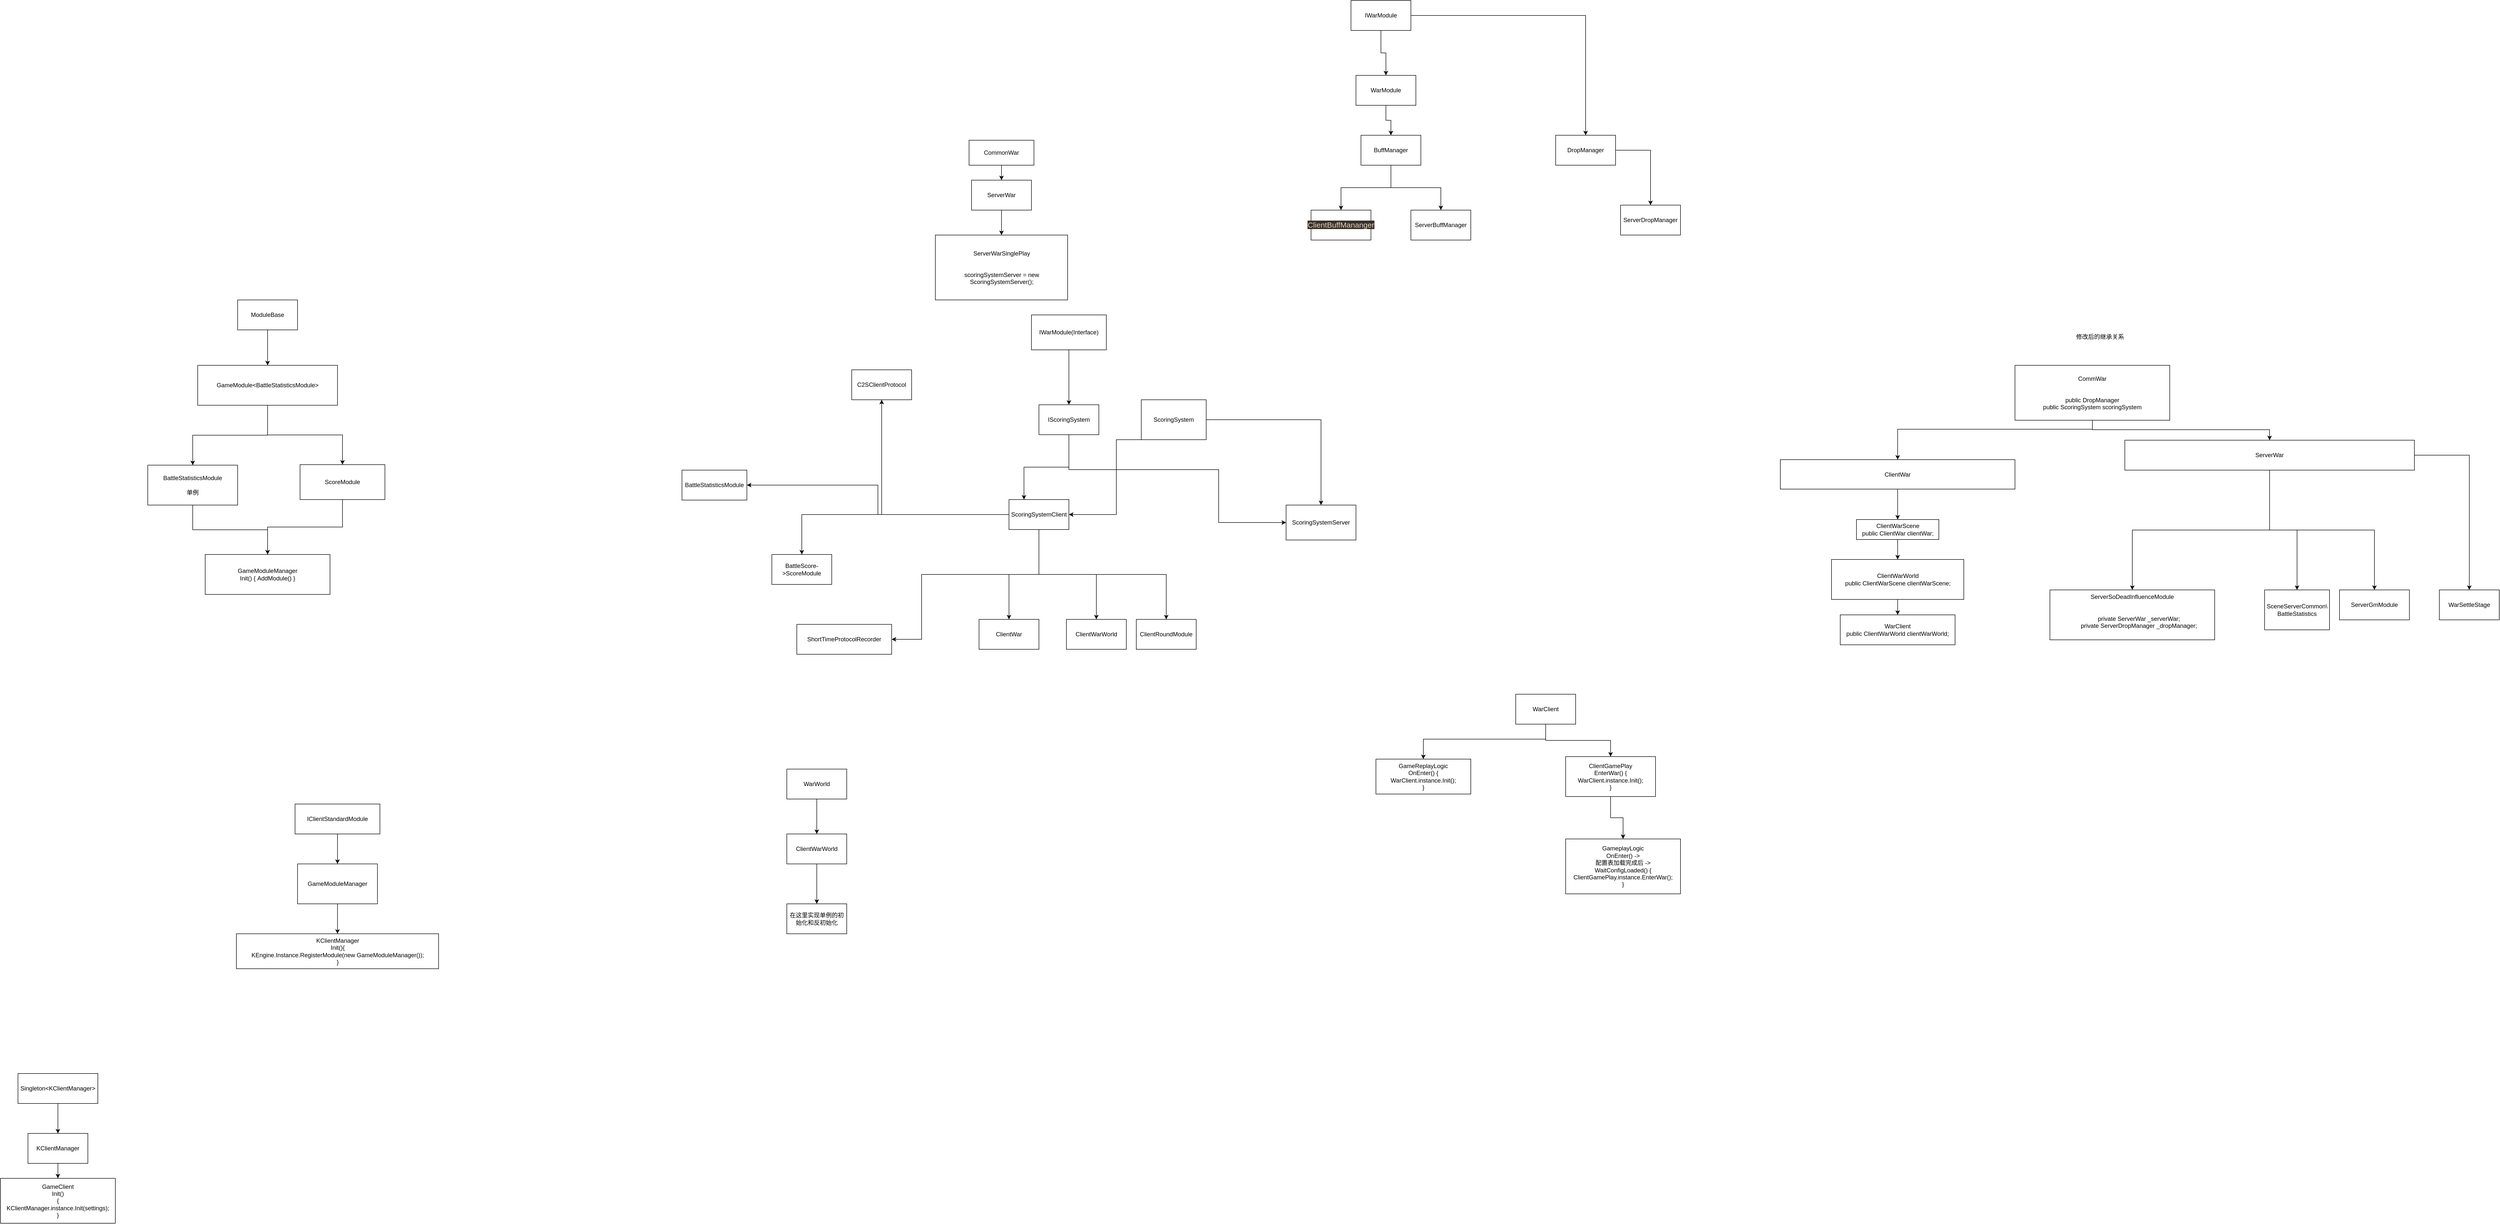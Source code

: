 <mxfile version="24.6.4" type="github" pages="9">
  <diagram name="计分系统" id="CWwmlCPiOaKa8b5ezwnc">
    <mxGraphModel dx="4733" dy="2349" grid="1" gridSize="10" guides="1" tooltips="1" connect="1" arrows="1" fold="1" page="1" pageScale="1" pageWidth="827" pageHeight="1169" math="0" shadow="0">
      <root>
        <mxCell id="0" />
        <mxCell id="1" parent="0" />
        <mxCell id="iWwTwwcAO4Awf_NSYGKX-15" value="" style="edgeStyle=orthogonalEdgeStyle;rounded=0;orthogonalLoop=1;jettySize=auto;html=1;" parent="1" source="iWwTwwcAO4Awf_NSYGKX-1" target="iWwTwwcAO4Awf_NSYGKX-14" edge="1">
          <mxGeometry relative="1" as="geometry" />
        </mxCell>
        <mxCell id="iWwTwwcAO4Awf_NSYGKX-1" value="CommonWar" style="whiteSpace=wrap;html=1;" parent="1" vertex="1">
          <mxGeometry x="15" y="-110" width="130" height="50" as="geometry" />
        </mxCell>
        <mxCell id="iWwTwwcAO4Awf_NSYGKX-8" style="edgeStyle=orthogonalEdgeStyle;rounded=0;orthogonalLoop=1;jettySize=auto;html=1;entryX=0.5;entryY=0;entryDx=0;entryDy=0;exitX=1;exitY=0.5;exitDx=0;exitDy=0;" parent="1" source="iWwTwwcAO4Awf_NSYGKX-2" target="iWwTwwcAO4Awf_NSYGKX-7" edge="1">
          <mxGeometry relative="1" as="geometry" />
        </mxCell>
        <mxCell id="iWwTwwcAO4Awf_NSYGKX-13" style="edgeStyle=orthogonalEdgeStyle;rounded=0;orthogonalLoop=1;jettySize=auto;html=1;entryX=1;entryY=0.5;entryDx=0;entryDy=0;exitX=0.5;exitY=1;exitDx=0;exitDy=0;" parent="1" source="iWwTwwcAO4Awf_NSYGKX-2" target="iWwTwwcAO4Awf_NSYGKX-10" edge="1">
          <mxGeometry relative="1" as="geometry">
            <Array as="points">
              <mxPoint x="310" y="490" />
              <mxPoint x="310" y="640" />
            </Array>
          </mxGeometry>
        </mxCell>
        <mxCell id="iWwTwwcAO4Awf_NSYGKX-2" value="ScoringSystem" style="whiteSpace=wrap;html=1;" parent="1" vertex="1">
          <mxGeometry x="360" y="410" width="130" height="80" as="geometry" />
        </mxCell>
        <mxCell id="iWwTwwcAO4Awf_NSYGKX-9" style="edgeStyle=orthogonalEdgeStyle;rounded=0;orthogonalLoop=1;jettySize=auto;html=1;entryX=0;entryY=0.5;entryDx=0;entryDy=0;exitX=0.5;exitY=1;exitDx=0;exitDy=0;" parent="1" source="iWwTwwcAO4Awf_NSYGKX-4" target="iWwTwwcAO4Awf_NSYGKX-7" edge="1">
          <mxGeometry relative="1" as="geometry">
            <Array as="points">
              <mxPoint x="215" y="550" />
              <mxPoint x="515" y="550" />
              <mxPoint x="515" y="656" />
            </Array>
          </mxGeometry>
        </mxCell>
        <mxCell id="iWwTwwcAO4Awf_NSYGKX-11" style="edgeStyle=orthogonalEdgeStyle;rounded=0;orthogonalLoop=1;jettySize=auto;html=1;entryX=0.25;entryY=0;entryDx=0;entryDy=0;" parent="1" source="iWwTwwcAO4Awf_NSYGKX-4" target="iWwTwwcAO4Awf_NSYGKX-10" edge="1">
          <mxGeometry relative="1" as="geometry" />
        </mxCell>
        <mxCell id="iWwTwwcAO4Awf_NSYGKX-4" value="IScoringSystem" style="whiteSpace=wrap;html=1;" parent="1" vertex="1">
          <mxGeometry x="155" y="420" width="120" height="60" as="geometry" />
        </mxCell>
        <mxCell id="iWwTwwcAO4Awf_NSYGKX-6" value="" style="edgeStyle=orthogonalEdgeStyle;rounded=0;orthogonalLoop=1;jettySize=auto;html=1;" parent="1" source="iWwTwwcAO4Awf_NSYGKX-5" target="iWwTwwcAO4Awf_NSYGKX-4" edge="1">
          <mxGeometry relative="1" as="geometry" />
        </mxCell>
        <mxCell id="iWwTwwcAO4Awf_NSYGKX-5" value="IWarModule(Interface)" style="whiteSpace=wrap;html=1;" parent="1" vertex="1">
          <mxGeometry x="140" y="240" width="150" height="70" as="geometry" />
        </mxCell>
        <mxCell id="iWwTwwcAO4Awf_NSYGKX-7" value="ScoringSystemServer" style="whiteSpace=wrap;html=1;" parent="1" vertex="1">
          <mxGeometry x="650" y="621" width="140" height="70" as="geometry" />
        </mxCell>
        <mxCell id="wceI3PTu90aBbahXaLu5-30" style="edgeStyle=orthogonalEdgeStyle;rounded=0;orthogonalLoop=1;jettySize=auto;html=1;" parent="1" source="iWwTwwcAO4Awf_NSYGKX-10" target="wceI3PTu90aBbahXaLu5-29" edge="1">
          <mxGeometry relative="1" as="geometry">
            <Array as="points">
              <mxPoint x="155" y="760" />
              <mxPoint x="-80" y="760" />
            </Array>
          </mxGeometry>
        </mxCell>
        <mxCell id="wceI3PTu90aBbahXaLu5-32" style="edgeStyle=orthogonalEdgeStyle;rounded=0;orthogonalLoop=1;jettySize=auto;html=1;entryX=0.5;entryY=0;entryDx=0;entryDy=0;" parent="1" source="iWwTwwcAO4Awf_NSYGKX-10" target="wceI3PTu90aBbahXaLu5-31" edge="1">
          <mxGeometry relative="1" as="geometry" />
        </mxCell>
        <mxCell id="wceI3PTu90aBbahXaLu5-34" style="edgeStyle=orthogonalEdgeStyle;rounded=0;orthogonalLoop=1;jettySize=auto;html=1;" parent="1" source="iWwTwwcAO4Awf_NSYGKX-10" target="wceI3PTu90aBbahXaLu5-33" edge="1">
          <mxGeometry relative="1" as="geometry" />
        </mxCell>
        <mxCell id="wceI3PTu90aBbahXaLu5-36" style="edgeStyle=orthogonalEdgeStyle;rounded=0;orthogonalLoop=1;jettySize=auto;html=1;" parent="1" source="iWwTwwcAO4Awf_NSYGKX-10" target="wceI3PTu90aBbahXaLu5-35" edge="1">
          <mxGeometry relative="1" as="geometry">
            <Array as="points">
              <mxPoint x="155" y="760" />
              <mxPoint x="410" y="760" />
            </Array>
          </mxGeometry>
        </mxCell>
        <mxCell id="wceI3PTu90aBbahXaLu5-38" style="edgeStyle=orthogonalEdgeStyle;rounded=0;orthogonalLoop=1;jettySize=auto;html=1;" parent="1" source="iWwTwwcAO4Awf_NSYGKX-10" target="wceI3PTu90aBbahXaLu5-37" edge="1">
          <mxGeometry relative="1" as="geometry" />
        </mxCell>
        <mxCell id="wceI3PTu90aBbahXaLu5-40" style="edgeStyle=orthogonalEdgeStyle;rounded=0;orthogonalLoop=1;jettySize=auto;html=1;" parent="1" source="iWwTwwcAO4Awf_NSYGKX-10" target="wceI3PTu90aBbahXaLu5-39" edge="1">
          <mxGeometry relative="1" as="geometry" />
        </mxCell>
        <mxCell id="34WkFXpUERWU9rlC2Q1b-34" style="edgeStyle=orthogonalEdgeStyle;rounded=0;orthogonalLoop=1;jettySize=auto;html=1;entryX=0.5;entryY=1;entryDx=0;entryDy=0;" parent="1" source="iWwTwwcAO4Awf_NSYGKX-10" target="iWwTwwcAO4Awf_NSYGKX-19" edge="1">
          <mxGeometry relative="1" as="geometry" />
        </mxCell>
        <mxCell id="iWwTwwcAO4Awf_NSYGKX-10" value="ScoringSystemClient" style="whiteSpace=wrap;html=1;" parent="1" vertex="1">
          <mxGeometry x="95" y="610" width="120" height="60" as="geometry" />
        </mxCell>
        <mxCell id="iWwTwwcAO4Awf_NSYGKX-17" value="" style="edgeStyle=orthogonalEdgeStyle;rounded=0;orthogonalLoop=1;jettySize=auto;html=1;" parent="1" source="iWwTwwcAO4Awf_NSYGKX-14" target="iWwTwwcAO4Awf_NSYGKX-16" edge="1">
          <mxGeometry relative="1" as="geometry" />
        </mxCell>
        <mxCell id="iWwTwwcAO4Awf_NSYGKX-14" value="ServerWar" style="whiteSpace=wrap;html=1;" parent="1" vertex="1">
          <mxGeometry x="20" y="-30" width="120" height="60" as="geometry" />
        </mxCell>
        <mxCell id="iWwTwwcAO4Awf_NSYGKX-16" value="ServerWarSinglePlay&lt;br&gt;&lt;br&gt;&lt;br&gt;scoringSystemServer = new ScoringSystemServer();" style="whiteSpace=wrap;html=1;" parent="1" vertex="1">
          <mxGeometry x="-52.5" y="80" width="265" height="130" as="geometry" />
        </mxCell>
        <mxCell id="iWwTwwcAO4Awf_NSYGKX-19" value="C2SClientProtocol" style="whiteSpace=wrap;html=1;" parent="1" vertex="1">
          <mxGeometry x="-220" y="350" width="120" height="60" as="geometry" />
        </mxCell>
        <mxCell id="wceI3PTu90aBbahXaLu5-1" value="&lt;span style=&quot;color: rgb(235, 209, 183); font-family: &amp;quot;PT Sans&amp;quot;, sans-serif; font-size: 15.111px; text-align: start; white-space-collapse: preserve; background-color: rgb(54, 49, 44);&quot;&gt;ClientBuffMananger&lt;/span&gt;" style="whiteSpace=wrap;html=1;" parent="1" vertex="1">
          <mxGeometry x="700" y="30" width="120" height="60" as="geometry" />
        </mxCell>
        <mxCell id="wceI3PTu90aBbahXaLu5-2" value="" style="edgeStyle=orthogonalEdgeStyle;rounded=0;orthogonalLoop=1;jettySize=auto;html=1;" parent="1" source="wceI3PTu90aBbahXaLu5-3" target="wceI3PTu90aBbahXaLu5-1" edge="1">
          <mxGeometry relative="1" as="geometry" />
        </mxCell>
        <mxCell id="wceI3PTu90aBbahXaLu5-9" style="edgeStyle=orthogonalEdgeStyle;rounded=0;orthogonalLoop=1;jettySize=auto;html=1;" parent="1" source="wceI3PTu90aBbahXaLu5-3" target="wceI3PTu90aBbahXaLu5-8" edge="1">
          <mxGeometry relative="1" as="geometry" />
        </mxCell>
        <mxCell id="wceI3PTu90aBbahXaLu5-3" value="BuffManager" style="whiteSpace=wrap;html=1;" parent="1" vertex="1">
          <mxGeometry x="800" y="-120" width="120" height="60" as="geometry" />
        </mxCell>
        <mxCell id="wceI3PTu90aBbahXaLu5-4" value="" style="edgeStyle=orthogonalEdgeStyle;rounded=0;orthogonalLoop=1;jettySize=auto;html=1;" parent="1" source="wceI3PTu90aBbahXaLu5-5" target="wceI3PTu90aBbahXaLu5-3" edge="1">
          <mxGeometry relative="1" as="geometry" />
        </mxCell>
        <mxCell id="wceI3PTu90aBbahXaLu5-5" value="WarModule" style="whiteSpace=wrap;html=1;" parent="1" vertex="1">
          <mxGeometry x="790" y="-240" width="120" height="60" as="geometry" />
        </mxCell>
        <mxCell id="wceI3PTu90aBbahXaLu5-6" value="" style="edgeStyle=orthogonalEdgeStyle;rounded=0;orthogonalLoop=1;jettySize=auto;html=1;" parent="1" source="wceI3PTu90aBbahXaLu5-7" target="wceI3PTu90aBbahXaLu5-5" edge="1">
          <mxGeometry relative="1" as="geometry" />
        </mxCell>
        <mxCell id="wceI3PTu90aBbahXaLu5-12" style="edgeStyle=orthogonalEdgeStyle;rounded=0;orthogonalLoop=1;jettySize=auto;html=1;" parent="1" source="wceI3PTu90aBbahXaLu5-7" target="wceI3PTu90aBbahXaLu5-11" edge="1">
          <mxGeometry relative="1" as="geometry" />
        </mxCell>
        <mxCell id="wceI3PTu90aBbahXaLu5-7" value="IWarModule" style="whiteSpace=wrap;html=1;" parent="1" vertex="1">
          <mxGeometry x="780" y="-390" width="120" height="60" as="geometry" />
        </mxCell>
        <mxCell id="wceI3PTu90aBbahXaLu5-8" value="ServerBuffManager" style="whiteSpace=wrap;html=1;" parent="1" vertex="1">
          <mxGeometry x="900" y="30" width="120" height="60" as="geometry" />
        </mxCell>
        <mxCell id="wceI3PTu90aBbahXaLu5-20" style="edgeStyle=orthogonalEdgeStyle;rounded=0;orthogonalLoop=1;jettySize=auto;html=1;" parent="1" source="wceI3PTu90aBbahXaLu5-10" target="wceI3PTu90aBbahXaLu5-19" edge="1">
          <mxGeometry relative="1" as="geometry">
            <Array as="points">
              <mxPoint x="2265" y="470" />
              <mxPoint x="2620" y="470" />
            </Array>
          </mxGeometry>
        </mxCell>
        <mxCell id="wceI3PTu90aBbahXaLu5-43" style="edgeStyle=orthogonalEdgeStyle;rounded=0;orthogonalLoop=1;jettySize=auto;html=1;entryX=0.5;entryY=0;entryDx=0;entryDy=0;" parent="1" target="wceI3PTu90aBbahXaLu5-42" edge="1">
          <mxGeometry relative="1" as="geometry">
            <mxPoint x="2265" y="460" as="sourcePoint" />
            <mxPoint x="1715" y="509" as="targetPoint" />
            <Array as="points">
              <mxPoint x="2265" y="469" />
              <mxPoint x="1875" y="469" />
            </Array>
          </mxGeometry>
        </mxCell>
        <mxCell id="wceI3PTu90aBbahXaLu5-10" value="CommWar&lt;br&gt;&lt;br&gt;&lt;br&gt;public DropManager&lt;br&gt;&lt;div&gt;public ScoringSystem scoringSystem&lt;/div&gt;" style="whiteSpace=wrap;html=1;" parent="1" vertex="1">
          <mxGeometry x="2110" y="341" width="310" height="110" as="geometry" />
        </mxCell>
        <mxCell id="wceI3PTu90aBbahXaLu5-15" style="edgeStyle=orthogonalEdgeStyle;rounded=0;orthogonalLoop=1;jettySize=auto;html=1;" parent="1" source="wceI3PTu90aBbahXaLu5-11" target="wceI3PTu90aBbahXaLu5-14" edge="1">
          <mxGeometry relative="1" as="geometry" />
        </mxCell>
        <mxCell id="wceI3PTu90aBbahXaLu5-11" value="DropManager" style="whiteSpace=wrap;html=1;" parent="1" vertex="1">
          <mxGeometry x="1190" y="-120" width="120" height="60" as="geometry" />
        </mxCell>
        <mxCell id="wceI3PTu90aBbahXaLu5-14" value="ServerDropManager" style="whiteSpace=wrap;html=1;" parent="1" vertex="1">
          <mxGeometry x="1320" y="20" width="120" height="60" as="geometry" />
        </mxCell>
        <mxCell id="wceI3PTu90aBbahXaLu5-17" value="ServerSoDeadInfluenceModule&lt;div&gt;&lt;br&gt;&lt;/div&gt;&lt;div&gt;&lt;div&gt;&lt;br&gt;&lt;/div&gt;&lt;div&gt;&amp;nbsp; &amp;nbsp; &amp;nbsp; &amp;nbsp; private ServerWar _serverWar;&lt;/div&gt;&lt;div&gt;&amp;nbsp; &amp;nbsp; &amp;nbsp; &amp;nbsp; private ServerDropManager _dropManager;&lt;/div&gt;&lt;/div&gt;&lt;div&gt;&lt;br&gt;&lt;/div&gt;" style="whiteSpace=wrap;html=1;" parent="1" vertex="1">
          <mxGeometry x="2180" y="791" width="330" height="100" as="geometry" />
        </mxCell>
        <mxCell id="wceI3PTu90aBbahXaLu5-21" style="edgeStyle=orthogonalEdgeStyle;rounded=0;orthogonalLoop=1;jettySize=auto;html=1;" parent="1" source="wceI3PTu90aBbahXaLu5-19" target="wceI3PTu90aBbahXaLu5-17" edge="1">
          <mxGeometry relative="1" as="geometry" />
        </mxCell>
        <mxCell id="wceI3PTu90aBbahXaLu5-23" style="edgeStyle=orthogonalEdgeStyle;rounded=0;orthogonalLoop=1;jettySize=auto;html=1;" parent="1" source="wceI3PTu90aBbahXaLu5-19" target="wceI3PTu90aBbahXaLu5-22" edge="1">
          <mxGeometry relative="1" as="geometry" />
        </mxCell>
        <mxCell id="wceI3PTu90aBbahXaLu5-26" style="edgeStyle=orthogonalEdgeStyle;rounded=0;orthogonalLoop=1;jettySize=auto;html=1;entryX=0.5;entryY=0;entryDx=0;entryDy=0;" parent="1" source="wceI3PTu90aBbahXaLu5-19" target="wceI3PTu90aBbahXaLu5-25" edge="1">
          <mxGeometry relative="1" as="geometry" />
        </mxCell>
        <mxCell id="wceI3PTu90aBbahXaLu5-28" style="edgeStyle=orthogonalEdgeStyle;rounded=0;orthogonalLoop=1;jettySize=auto;html=1;" parent="1" source="wceI3PTu90aBbahXaLu5-19" target="wceI3PTu90aBbahXaLu5-27" edge="1">
          <mxGeometry relative="1" as="geometry" />
        </mxCell>
        <mxCell id="wceI3PTu90aBbahXaLu5-19" value="ServerWar" style="whiteSpace=wrap;html=1;" parent="1" vertex="1">
          <mxGeometry x="2330" y="491" width="580" height="60" as="geometry" />
        </mxCell>
        <mxCell id="wceI3PTu90aBbahXaLu5-22" value="SceneServerCommon\&lt;div&gt;BattleStatistics&lt;/div&gt;" style="whiteSpace=wrap;html=1;" parent="1" vertex="1">
          <mxGeometry x="2610" y="791" width="130" height="80" as="geometry" />
        </mxCell>
        <mxCell id="wceI3PTu90aBbahXaLu5-25" value="ServerGmModule" style="whiteSpace=wrap;html=1;" parent="1" vertex="1">
          <mxGeometry x="2760" y="791" width="140" height="60" as="geometry" />
        </mxCell>
        <mxCell id="wceI3PTu90aBbahXaLu5-27" value="WarSettleStage" style="whiteSpace=wrap;html=1;" parent="1" vertex="1">
          <mxGeometry x="2960" y="791" width="120" height="60" as="geometry" />
        </mxCell>
        <mxCell id="wceI3PTu90aBbahXaLu5-29" value="ShortTimeProtocolRecorder" style="whiteSpace=wrap;html=1;" parent="1" vertex="1">
          <mxGeometry x="-330" y="860" width="190" height="60" as="geometry" />
        </mxCell>
        <mxCell id="wceI3PTu90aBbahXaLu5-31" value="ClientWar" style="whiteSpace=wrap;html=1;" parent="1" vertex="1">
          <mxGeometry x="35" y="850" width="120" height="60" as="geometry" />
        </mxCell>
        <mxCell id="wceI3PTu90aBbahXaLu5-33" value="ClientWarWorld" style="whiteSpace=wrap;html=1;" parent="1" vertex="1">
          <mxGeometry x="210" y="850" width="120" height="60" as="geometry" />
        </mxCell>
        <mxCell id="wceI3PTu90aBbahXaLu5-35" value="ClientRoundModule" style="whiteSpace=wrap;html=1;" parent="1" vertex="1">
          <mxGeometry x="350" y="850" width="120" height="60" as="geometry" />
        </mxCell>
        <mxCell id="wceI3PTu90aBbahXaLu5-37" value="BattleScore-&amp;gt;ScoreModule" style="whiteSpace=wrap;html=1;" parent="1" vertex="1">
          <mxGeometry x="-380" y="720" width="120" height="60" as="geometry" />
        </mxCell>
        <mxCell id="wceI3PTu90aBbahXaLu5-39" value="BattleStatisticsModule" style="whiteSpace=wrap;html=1;" parent="1" vertex="1">
          <mxGeometry x="-560" y="551" width="130" height="60" as="geometry" />
        </mxCell>
        <mxCell id="wceI3PTu90aBbahXaLu5-41" value="修改后的继承关系" style="text;html=1;align=center;verticalAlign=middle;resizable=0;points=[];autosize=1;strokeColor=none;fillColor=none;" parent="1" vertex="1">
          <mxGeometry x="2220" y="269" width="120" height="30" as="geometry" />
        </mxCell>
        <mxCell id="34WkFXpUERWU9rlC2Q1b-29" value="" style="edgeStyle=orthogonalEdgeStyle;rounded=0;orthogonalLoop=1;jettySize=auto;html=1;" parent="1" source="wceI3PTu90aBbahXaLu5-42" target="34WkFXpUERWU9rlC2Q1b-28" edge="1">
          <mxGeometry relative="1" as="geometry" />
        </mxCell>
        <mxCell id="wceI3PTu90aBbahXaLu5-42" value="ClientWar" style="whiteSpace=wrap;html=1;" parent="1" vertex="1">
          <mxGeometry x="1640" y="530" width="470" height="59" as="geometry" />
        </mxCell>
        <mxCell id="wceI3PTu90aBbahXaLu5-48" value="" style="edgeStyle=orthogonalEdgeStyle;rounded=0;orthogonalLoop=1;jettySize=auto;html=1;" parent="1" source="wceI3PTu90aBbahXaLu5-44" target="wceI3PTu90aBbahXaLu5-47" edge="1">
          <mxGeometry relative="1" as="geometry" />
        </mxCell>
        <mxCell id="wceI3PTu90aBbahXaLu5-44" value="ClientWarWorld" style="whiteSpace=wrap;html=1;" parent="1" vertex="1">
          <mxGeometry x="-350" y="1280" width="120" height="60" as="geometry" />
        </mxCell>
        <mxCell id="wceI3PTu90aBbahXaLu5-46" value="" style="edgeStyle=orthogonalEdgeStyle;rounded=0;orthogonalLoop=1;jettySize=auto;html=1;" parent="1" source="wceI3PTu90aBbahXaLu5-45" target="wceI3PTu90aBbahXaLu5-44" edge="1">
          <mxGeometry relative="1" as="geometry" />
        </mxCell>
        <mxCell id="wceI3PTu90aBbahXaLu5-45" value="WarWorld" style="whiteSpace=wrap;html=1;" parent="1" vertex="1">
          <mxGeometry x="-350" y="1150" width="120" height="60" as="geometry" />
        </mxCell>
        <mxCell id="wceI3PTu90aBbahXaLu5-47" value="在这里实现单例的初始化和反初始化" style="whiteSpace=wrap;html=1;" parent="1" vertex="1">
          <mxGeometry x="-350" y="1420" width="120" height="60" as="geometry" />
        </mxCell>
        <mxCell id="34WkFXpUERWU9rlC2Q1b-2" value="" style="edgeStyle=orthogonalEdgeStyle;rounded=0;orthogonalLoop=1;jettySize=auto;html=1;entryX=0.5;entryY=0;entryDx=0;entryDy=0;" parent="1" source="34WkFXpUERWU9rlC2Q1b-1" target="34WkFXpUERWU9rlC2Q1b-5" edge="1">
          <mxGeometry relative="1" as="geometry">
            <mxPoint x="-1565" y="532" as="targetPoint" />
          </mxGeometry>
        </mxCell>
        <mxCell id="34WkFXpUERWU9rlC2Q1b-44" style="edgeStyle=orthogonalEdgeStyle;rounded=0;orthogonalLoop=1;jettySize=auto;html=1;" parent="1" source="34WkFXpUERWU9rlC2Q1b-1" target="34WkFXpUERWU9rlC2Q1b-43" edge="1">
          <mxGeometry relative="1" as="geometry" />
        </mxCell>
        <mxCell id="34WkFXpUERWU9rlC2Q1b-1" value="GameModule&amp;lt;BattleStatisticsModule&amp;gt;" style="whiteSpace=wrap;html=1;" parent="1" vertex="1">
          <mxGeometry x="-1530" y="341" width="280" height="80" as="geometry" />
        </mxCell>
        <mxCell id="34WkFXpUERWU9rlC2Q1b-4" value="" style="edgeStyle=orthogonalEdgeStyle;rounded=0;orthogonalLoop=1;jettySize=auto;html=1;" parent="1" source="34WkFXpUERWU9rlC2Q1b-3" target="34WkFXpUERWU9rlC2Q1b-1" edge="1">
          <mxGeometry relative="1" as="geometry" />
        </mxCell>
        <mxCell id="34WkFXpUERWU9rlC2Q1b-3" value="ModuleBase" style="whiteSpace=wrap;html=1;" parent="1" vertex="1">
          <mxGeometry x="-1450" y="210" width="120" height="60" as="geometry" />
        </mxCell>
        <mxCell id="34WkFXpUERWU9rlC2Q1b-7" value="" style="edgeStyle=orthogonalEdgeStyle;rounded=0;orthogonalLoop=1;jettySize=auto;html=1;" parent="1" source="34WkFXpUERWU9rlC2Q1b-5" target="34WkFXpUERWU9rlC2Q1b-6" edge="1">
          <mxGeometry relative="1" as="geometry" />
        </mxCell>
        <mxCell id="34WkFXpUERWU9rlC2Q1b-5" value="BattleStatisticsModule&lt;div&gt;&lt;br&gt;&lt;/div&gt;&lt;div&gt;单例&lt;/div&gt;" style="whiteSpace=wrap;html=1;" parent="1" vertex="1">
          <mxGeometry x="-1630" y="541" width="180" height="80" as="geometry" />
        </mxCell>
        <mxCell id="34WkFXpUERWU9rlC2Q1b-6" value="GameModuleManage&lt;span style=&quot;background-color: initial;&quot;&gt;r&lt;/span&gt;&lt;div&gt;&lt;span style=&quot;background-color: initial;&quot;&gt;Init() {&amp;nbsp;&lt;/span&gt;&lt;span style=&quot;background-color: initial;&quot;&gt;AddModule() }&lt;/span&gt;&lt;/div&gt;" style="whiteSpace=wrap;html=1;" parent="1" vertex="1">
          <mxGeometry x="-1515" y="720" width="250" height="80" as="geometry" />
        </mxCell>
        <mxCell id="34WkFXpUERWU9rlC2Q1b-16" value="" style="edgeStyle=orthogonalEdgeStyle;rounded=0;orthogonalLoop=1;jettySize=auto;html=1;" parent="1" source="34WkFXpUERWU9rlC2Q1b-8" target="34WkFXpUERWU9rlC2Q1b-15" edge="1">
          <mxGeometry relative="1" as="geometry" />
        </mxCell>
        <mxCell id="34WkFXpUERWU9rlC2Q1b-8" value="GameModuleManage&lt;span style=&quot;background-color: initial;&quot;&gt;r&lt;/span&gt;" style="whiteSpace=wrap;html=1;" parent="1" vertex="1">
          <mxGeometry x="-1330" y="1340" width="160" height="80" as="geometry" />
        </mxCell>
        <mxCell id="34WkFXpUERWU9rlC2Q1b-11" value="" style="edgeStyle=orthogonalEdgeStyle;rounded=0;orthogonalLoop=1;jettySize=auto;html=1;" parent="1" source="34WkFXpUERWU9rlC2Q1b-10" target="34WkFXpUERWU9rlC2Q1b-8" edge="1">
          <mxGeometry relative="1" as="geometry" />
        </mxCell>
        <mxCell id="34WkFXpUERWU9rlC2Q1b-10" value="IClientStandardModule" style="whiteSpace=wrap;html=1;" parent="1" vertex="1">
          <mxGeometry x="-1335" y="1220" width="170" height="60" as="geometry" />
        </mxCell>
        <mxCell id="34WkFXpUERWU9rlC2Q1b-19" value="" style="edgeStyle=orthogonalEdgeStyle;rounded=0;orthogonalLoop=1;jettySize=auto;html=1;" parent="1" source="34WkFXpUERWU9rlC2Q1b-12" target="34WkFXpUERWU9rlC2Q1b-18" edge="1">
          <mxGeometry relative="1" as="geometry" />
        </mxCell>
        <mxCell id="34WkFXpUERWU9rlC2Q1b-12" value="KClientManager" style="whiteSpace=wrap;html=1;" parent="1" vertex="1">
          <mxGeometry x="-1870" y="1880" width="120" height="60" as="geometry" />
        </mxCell>
        <mxCell id="34WkFXpUERWU9rlC2Q1b-14" value="" style="edgeStyle=orthogonalEdgeStyle;rounded=0;orthogonalLoop=1;jettySize=auto;html=1;" parent="1" source="34WkFXpUERWU9rlC2Q1b-13" target="34WkFXpUERWU9rlC2Q1b-12" edge="1">
          <mxGeometry relative="1" as="geometry" />
        </mxCell>
        <mxCell id="34WkFXpUERWU9rlC2Q1b-13" value="Singleton&amp;lt;KClientManager&amp;gt;" style="whiteSpace=wrap;html=1;" parent="1" vertex="1">
          <mxGeometry x="-1890" y="1760" width="160" height="60" as="geometry" />
        </mxCell>
        <mxCell id="34WkFXpUERWU9rlC2Q1b-15" value="KClientManager&lt;div&gt;Init(){&lt;/div&gt;&lt;div&gt;KEngine.Instance.RegisterModule(new GameModuleManager());&lt;br&gt;&lt;/div&gt;&lt;div&gt;}&lt;/div&gt;" style="whiteSpace=wrap;html=1;" parent="1" vertex="1">
          <mxGeometry x="-1452.5" y="1480" width="405" height="70" as="geometry" />
        </mxCell>
        <mxCell id="34WkFXpUERWU9rlC2Q1b-18" value="GameClient&lt;div&gt;Init()&lt;/div&gt;&lt;div&gt;{&lt;/div&gt;&lt;div&gt;KClientManager.instance.Init(settings);&lt;br&gt;&lt;/div&gt;&lt;div&gt;}&lt;/div&gt;" style="whiteSpace=wrap;html=1;" parent="1" vertex="1">
          <mxGeometry x="-1925" y="1970" width="230" height="90" as="geometry" />
        </mxCell>
        <mxCell id="34WkFXpUERWU9rlC2Q1b-31" value="" style="edgeStyle=orthogonalEdgeStyle;rounded=0;orthogonalLoop=1;jettySize=auto;html=1;" parent="1" source="34WkFXpUERWU9rlC2Q1b-28" target="34WkFXpUERWU9rlC2Q1b-30" edge="1">
          <mxGeometry relative="1" as="geometry" />
        </mxCell>
        <mxCell id="34WkFXpUERWU9rlC2Q1b-28" value="ClientWarScene&lt;div&gt;public ClientWar clientWar;&lt;br&gt;&lt;/div&gt;" style="whiteSpace=wrap;html=1;" parent="1" vertex="1">
          <mxGeometry x="1792.5" y="650" width="165" height="40" as="geometry" />
        </mxCell>
        <mxCell id="34WkFXpUERWU9rlC2Q1b-33" value="" style="edgeStyle=orthogonalEdgeStyle;rounded=0;orthogonalLoop=1;jettySize=auto;html=1;" parent="1" source="34WkFXpUERWU9rlC2Q1b-30" target="34WkFXpUERWU9rlC2Q1b-32" edge="1">
          <mxGeometry relative="1" as="geometry" />
        </mxCell>
        <mxCell id="34WkFXpUERWU9rlC2Q1b-30" value="ClientWarWorld&lt;div&gt;public ClientWarScene clientWarScene;&lt;br&gt;&lt;/div&gt;" style="whiteSpace=wrap;html=1;" parent="1" vertex="1">
          <mxGeometry x="1742.5" y="730" width="265" height="80" as="geometry" />
        </mxCell>
        <mxCell id="34WkFXpUERWU9rlC2Q1b-32" value="WarClient&lt;div&gt;public ClientWarWorld clientWarWorld;&lt;br&gt;&lt;/div&gt;" style="whiteSpace=wrap;html=1;" parent="1" vertex="1">
          <mxGeometry x="1760" y="841" width="230" height="60" as="geometry" />
        </mxCell>
        <mxCell id="34WkFXpUERWU9rlC2Q1b-39" style="edgeStyle=orthogonalEdgeStyle;rounded=0;orthogonalLoop=1;jettySize=auto;html=1;" parent="1" source="34WkFXpUERWU9rlC2Q1b-36" target="34WkFXpUERWU9rlC2Q1b-38" edge="1">
          <mxGeometry relative="1" as="geometry" />
        </mxCell>
        <mxCell id="34WkFXpUERWU9rlC2Q1b-40" style="edgeStyle=orthogonalEdgeStyle;rounded=0;orthogonalLoop=1;jettySize=auto;html=1;entryX=0.5;entryY=0;entryDx=0;entryDy=0;" parent="1" source="34WkFXpUERWU9rlC2Q1b-36" target="34WkFXpUERWU9rlC2Q1b-37" edge="1">
          <mxGeometry relative="1" as="geometry">
            <Array as="points">
              <mxPoint x="1170" y="1090" />
              <mxPoint x="925" y="1090" />
            </Array>
          </mxGeometry>
        </mxCell>
        <mxCell id="34WkFXpUERWU9rlC2Q1b-36" value="WarClient" style="whiteSpace=wrap;html=1;" parent="1" vertex="1">
          <mxGeometry x="1110" y="1000" width="120" height="60" as="geometry" />
        </mxCell>
        <mxCell id="34WkFXpUERWU9rlC2Q1b-37" value="&lt;div&gt;GameReplayLogic&lt;/div&gt;&lt;div&gt;OnEnter() {&lt;br&gt;&lt;/div&gt;WarClient.instance.Init();&lt;div&gt;}&lt;/div&gt;" style="whiteSpace=wrap;html=1;" parent="1" vertex="1">
          <mxGeometry x="830" y="1130" width="190" height="70" as="geometry" />
        </mxCell>
        <mxCell id="34WkFXpUERWU9rlC2Q1b-42" style="edgeStyle=orthogonalEdgeStyle;rounded=0;orthogonalLoop=1;jettySize=auto;html=1;" parent="1" source="34WkFXpUERWU9rlC2Q1b-38" target="34WkFXpUERWU9rlC2Q1b-41" edge="1">
          <mxGeometry relative="1" as="geometry">
            <mxPoint x="1300" y="1240" as="targetPoint" />
          </mxGeometry>
        </mxCell>
        <mxCell id="34WkFXpUERWU9rlC2Q1b-38" value="ClientGamePlay&lt;div&gt;EnterWar() {&lt;br&gt;&lt;/div&gt;&lt;div&gt;WarClient.instance.Init();&lt;br&gt;&lt;/div&gt;&lt;div&gt;}&lt;/div&gt;" style="whiteSpace=wrap;html=1;" parent="1" vertex="1">
          <mxGeometry x="1210" y="1125" width="180" height="80" as="geometry" />
        </mxCell>
        <mxCell id="34WkFXpUERWU9rlC2Q1b-41" value="GameplayLogic&lt;div&gt;OnEnter() -&amp;gt;&lt;/div&gt;&lt;div&gt;配置表加载完成后 -&amp;gt;&lt;br&gt;&lt;div&gt;WaitConfigLoaded() {&lt;br&gt;&lt;/div&gt;&lt;div&gt;ClientGamePlay.instance.EnterWar();&lt;br&gt;&lt;/div&gt;&lt;div&gt;}&lt;/div&gt;&lt;/div&gt;" style="whiteSpace=wrap;html=1;" parent="1" vertex="1">
          <mxGeometry x="1210" y="1290" width="230" height="110" as="geometry" />
        </mxCell>
        <mxCell id="34WkFXpUERWU9rlC2Q1b-45" style="edgeStyle=orthogonalEdgeStyle;rounded=0;orthogonalLoop=1;jettySize=auto;html=1;" parent="1" source="34WkFXpUERWU9rlC2Q1b-43" target="34WkFXpUERWU9rlC2Q1b-6" edge="1">
          <mxGeometry relative="1" as="geometry" />
        </mxCell>
        <mxCell id="34WkFXpUERWU9rlC2Q1b-43" value="ScoreModule" style="whiteSpace=wrap;html=1;" parent="1" vertex="1">
          <mxGeometry x="-1325" y="540" width="170" height="70" as="geometry" />
        </mxCell>
      </root>
    </mxGraphModel>
  </diagram>
  <diagram id="660VQV9bjZOmXcSyOBNS" name="复活模块">
    <mxGraphModel dx="910" dy="2578" grid="1" gridSize="10" guides="1" tooltips="1" connect="1" arrows="1" fold="1" page="1" pageScale="1" pageWidth="827" pageHeight="1169" math="0" shadow="0">
      <root>
        <mxCell id="0" />
        <mxCell id="1" parent="0" />
        <mxCell id="GRKTW9V1Ez2uVHqEE-KG-3" value="" style="edgeStyle=orthogonalEdgeStyle;rounded=0;orthogonalLoop=1;jettySize=auto;html=1;" parent="1" source="GRKTW9V1Ez2uVHqEE-KG-1" target="GRKTW9V1Ez2uVHqEE-KG-2" edge="1">
          <mxGeometry relative="1" as="geometry" />
        </mxCell>
        <mxCell id="GRKTW9V1Ez2uVHqEE-KG-5" value="" style="edgeStyle=orthogonalEdgeStyle;rounded=0;orthogonalLoop=1;jettySize=auto;html=1;" parent="1" source="GRKTW9V1Ez2uVHqEE-KG-1" target="GRKTW9V1Ez2uVHqEE-KG-4" edge="1">
          <mxGeometry relative="1" as="geometry" />
        </mxCell>
        <mxCell id="GRKTW9V1Ez2uVHqEE-KG-7" value="" style="edgeStyle=orthogonalEdgeStyle;rounded=0;orthogonalLoop=1;jettySize=auto;html=1;" parent="1" source="GRKTW9V1Ez2uVHqEE-KG-1" target="GRKTW9V1Ez2uVHqEE-KG-6" edge="1">
          <mxGeometry relative="1" as="geometry">
            <Array as="points">
              <mxPoint x="670" y="460" />
            </Array>
          </mxGeometry>
        </mxCell>
        <mxCell id="GRKTW9V1Ez2uVHqEE-KG-1" value="DoUserSpawn&lt;div&gt;玩家复活3种形式&lt;/div&gt;&lt;div&gt;1. OB复活&lt;/div&gt;&lt;div&gt;2. 首次飞行员复活&lt;/div&gt;&lt;div&gt;3. 二次后使用机甲复活&lt;/div&gt;&lt;div&gt;&lt;br&gt;&lt;/div&gt;" style="whiteSpace=wrap;html=1;" parent="1" vertex="1">
          <mxGeometry x="290" y="410" width="180" height="100" as="geometry" />
        </mxCell>
        <mxCell id="GRKTW9V1Ez2uVHqEE-KG-2" value="&lt;div&gt;OB复活&lt;/div&gt;LaunchObserverById" style="whiteSpace=wrap;html=1;" parent="1" vertex="1">
          <mxGeometry x="140" y="660" width="160" height="70" as="geometry" />
        </mxCell>
        <mxCell id="GRKTW9V1Ez2uVHqEE-KG-4" value="&lt;div&gt;首次出生&lt;/div&gt;LaunchPilotById" style="whiteSpace=wrap;html=1;" parent="1" vertex="1">
          <mxGeometry x="400" y="660" width="120" height="60" as="geometry" />
        </mxCell>
        <mxCell id="GRKTW9V1Ez2uVHqEE-KG-11" value="" style="edgeStyle=orthogonalEdgeStyle;rounded=0;orthogonalLoop=1;jettySize=auto;html=1;" parent="1" source="GRKTW9V1Ez2uVHqEE-KG-6" target="GRKTW9V1Ez2uVHqEE-KG-10" edge="1">
          <mxGeometry relative="1" as="geometry">
            <mxPoint x="782.5" y="715" as="targetPoint" />
          </mxGeometry>
        </mxCell>
        <mxCell id="GRKTW9V1Ez2uVHqEE-KG-6" value="机甲复活（二次）&lt;div&gt;LaunchMechaById&lt;br&gt;&lt;/div&gt;" style="whiteSpace=wrap;html=1;" parent="1" vertex="1">
          <mxGeometry x="780" y="585" width="120" height="60" as="geometry" />
        </mxCell>
        <mxCell id="GRKTW9V1Ez2uVHqEE-KG-10" value="1. 复活类型是切机甲则不走此流程&lt;div&gt;&lt;br&gt;&lt;/div&gt;&lt;div&gt;以下开始走正常的复活流程&lt;/div&gt;&lt;div&gt;&lt;br&gt;&lt;div&gt;2.new 场景角色 NewSceneObject&lt;/div&gt;&lt;div&gt;3. 创建机甲&lt;/div&gt;&lt;div&gt;4. 创建机甲装备&lt;/div&gt;&lt;div&gt;5. 玩家身上添加驾驶员数据&lt;/div&gt;&lt;div&gt;6.移动到出生点&amp;nbsp;MovePlayerToBornPoint&lt;/div&gt;&lt;div&gt;7. 添加到场景里 AddSceneObject&lt;/div&gt;&lt;div&gt;8. 装备芯片增加属性&amp;nbsp;player.CreateCoreInServer();&lt;/div&gt;&lt;div&gt;9.&amp;nbsp;重置复活数据并广播同步&lt;/div&gt;&lt;/div&gt;&lt;div&gt;10.若是切换机甲，则没有出生点；若是队友买活则重置买活时间&lt;/div&gt;&lt;div&gt;&lt;br&gt;&lt;/div&gt;&lt;div&gt;11.&lt;b&gt;机甲复活事件ePlayerMechaRespawn&lt;/b&gt;&lt;/div&gt;&lt;div&gt;&lt;b&gt;&lt;br&gt;&lt;/b&gt;&lt;/div&gt;&lt;div&gt;12.机甲状态切换为有机甲&lt;/div&gt;&lt;div&gt;13.记录上次复活时间_lastRespawnTick[userId]=Time&lt;/div&gt;&lt;div&gt;13. 同步背包数据&amp;nbsp;SyncBagData&lt;br&gt;&lt;/div&gt;&lt;div&gt;&lt;b&gt;&lt;br&gt;&lt;/b&gt;&lt;/div&gt;" style="ellipse;whiteSpace=wrap;html=1;" parent="1" vertex="1">
          <mxGeometry x="617.5" y="720" width="445" height="370" as="geometry" />
        </mxCell>
        <mxCell id="GRKTW9V1Ez2uVHqEE-KG-12" value="&lt;div&gt;&amp;nbsp; &amp;nbsp; 复活类型&lt;/div&gt;&lt;div&gt;&amp;nbsp; &amp;nbsp; {&lt;/div&gt;&lt;div&gt;&amp;nbsp; &amp;nbsp; &amp;nbsp; &amp;nbsp; None = 0,&lt;/div&gt;&lt;div&gt;&amp;nbsp; &amp;nbsp; &amp;nbsp; &amp;nbsp; Spawn = 1, //出生&lt;/div&gt;&lt;div&gt;&amp;nbsp; &amp;nbsp; &amp;nbsp; &amp;nbsp; Respawn = 2, //自动复活&lt;/div&gt;&lt;div&gt;&amp;nbsp; &amp;nbsp; &amp;nbsp; &amp;nbsp; Switch = 3, //切换&lt;/div&gt;&lt;div&gt;&amp;nbsp; &amp;nbsp; &amp;nbsp; &amp;nbsp; GmAi = 4, //GM召唤的AI&lt;/div&gt;&lt;div&gt;&amp;nbsp; &amp;nbsp; &amp;nbsp; &amp;nbsp; UnHide = 5, //取消机甲隐藏&lt;/div&gt;&lt;div&gt;&amp;nbsp; &amp;nbsp; &amp;nbsp; &amp;nbsp; ChangeEquipments = 6,&lt;/div&gt;&lt;div&gt;&amp;nbsp; &amp;nbsp; &amp;nbsp; &amp;nbsp; SwitchMirror = 7, //切换分线&lt;/div&gt;&lt;div&gt;&amp;nbsp; &amp;nbsp; &amp;nbsp; &amp;nbsp; AssistRespawn = 8, //队友买活&lt;/div&gt;&lt;div&gt;&amp;nbsp; &amp;nbsp; &amp;nbsp; &amp;nbsp; BuyRespawn = 9, //自己买活&lt;/div&gt;&lt;div&gt;&amp;nbsp; &amp;nbsp; &amp;nbsp; &amp;nbsp; MirrorCrashed = 10, //分线&lt;/div&gt;&lt;div&gt;&amp;nbsp; &amp;nbsp; &amp;nbsp; &amp;nbsp; SwitchNotAirDrop = 11, // 不空投 切机甲&lt;/div&gt;&lt;div&gt;&amp;nbsp; &amp;nbsp; &amp;nbsp; &amp;nbsp; FromDataAi = 12, // 数据ai&lt;/div&gt;&lt;div&gt;&amp;nbsp; &amp;nbsp; }&lt;/div&gt;" style="whiteSpace=wrap;html=1;" parent="1" vertex="1">
          <mxGeometry x="390" y="-390" width="320" height="270" as="geometry" />
        </mxCell>
        <mxCell id="GRKTW9V1Ez2uVHqEE-KG-15" value="&lt;div&gt;驾驶员数据&lt;/div&gt;&lt;div&gt;message PILOT_DATA&lt;/div&gt;&lt;div&gt;{&lt;/div&gt;&lt;div&gt;&lt;span style=&quot;white-space: normal;&quot;&gt;&lt;span style=&quot;white-space:pre&quot;&gt;&#x9;&lt;/span&gt;int32 pilot_template_ID = 1;&amp;nbsp;&lt;/span&gt;&lt;/div&gt;&lt;div&gt;&lt;span style=&quot;white-space: normal;&quot;&gt;&lt;span style=&quot;white-space:pre&quot;&gt;&#x9;&lt;/span&gt;int32 level = 2;&lt;/span&gt;&lt;/div&gt;&lt;div&gt;&lt;span style=&quot;white-space: normal;&quot;&gt;&lt;span style=&quot;white-space:pre&quot;&gt;&#x9;&lt;/span&gt;int32 experience = 3;&lt;/span&gt;&lt;/div&gt;&lt;div&gt;&amp;nbsp; &amp;nbsp; int64 pilot_gain_time = 4;&lt;/div&gt;&lt;div&gt;&amp;nbsp; &amp;nbsp; int64 pilot_available_time = 5;&lt;/div&gt;&lt;div&gt;&lt;span style=&quot;white-space: normal;&quot;&gt;&lt;span style=&quot;white-space:pre&quot;&gt;&#x9;&lt;/span&gt;bool temporary = 6;&lt;/span&gt;&lt;/div&gt;&lt;div&gt;&amp;nbsp; &amp;nbsp; repeated PILOT_ABILITY over_limit_abilities = 7;&lt;/div&gt;&lt;div&gt;&lt;span style=&quot;white-space: normal;&quot;&gt;&lt;span style=&quot;white-space:pre&quot;&gt;&#x9;&lt;/span&gt;repeated int32 pilot_decorates = 8;&lt;/span&gt;&lt;/div&gt;&lt;div&gt;&lt;span style=&quot;white-space: normal;&quot;&gt;&lt;span style=&quot;white-space:pre&quot;&gt;&#x9;&lt;/span&gt;repeated int32 pilot_cloths = 9;&lt;/span&gt;&lt;/div&gt;&lt;div&gt;&lt;span style=&quot;white-space: normal;&quot;&gt;&lt;span style=&quot;white-space:pre&quot;&gt;&#x9;&lt;/span&gt;repeated PILOT_DIY_TEMPLATE diy_template_s = 10;&lt;/span&gt;&lt;/div&gt;&lt;div&gt;&lt;span style=&quot;white-space: normal;&quot;&gt;&lt;span style=&quot;white-space:pre&quot;&gt;&#x9;&lt;/span&gt;int32 select_diy_template_idx = 11;&lt;/span&gt;&lt;/div&gt;&lt;div&gt;&amp;nbsp; &amp;nbsp; repeated DIY_ITEM_INFO pilot_paint_list&amp;nbsp; &amp;nbsp;=&amp;nbsp; &amp;nbsp; &amp;nbsp;12;//驾驶员diy数据&lt;/div&gt;&lt;div&gt;}&lt;/div&gt;" style="rounded=1;whiteSpace=wrap;html=1;" parent="1" vertex="1">
          <mxGeometry x="530" y="-50" width="400" height="250" as="geometry" />
        </mxCell>
        <mxCell id="GRKTW9V1Ez2uVHqEE-KG-19" value="" style="edgeStyle=orthogonalEdgeStyle;rounded=0;orthogonalLoop=1;jettySize=auto;html=1;" parent="1" source="GRKTW9V1Ez2uVHqEE-KG-16" target="GRKTW9V1Ez2uVHqEE-KG-17" edge="1">
          <mxGeometry relative="1" as="geometry" />
        </mxCell>
        <mxCell id="GRKTW9V1Ez2uVHqEE-KG-16" value="ServerWarSpawnModule" style="whiteSpace=wrap;html=1;" parent="1" vertex="1">
          <mxGeometry x="40" y="20" width="320" height="70" as="geometry" />
        </mxCell>
        <mxCell id="GRKTW9V1Ez2uVHqEE-KG-17" value="ServerWarCommon&lt;div&gt;AddModule:&amp;nbsp;&lt;span style=&quot;background-color: initial;&quot;&gt;ServerWarSpawnModule&lt;/span&gt;&lt;/div&gt;" style="whiteSpace=wrap;html=1;" parent="1" vertex="1">
          <mxGeometry x="85" y="130" width="230" height="60" as="geometry" />
        </mxCell>
        <mxCell id="GRKTW9V1Ez2uVHqEE-KG-21" value="" style="edgeStyle=orthogonalEdgeStyle;rounded=0;orthogonalLoop=1;jettySize=auto;html=1;" parent="1" source="GRKTW9V1Ez2uVHqEE-KG-20" target="GRKTW9V1Ez2uVHqEE-KG-16" edge="1">
          <mxGeometry relative="1" as="geometry" />
        </mxCell>
        <mxCell id="GRKTW9V1Ez2uVHqEE-KG-20" value="WarSpawnModule" style="whiteSpace=wrap;html=1;" parent="1" vertex="1">
          <mxGeometry x="140" y="-80" width="120" height="60" as="geometry" />
        </mxCell>
        <mxCell id="GRKTW9V1Ez2uVHqEE-KG-23" value="" style="edgeStyle=orthogonalEdgeStyle;rounded=0;orthogonalLoop=1;jettySize=auto;html=1;" parent="1" source="GRKTW9V1Ez2uVHqEE-KG-22" target="GRKTW9V1Ez2uVHqEE-KG-20" edge="1">
          <mxGeometry relative="1" as="geometry" />
        </mxCell>
        <mxCell id="GRKTW9V1Ez2uVHqEE-KG-22" value="WarModule" style="whiteSpace=wrap;html=1;" parent="1" vertex="1">
          <mxGeometry x="140" y="-170" width="120" height="60" as="geometry" />
        </mxCell>
        <mxCell id="GRKTW9V1Ez2uVHqEE-KG-27" style="edgeStyle=orthogonalEdgeStyle;rounded=0;orthogonalLoop=1;jettySize=auto;html=1;" parent="1" source="GRKTW9V1Ez2uVHqEE-KG-24" target="GRKTW9V1Ez2uVHqEE-KG-6" edge="1">
          <mxGeometry relative="1" as="geometry" />
        </mxCell>
        <mxCell id="GRKTW9V1Ez2uVHqEE-KG-24" value="DoUserRespawn&lt;div&gt;二次&lt;span style=&quot;background-color: initial;&quot;&gt;复活&lt;/span&gt;&lt;/div&gt;" style="whiteSpace=wrap;html=1;" parent="1" vertex="1">
          <mxGeometry x="1000" y="400" width="150" height="70" as="geometry" />
        </mxCell>
        <mxCell id="GRKTW9V1Ez2uVHqEE-KG-29" value="" style="edgeStyle=orthogonalEdgeStyle;rounded=0;orthogonalLoop=1;jettySize=auto;html=1;" parent="1" source="GRKTW9V1Ez2uVHqEE-KG-28" target="GRKTW9V1Ez2uVHqEE-KG-24" edge="1">
          <mxGeometry relative="1" as="geometry" />
        </mxCell>
        <mxCell id="GRKTW9V1Ez2uVHqEE-KG-28" value="PrepareNextRespawn" style="whiteSpace=wrap;html=1;" parent="1" vertex="1">
          <mxGeometry x="1007.5" y="290" width="135" height="60" as="geometry" />
        </mxCell>
        <mxCell id="GRKTW9V1Ez2uVHqEE-KG-32" value="" style="edgeStyle=orthogonalEdgeStyle;rounded=0;orthogonalLoop=1;jettySize=auto;html=1;" parent="1" source="GRKTW9V1Ez2uVHqEE-KG-31" target="GRKTW9V1Ez2uVHqEE-KG-28" edge="1">
          <mxGeometry relative="1" as="geometry" />
        </mxCell>
        <mxCell id="GRKTW9V1Ez2uVHqEE-KG-31" value="OnPlayerDie" style="whiteSpace=wrap;html=1;" parent="1" vertex="1">
          <mxGeometry x="1015" y="200" width="120" height="60" as="geometry" />
        </mxCell>
        <mxCell id="GRKTW9V1Ez2uVHqEE-KG-36" value="" style="edgeStyle=orthogonalEdgeStyle;rounded=0;orthogonalLoop=1;jettySize=auto;html=1;" parent="1" source="GRKTW9V1Ez2uVHqEE-KG-33" target="GRKTW9V1Ez2uVHqEE-KG-35" edge="1">
          <mxGeometry relative="1" as="geometry" />
        </mxCell>
        <mxCell id="GRKTW9V1Ez2uVHqEE-KG-33" value="OnAssistRespawn&lt;div&gt;队友买活&lt;/div&gt;" style="whiteSpace=wrap;html=1;" parent="1" vertex="1">
          <mxGeometry x="1330" y="200" width="160" height="70" as="geometry" />
        </mxCell>
        <mxCell id="GRKTW9V1Ez2uVHqEE-KG-37" style="edgeStyle=orthogonalEdgeStyle;rounded=0;orthogonalLoop=1;jettySize=auto;html=1;" parent="1" source="GRKTW9V1Ez2uVHqEE-KG-34" target="GRKTW9V1Ez2uVHqEE-KG-35" edge="1">
          <mxGeometry relative="1" as="geometry" />
        </mxCell>
        <mxCell id="GRKTW9V1Ez2uVHqEE-KG-34" value="MechaAIBase.&lt;span style=&quot;background-color: initial;&quot;&gt;AssistRespawn&lt;/span&gt;&lt;div&gt;&lt;div&gt;AI下队友买活&lt;/div&gt;&lt;/div&gt;" style="whiteSpace=wrap;html=1;" parent="1" vertex="1">
          <mxGeometry x="1550" y="200" width="170" height="70" as="geometry" />
        </mxCell>
        <mxCell id="GRKTW9V1Ez2uVHqEE-KG-35" value="AssistRespawn&lt;div&gt;检测各种条件判断，复活阶段和时间等&lt;/div&gt;&lt;div&gt;CheckAndCostMemberRespawn 计算买活花费&lt;br&gt;&lt;/div&gt;" style="whiteSpace=wrap;html=1;" parent="1" vertex="1">
          <mxGeometry x="1320" y="360" width="360" height="100" as="geometry" />
        </mxCell>
        <mxCell id="GRKTW9V1Ez2uVHqEE-KG-38" value="处决状态机&lt;div&gt;SoExecutionComponent&lt;br&gt;&lt;/div&gt;" style="whiteSpace=wrap;html=1;" parent="1" vertex="1">
          <mxGeometry x="1330" y="820" width="270" height="80" as="geometry" />
        </mxCell>
        <mxCell id="GRKTW9V1Ez2uVHqEE-KG-39" value="SkillActionExecuteMecha&lt;div&gt;处决技能&lt;/div&gt;" style="whiteSpace=wrap;html=1;" parent="1" vertex="1">
          <mxGeometry x="1730" y="830" width="210" height="60" as="geometry" />
        </mxCell>
        <mxCell id="8ZhbOmAN1mw3FXku5DQu-2" value="" style="edgeStyle=none;curved=1;rounded=0;orthogonalLoop=1;jettySize=auto;html=1;fontSize=12;startSize=8;endSize=8;" parent="1" source="ol9IdXqjmtpI2yGcnYGj-1" target="8ZhbOmAN1mw3FXku5DQu-1" edge="1">
          <mxGeometry relative="1" as="geometry" />
        </mxCell>
        <mxCell id="ol9IdXqjmtpI2yGcnYGj-1" value="&lt;div&gt;&lt;b&gt;变量包含关系&lt;/b&gt;&lt;/div&gt;&lt;b&gt;SoStateData&lt;/b&gt;&lt;div&gt;&lt;div style=&quot;&quot;&gt;&lt;b&gt;&amp;nbsp; &amp;nbsp; &amp;nbsp; &amp;nbsp;&lt;/b&gt; public Dictionary&amp;lt;StateType, int&amp;gt; states = new Dictionary&amp;lt;StateType, int&amp;gt;();&lt;/div&gt;&lt;div style=&quot;font-weight: bold;&quot;&gt;&lt;br&gt;&lt;/div&gt;&lt;/div&gt;" style="whiteSpace=wrap;html=1;" parent="1" vertex="1">
          <mxGeometry x="1995" y="2500" width="579" height="70" as="geometry" />
        </mxCell>
        <mxCell id="ol9IdXqjmtpI2yGcnYGj-3" value="" style="edgeStyle=none;curved=1;rounded=0;orthogonalLoop=1;jettySize=auto;html=1;fontSize=12;startSize=8;endSize=8;" parent="1" source="ol9IdXqjmtpI2yGcnYGj-2" target="ol9IdXqjmtpI2yGcnYGj-1" edge="1">
          <mxGeometry relative="1" as="geometry" />
        </mxCell>
        <mxCell id="ol9IdXqjmtpI2yGcnYGj-2" value="&lt;div&gt;&lt;b&gt;&lt;br&gt;&lt;/b&gt;&lt;/div&gt;&lt;div&gt;&lt;b&gt;变量包含关系&lt;/b&gt;&lt;br&gt;&lt;/div&gt;SoStateDataManagerBase&lt;div&gt;&lt;br&gt;&lt;/div&gt;&lt;div&gt;&lt;div&gt;&amp;nbsp; &amp;nbsp; &amp;nbsp; &amp;nbsp; protected Dictionary&amp;lt;int, SoStateData&amp;gt; _soStateDatas = new Dictionary&amp;lt;int, &lt;b&gt;SoStateData&lt;/b&gt;&amp;gt;();&lt;/div&gt;&lt;/div&gt;&lt;div&gt;Key为玩家ID？&lt;/div&gt;&lt;div&gt;&lt;br&gt;&lt;/div&gt;" style="whiteSpace=wrap;html=1;" parent="1" vertex="1">
          <mxGeometry x="2029.5" y="2370" width="530" height="100" as="geometry" />
        </mxCell>
        <mxCell id="ol9IdXqjmtpI2yGcnYGj-5" value="" style="edgeStyle=none;curved=1;rounded=0;orthogonalLoop=1;jettySize=auto;html=1;fontSize=12;startSize=8;endSize=8;" parent="1" source="ol9IdXqjmtpI2yGcnYGj-4" target="ol9IdXqjmtpI2yGcnYGj-2" edge="1">
          <mxGeometry relative="1" as="geometry" />
        </mxCell>
        <mxCell id="ol9IdXqjmtpI2yGcnYGj-4" value="WarModule 基类" style="whiteSpace=wrap;html=1;" parent="1" vertex="1">
          <mxGeometry x="2224.5" y="2210" width="120" height="60" as="geometry" />
        </mxCell>
        <mxCell id="TSkOYfZsIgay2WD69a24-18" value="" style="edgeStyle=orthogonalEdgeStyle;rounded=0;orthogonalLoop=1;jettySize=auto;html=1;" edge="1" parent="1" source="8ZhbOmAN1mw3FXku5DQu-1" target="TSkOYfZsIgay2WD69a24-17">
          <mxGeometry relative="1" as="geometry" />
        </mxCell>
        <mxCell id="8ZhbOmAN1mw3FXku5DQu-1" value="&lt;div&gt;同步数据&lt;/div&gt;ServerSoStateDataManager.SyncExtraData(ExtraStateType extraStateType, List&amp;lt;SoStateData&amp;gt; stateDatas)&lt;div&gt;将list 里的所有玩家的&amp;nbsp;&lt;span style=&quot;background-color: initial;&quot;&gt;extraStateType 类型数据同步广播&lt;/span&gt;&lt;/div&gt;" style="whiteSpace=wrap;html=1;" parent="1" vertex="1">
          <mxGeometry x="1432.5" y="2700" width="585" height="160" as="geometry" />
        </mxCell>
        <mxCell id="8ZhbOmAN1mw3FXku5DQu-3" value="&lt;div&gt;&amp;nbsp; &amp;nbsp; public enum StateType&lt;/div&gt;&lt;div&gt;&amp;nbsp; &amp;nbsp; {&lt;/div&gt;&lt;div&gt;&amp;nbsp; &amp;nbsp; &amp;nbsp; &amp;nbsp; [LabelText(&quot;无&quot;)]&lt;/div&gt;&lt;div&gt;&amp;nbsp; &amp;nbsp; &amp;nbsp; &amp;nbsp; None = 0,&lt;/div&gt;&lt;div&gt;&lt;br&gt;&lt;/div&gt;&lt;div&gt;&amp;nbsp; &amp;nbsp; &amp;nbsp; &amp;nbsp; [LabelText(&quot;快捷标记&quot;)]&lt;/div&gt;&lt;div&gt;&amp;nbsp; &amp;nbsp; &amp;nbsp; &amp;nbsp; QuickMark = 1,&lt;/div&gt;&lt;div&gt;&lt;br&gt;&lt;/div&gt;&lt;div&gt;&amp;nbsp; &amp;nbsp; &amp;nbsp; &amp;nbsp; [LabelText(&quot;隐藏图标&quot;)]&lt;/div&gt;&lt;div&gt;&amp;nbsp; &amp;nbsp; &amp;nbsp; &amp;nbsp; IconInvisible = 2,&lt;/div&gt;&lt;div&gt;&lt;br&gt;&lt;/div&gt;&lt;div&gt;&amp;nbsp; &amp;nbsp; &amp;nbsp; &amp;nbsp; [LabelText(&quot;是否携带矿物&quot;)]&lt;/div&gt;&lt;div&gt;&amp;nbsp; &amp;nbsp; &amp;nbsp; &amp;nbsp; MineralOwner = 3,&lt;/div&gt;&lt;div&gt;&lt;br&gt;&lt;/div&gt;&lt;div&gt;&amp;nbsp; &amp;nbsp; &amp;nbsp; &amp;nbsp; [LabelText(&quot;是否混乱状态&quot;)]&lt;/div&gt;&lt;div&gt;&amp;nbsp; &amp;nbsp; &amp;nbsp; &amp;nbsp; IsConfused = 4,&lt;/div&gt;&lt;div&gt;&lt;br&gt;&lt;/div&gt;&lt;div&gt;&amp;nbsp; &amp;nbsp; &amp;nbsp; &amp;nbsp; [LabelText(&quot;推车NPC状态&quot;)]&lt;/div&gt;&lt;div&gt;&amp;nbsp; &amp;nbsp; &amp;nbsp; &amp;nbsp; DoublePushNpcState = 5,&lt;/div&gt;&lt;div&gt;&lt;br&gt;&lt;/div&gt;&lt;div&gt;&amp;nbsp; &amp;nbsp; &amp;nbsp; &amp;nbsp; [LabelText(&quot;是否治疗&quot;)]&lt;/div&gt;&lt;div&gt;&amp;nbsp; &amp;nbsp; &amp;nbsp; &amp;nbsp; IsHeal = 6,&lt;/div&gt;&lt;div&gt;&lt;br&gt;&lt;/div&gt;&lt;div&gt;&amp;nbsp; &amp;nbsp; &amp;nbsp; &amp;nbsp; [LabelText(&quot;是否携带旗帜&quot;)]&lt;/div&gt;&lt;div&gt;&amp;nbsp; &amp;nbsp; &amp;nbsp; &amp;nbsp; FlagOwner = 7,&lt;/div&gt;&lt;div&gt;&lt;br&gt;&lt;/div&gt;&lt;div&gt;&amp;nbsp; &amp;nbsp; &amp;nbsp; &amp;nbsp; [LabelText(&quot;推车NPC进度(0~10000代表0%~100%)&quot;)]&lt;/div&gt;&lt;div&gt;&amp;nbsp; &amp;nbsp; &amp;nbsp; &amp;nbsp; DoublePushProcess = 8,&lt;/div&gt;&lt;div&gt;&lt;br&gt;&lt;/div&gt;&lt;div&gt;&amp;nbsp; &amp;nbsp; &amp;nbsp; &amp;nbsp; [LabelText(&quot;是否正在雷达扫描&quot;)]&lt;/div&gt;&lt;div&gt;&amp;nbsp; &amp;nbsp; &amp;nbsp; &amp;nbsp; IsRadarScanning = 9,&lt;/div&gt;&lt;div&gt;&lt;br&gt;&lt;/div&gt;&lt;div&gt;&amp;nbsp; &amp;nbsp; &amp;nbsp; &amp;nbsp; [LabelText(&quot;位于地下城内&quot;)]&lt;/div&gt;&lt;div&gt;&amp;nbsp; &amp;nbsp; &amp;nbsp; &amp;nbsp; InDungeon = 10,&lt;/div&gt;&lt;div&gt;&lt;br&gt;&lt;/div&gt;&lt;div&gt;&amp;nbsp; &amp;nbsp; &amp;nbsp; &amp;nbsp; [LabelText(&quot;剩余使用次数&quot;)]&lt;/div&gt;&lt;div&gt;&amp;nbsp; &amp;nbsp; &amp;nbsp; &amp;nbsp; LifeCount = 11,&lt;/div&gt;&lt;div&gt;&lt;br&gt;&lt;/div&gt;&lt;div&gt;&amp;nbsp; &amp;nbsp; &amp;nbsp; &amp;nbsp; [LabelText(&quot;被占领的势力Id&quot;)]&lt;/div&gt;&lt;div&gt;&amp;nbsp; &amp;nbsp; &amp;nbsp; &amp;nbsp; OccupyForceId = 12,&lt;/div&gt;&lt;div&gt;&lt;br&gt;&lt;/div&gt;&lt;div&gt;&amp;nbsp; &amp;nbsp; &amp;nbsp; &amp;nbsp; [LabelText(&quot;占领的推车势力Id&quot;)]&lt;/div&gt;&lt;div&gt;&amp;nbsp; &amp;nbsp; &amp;nbsp; &amp;nbsp; OccupyDoublePushNpcForceId = 13,&lt;/div&gt;&lt;div&gt;&lt;br&gt;&lt;/div&gt;&lt;div&gt;&amp;nbsp; &amp;nbsp; &amp;nbsp; &amp;nbsp; [LabelText(&quot;单位生命周期类型&quot;)]&lt;/div&gt;&lt;div&gt;&amp;nbsp; &amp;nbsp; &amp;nbsp; &amp;nbsp; LifeCycleType = 14,&lt;/div&gt;&lt;div&gt;&amp;nbsp; &amp;nbsp; }&lt;/div&gt;&lt;div&gt;&lt;br&gt;&lt;/div&gt;" style="whiteSpace=wrap;html=1;" parent="1" vertex="1">
          <mxGeometry x="2760" y="-490" width="330" height="705" as="geometry" />
        </mxCell>
        <mxCell id="TSkOYfZsIgay2WD69a24-2" style="edgeStyle=orthogonalEdgeStyle;rounded=0;orthogonalLoop=1;jettySize=auto;html=1;" edge="1" parent="1" source="TSkOYfZsIgay2WD69a24-1" target="8ZhbOmAN1mw3FXku5DQu-1">
          <mxGeometry relative="1" as="geometry" />
        </mxCell>
        <mxCell id="TSkOYfZsIgay2WD69a24-1" value="&lt;div&gt;调用关系&lt;/div&gt;ServerSoStateDataManager.SyncExtraDataByType()" style="whiteSpace=wrap;html=1;" vertex="1" parent="1">
          <mxGeometry x="1575" y="2380" width="300" height="140" as="geometry" />
        </mxCell>
        <mxCell id="TSkOYfZsIgay2WD69a24-4" value="" style="edgeStyle=orthogonalEdgeStyle;rounded=0;orthogonalLoop=1;jettySize=auto;html=1;" edge="1" parent="1" source="TSkOYfZsIgay2WD69a24-3" target="TSkOYfZsIgay2WD69a24-1">
          <mxGeometry relative="1" as="geometry" />
        </mxCell>
        <mxCell id="TSkOYfZsIgay2WD69a24-3" value="&lt;div&gt;每个类型的同步函数&lt;/div&gt;&lt;div&gt;OnExtraStateHealActsSyncTimer&lt;br&gt;&lt;/div&gt;OnExtraStateRadarRadiusSyncTimer()&lt;div&gt;&amp;nbsp; &amp;nbsp; &amp;nbsp; &amp;nbsp; {&lt;span style=&quot;background-color: initial;&quot;&gt;&amp;nbsp; &amp;nbsp; &amp;nbsp; &amp;nbsp; &amp;nbsp; &amp;nbsp;&amp;nbsp;&lt;/span&gt;&lt;/div&gt;&lt;div&gt;&lt;span style=&quot;background-color: initial;&quot;&gt;SyncExtraDataByType(ExtraStateType.RadarRadius);&lt;/span&gt;&lt;/div&gt;&lt;div&gt;&amp;nbsp; &amp;nbsp; &amp;nbsp; &amp;nbsp; }&lt;/div&gt;" style="whiteSpace=wrap;html=1;" vertex="1" parent="1">
          <mxGeometry x="1510" y="2150" width="430" height="140" as="geometry" />
        </mxCell>
        <mxCell id="TSkOYfZsIgay2WD69a24-6" value="" style="edgeStyle=orthogonalEdgeStyle;rounded=0;orthogonalLoop=1;jettySize=auto;html=1;" edge="1" parent="1" source="TSkOYfZsIgay2WD69a24-5" target="TSkOYfZsIgay2WD69a24-3">
          <mxGeometry relative="1" as="geometry" />
        </mxCell>
        <mxCell id="TSkOYfZsIgay2WD69a24-5" value="GenerateExtraStateDataSyncTimer&lt;div&gt;遍历所有的类型，将其加入同步的定时器&lt;/div&gt;" style="whiteSpace=wrap;html=1;" vertex="1" parent="1">
          <mxGeometry x="1530" y="2010" width="390" height="60" as="geometry" />
        </mxCell>
        <mxCell id="TSkOYfZsIgay2WD69a24-7" value="MergeSoStateData&lt;div&gt;标点模块使用&lt;/div&gt;" style="whiteSpace=wrap;html=1;" vertex="1" parent="1">
          <mxGeometry x="1910" y="1790" width="120" height="60" as="geometry" />
        </mxCell>
        <mxCell id="TSkOYfZsIgay2WD69a24-8" style="edgeStyle=orthogonalEdgeStyle;rounded=0;orthogonalLoop=1;jettySize=auto;html=1;entryX=0.479;entryY=0.026;entryDx=0;entryDy=0;entryPerimeter=0;" edge="1" parent="1" source="TSkOYfZsIgay2WD69a24-7" target="TSkOYfZsIgay2WD69a24-5">
          <mxGeometry relative="1" as="geometry" />
        </mxCell>
        <mxCell id="TSkOYfZsIgay2WD69a24-9" value="AddStateData&lt;div&gt;添加一个StateData&lt;/div&gt;&lt;div&gt;若还有额外数据extraStateTypes.Count &amp;gt; 0&lt;/div&gt;&lt;div&gt;则往下走&amp;nbsp;&lt;span style=&quot;background-color: initial;&quot;&gt;GenerateExtraStateDataSyncTimer&lt;/span&gt;&lt;/div&gt;" style="whiteSpace=wrap;html=1;" vertex="1" parent="1">
          <mxGeometry x="1450" y="1780" width="260" height="100" as="geometry" />
        </mxCell>
        <mxCell id="TSkOYfZsIgay2WD69a24-10" style="edgeStyle=orthogonalEdgeStyle;rounded=0;orthogonalLoop=1;jettySize=auto;html=1;entryX=0.223;entryY=0.041;entryDx=0;entryDy=0;entryPerimeter=0;" edge="1" parent="1" source="TSkOYfZsIgay2WD69a24-9" target="TSkOYfZsIgay2WD69a24-5">
          <mxGeometry relative="1" as="geometry" />
        </mxCell>
        <mxCell id="TSkOYfZsIgay2WD69a24-12" value="" style="edgeStyle=orthogonalEdgeStyle;rounded=0;orthogonalLoop=1;jettySize=auto;html=1;" edge="1" parent="1" source="TSkOYfZsIgay2WD69a24-11" target="TSkOYfZsIgay2WD69a24-9">
          <mxGeometry relative="1" as="geometry" />
        </mxCell>
        <mxCell id="TSkOYfZsIgay2WD69a24-11" value="CreateOrAddSoStateData" style="whiteSpace=wrap;html=1;" vertex="1" parent="1">
          <mxGeometry x="1360" y="1590" width="170" height="90" as="geometry" />
        </mxCell>
        <mxCell id="TSkOYfZsIgay2WD69a24-13" value="OnSoStateDataCreate" style="whiteSpace=wrap;html=1;" vertex="1" parent="1">
          <mxGeometry x="1670" y="1590" width="150" height="80" as="geometry" />
        </mxCell>
        <mxCell id="TSkOYfZsIgay2WD69a24-14" style="edgeStyle=orthogonalEdgeStyle;rounded=0;orthogonalLoop=1;jettySize=auto;html=1;entryX=0.806;entryY=-0.015;entryDx=0;entryDy=0;entryPerimeter=0;" edge="1" parent="1" source="TSkOYfZsIgay2WD69a24-13" target="TSkOYfZsIgay2WD69a24-9">
          <mxGeometry relative="1" as="geometry" />
        </mxCell>
        <mxCell id="TSkOYfZsIgay2WD69a24-16" value="" style="edgeStyle=orthogonalEdgeStyle;rounded=0;orthogonalLoop=1;jettySize=auto;html=1;" edge="1" parent="1" source="TSkOYfZsIgay2WD69a24-15" target="TSkOYfZsIgay2WD69a24-11">
          <mxGeometry relative="1" as="geometry" />
        </mxCell>
        <mxCell id="TSkOYfZsIgay2WD69a24-15" value="ServerQuickMarkModule.OnClientRequestCreateMark()&lt;div&gt;[标记模块] 客户端发起标记&lt;br&gt;&lt;/div&gt;" style="whiteSpace=wrap;html=1;" vertex="1" parent="1">
          <mxGeometry x="1287.5" y="1430" width="315" height="70" as="geometry" />
        </mxCell>
        <mxCell id="TSkOYfZsIgay2WD69a24-20" value="" style="edgeStyle=orthogonalEdgeStyle;rounded=0;orthogonalLoop=1;jettySize=auto;html=1;" edge="1" parent="1" source="TSkOYfZsIgay2WD69a24-17" target="TSkOYfZsIgay2WD69a24-19">
          <mxGeometry relative="1" as="geometry" />
        </mxCell>
        <mxCell id="TSkOYfZsIgay2WD69a24-17" value="DoBroadcastStateExtraDataChange&lt;div&gt;广播变更的字段&lt;/div&gt;&lt;div&gt;S2C_PROTOCOL.S2CSoStateExtraDataChange&lt;br&gt;&lt;/div&gt;" style="whiteSpace=wrap;html=1;" vertex="1" parent="1">
          <mxGeometry x="1580" y="2930" width="290" height="90" as="geometry" />
        </mxCell>
        <mxCell id="TSkOYfZsIgay2WD69a24-19" value="C2SClientProtocol.OnStateExtraDataChange&lt;div&gt;将协议变量保存到本地，并做相应表现&lt;/div&gt;" style="whiteSpace=wrap;html=1;" vertex="1" parent="1">
          <mxGeometry x="1585" y="3110" width="280" height="70" as="geometry" />
        </mxCell>
      </root>
    </mxGraphModel>
  </diagram>
  <diagram id="inUgT6fnLxOBwQptTbOi" name="天气模块">
    <mxGraphModel dx="3291" dy="2349" grid="1" gridSize="10" guides="1" tooltips="1" connect="1" arrows="1" fold="1" page="1" pageScale="1" pageWidth="827" pageHeight="1169" math="0" shadow="0">
      <root>
        <mxCell id="0" />
        <mxCell id="1" parent="0" />
        <mxCell id="7STc2YbkeW5kZMqmHtm8-5" style="edgeStyle=orthogonalEdgeStyle;rounded=0;orthogonalLoop=1;jettySize=auto;html=1;entryX=0.5;entryY=0;entryDx=0;entryDy=0;" parent="1" source="7STc2YbkeW5kZMqmHtm8-1" target="7STc2YbkeW5kZMqmHtm8-4" edge="1">
          <mxGeometry relative="1" as="geometry" />
        </mxCell>
        <mxCell id="7STc2YbkeW5kZMqmHtm8-7" style="edgeStyle=orthogonalEdgeStyle;rounded=0;orthogonalLoop=1;jettySize=auto;html=1;" parent="1" source="7STc2YbkeW5kZMqmHtm8-1" target="7STc2YbkeW5kZMqmHtm8-6" edge="1">
          <mxGeometry relative="1" as="geometry" />
        </mxCell>
        <mxCell id="Xy02D-rM18JvdIoiQVGx-2" style="edgeStyle=orthogonalEdgeStyle;rounded=0;orthogonalLoop=1;jettySize=auto;html=1;" parent="1" source="7STc2YbkeW5kZMqmHtm8-1" target="Xy02D-rM18JvdIoiQVGx-1" edge="1">
          <mxGeometry relative="1" as="geometry" />
        </mxCell>
        <mxCell id="7STc2YbkeW5kZMqmHtm8-1" value="&lt;b&gt;Server&lt;/b&gt;MarshmackWeatherModule. CreateWeather&lt;div&gt;1. 读配置创建天气数据 CreateWeatherData&amp;nbsp;&lt;br&gt;&lt;/div&gt;&lt;div&gt;2. 先创建龙卷风（也是一个天气数据）&lt;/div&gt;&lt;div&gt;InitWeather&lt;/div&gt;&lt;div&gt;3. 再创建毒圈 （&lt;span style=&quot;background-color: initial;&quot;&gt;天气数据）&lt;/span&gt;&lt;/div&gt;&lt;div&gt;&lt;span style=&quot;background-color: initial;&quot;&gt;InitWeather&lt;/span&gt;&lt;/div&gt;&lt;div&gt;&lt;span style=&quot;background-color: initial;&quot;&gt;FIxWeather&lt;/span&gt;&lt;/div&gt;&lt;div&gt;&lt;br&gt;&lt;/div&gt;" style="whiteSpace=wrap;html=1;" parent="1" vertex="1">
          <mxGeometry x="200" y="415" width="440" height="340" as="geometry" />
        </mxCell>
        <mxCell id="7STc2YbkeW5kZMqmHtm8-2" value="&lt;div&gt;&lt;b&gt;天气数据&lt;/b&gt;&lt;/div&gt;&lt;div&gt;&amp;nbsp; &amp;nbsp; public class WeatherData&lt;/div&gt;&lt;div&gt;&amp;nbsp; &amp;nbsp; {&lt;/div&gt;&lt;div&gt;&amp;nbsp; &amp;nbsp; &amp;nbsp; &amp;nbsp; public bool isSynced = false;&lt;/div&gt;&lt;div&gt;&amp;nbsp; &amp;nbsp; &amp;nbsp; &amp;nbsp; public readonly int id = 0; //实例Id&lt;/div&gt;&lt;div&gt;&amp;nbsp; &amp;nbsp; &amp;nbsp; &amp;nbsp; public readonly int weatherId = 0;&lt;/div&gt;&lt;div&gt;&amp;nbsp; &amp;nbsp; &amp;nbsp; &amp;nbsp; public readonly uint deBuffId = 0;&lt;/div&gt;&lt;div&gt;&amp;nbsp; &amp;nbsp; &amp;nbsp; &amp;nbsp; public readonly int npcDeBuffId = 0;&lt;/div&gt;&lt;div&gt;&amp;nbsp; &amp;nbsp; &amp;nbsp; &amp;nbsp; public float spawnTime = 0;&lt;/div&gt;&lt;div&gt;&amp;nbsp; &amp;nbsp; &amp;nbsp; &amp;nbsp; public readonly bool isStartBeforeCount = false;&lt;/div&gt;&lt;div&gt;&amp;nbsp; &amp;nbsp; &amp;nbsp; &amp;nbsp; public bool forceCheckNpc = false;&lt;/div&gt;&lt;div&gt;&lt;br&gt;&lt;/div&gt;&lt;div&gt;&lt;b&gt;&amp;nbsp; &amp;nbsp; &amp;nbsp; &amp;nbsp; public bool isFixed = false; // 是否是变速的&lt;/b&gt;&lt;/div&gt;&lt;div&gt;&amp;nbsp; &amp;nbsp; &amp;nbsp; &amp;nbsp; public bool isWaitingUnfix = false;&lt;/div&gt;&lt;div&gt;&amp;nbsp; &amp;nbsp; &amp;nbsp; &amp;nbsp; public float unfixSpeed = 0f;&lt;/div&gt;&lt;div&gt;&amp;nbsp; &amp;nbsp; &amp;nbsp; &amp;nbsp; public float stormAheadTime;&lt;/div&gt;&lt;div&gt;&amp;nbsp; &amp;nbsp; &amp;nbsp; &amp;nbsp; public int stormId;&lt;/div&gt;&lt;div&gt;&lt;br&gt;&lt;/div&gt;&lt;div&gt;&amp;nbsp; &amp;nbsp; &amp;nbsp; &amp;nbsp; /// &amp;lt;summary&amp;gt;&lt;/div&gt;&lt;div&gt;&amp;nbsp; &amp;nbsp; &amp;nbsp; &amp;nbsp; /// 是否为龙卷风&lt;/div&gt;&lt;div&gt;&amp;nbsp; &amp;nbsp; &amp;nbsp; &amp;nbsp; /// &amp;lt;/summary&amp;gt;&lt;/div&gt;&lt;div&gt;&lt;b&gt;&amp;nbsp; &amp;nbsp; &amp;nbsp; &amp;nbsp; public bool isStorm;&lt;/b&gt;&lt;/div&gt;&lt;div&gt;&lt;br&gt;&lt;/div&gt;" style="whiteSpace=wrap;html=1;" parent="1" vertex="1">
          <mxGeometry x="740" y="-20" width="440" height="415" as="geometry" />
        </mxCell>
        <mxCell id="7STc2YbkeW5kZMqmHtm8-3" value="天气模块基类&lt;div&gt;&lt;div&gt;&amp;nbsp; &amp;nbsp; public class MarshmackWeatherModule : WarModule&lt;/div&gt;&lt;div&gt;&amp;nbsp; &amp;nbsp; {&lt;/div&gt;&lt;div&gt;&amp;nbsp; &amp;nbsp; &amp;nbsp; &amp;nbsp; protected int weatherRoundId = int.MinValue;&lt;/div&gt;&lt;div&gt;&amp;nbsp; &amp;nbsp; &amp;nbsp; &amp;nbsp; protected List&amp;lt;WeatherData&amp;gt; weathers = new List&amp;lt;WeatherData&amp;gt;();&lt;/div&gt;&lt;div&gt;&amp;nbsp; &amp;nbsp; &amp;nbsp; &amp;nbsp; protected Dictionary&amp;lt;int, int&amp;gt; weatherId2StormId = new Dictionary&amp;lt;int, int&amp;gt;(); // 天气实例Id对应的龙卷风实例Id&lt;/div&gt;&lt;div&gt;&lt;br&gt;&lt;/div&gt;&lt;div&gt;&amp;nbsp; &amp;nbsp; &amp;nbsp; &amp;nbsp; //配置Id和对应的天气实例Id&amp;nbsp; &amp;nbsp;注:目前是不允许一个配置创建多个天气势力 龙卷风除外&lt;/div&gt;&lt;div&gt;&amp;nbsp; &amp;nbsp; &amp;nbsp; &amp;nbsp; protected Dictionary&amp;lt;int, int&amp;gt; weatherConfigId2InstanceId = new Dictionary&amp;lt;int, int&amp;gt;();&lt;/div&gt;&lt;div&gt;&amp;nbsp; &amp;nbsp; &amp;nbsp; &amp;nbsp; protected Dictionary&amp;lt;int, WeatherData&amp;gt; instanceId2Data = new Dictionary&amp;lt;int, WeatherData&amp;gt;();&lt;/div&gt;&lt;div&gt;&lt;br&gt;&lt;/div&gt;&lt;div&gt;&amp;nbsp; &amp;nbsp; &amp;nbsp; &amp;nbsp; protected Dictionary&amp;lt;int, KibbleNpcData&amp;gt; kibbleNpcDic = new Dictionary&amp;lt;int, KibbleNpcData&amp;gt;();&lt;/div&gt;&lt;/div&gt;&lt;div&gt;&lt;br&gt;&lt;/div&gt;" style="whiteSpace=wrap;html=1;" parent="1" vertex="1">
          <mxGeometry x="-10" y="-80" width="590" height="270" as="geometry" />
        </mxCell>
        <mxCell id="Xy02D-rM18JvdIoiQVGx-5" style="edgeStyle=orthogonalEdgeStyle;rounded=0;orthogonalLoop=1;jettySize=auto;html=1;entryX=0.25;entryY=0;entryDx=0;entryDy=0;" parent="1" source="7STc2YbkeW5kZMqmHtm8-4" target="Xy02D-rM18JvdIoiQVGx-4" edge="1">
          <mxGeometry relative="1" as="geometry" />
        </mxCell>
        <mxCell id="7STc2YbkeW5kZMqmHtm8-4" value="InitWeather&lt;div&gt;1. isFixed = 恢复到最大阶段，（最终最大和提早最大都是有这个标记）则判断是否需要叠加扩大&lt;/div&gt;&lt;div&gt;2. 判断是否需要叠加扩大的标记为&lt;b&gt;isWaitingUnfix&lt;/b&gt;(需要最终最大），若需要再次扩大则设置fixedLife**配置。&lt;/div&gt;&lt;div&gt;&lt;br&gt;&lt;/div&gt;&lt;div&gt;3. 若还没到最终最大或者提早最大，则视为刚出生，把每个阶段的tick时间加入&lt;b&gt;originalTick&lt;/b&gt;&lt;/div&gt;&lt;div&gt;&lt;b&gt;&lt;br&gt;&lt;/b&gt;&lt;/div&gt;&lt;div&gt;函数功能：安排好接下来阶段的变化tick&lt;/div&gt;" style="whiteSpace=wrap;html=1;" parent="1" vertex="1">
          <mxGeometry x="-110" y="910" width="440" height="210" as="geometry" />
        </mxCell>
        <mxCell id="7STc2YbkeW5kZMqmHtm8-6" value="&lt;div&gt;创建天气数据&lt;/div&gt;CreateWeatherData&lt;div&gt;会保存所有阶段的绝对时间和大小&lt;/div&gt;&lt;div&gt;后续tick中直接拿来对比时间&lt;/div&gt;" style="whiteSpace=wrap;html=1;" parent="1" vertex="1">
          <mxGeometry x="-200" y="515" width="250" height="140" as="geometry" />
        </mxCell>
        <mxCell id="Xy02D-rM18JvdIoiQVGx-6" style="edgeStyle=orthogonalEdgeStyle;rounded=0;orthogonalLoop=1;jettySize=auto;html=1;entryX=0.75;entryY=0;entryDx=0;entryDy=0;" parent="1" source="Xy02D-rM18JvdIoiQVGx-1" target="Xy02D-rM18JvdIoiQVGx-4" edge="1">
          <mxGeometry relative="1" as="geometry" />
        </mxCell>
        <mxCell id="Xy02D-rM18JvdIoiQVGx-1" value="FixWeather&lt;div&gt;提早出现的毒圈，会有个缩小（半径和变化时间）&lt;/div&gt;&lt;div&gt;这里运算变化后的半径和时间&lt;/div&gt;&lt;div&gt;weatherData.fixedLifeRadius&lt;br&gt;&lt;/div&gt;&lt;div&gt;weatherData.fixedLifeTick&lt;br&gt;&lt;/div&gt;" style="whiteSpace=wrap;html=1;" parent="1" vertex="1">
          <mxGeometry x="470" y="910" width="410" height="240" as="geometry" />
        </mxCell>
        <mxCell id="Xy02D-rM18JvdIoiQVGx-19" style="edgeStyle=orthogonalEdgeStyle;rounded=0;orthogonalLoop=1;jettySize=auto;html=1;entryX=0;entryY=0.5;entryDx=0;entryDy=0;" parent="1" source="Xy02D-rM18JvdIoiQVGx-4" target="Xy02D-rM18JvdIoiQVGx-13" edge="1">
          <mxGeometry relative="1" as="geometry" />
        </mxCell>
        <mxCell id="Xy02D-rM18JvdIoiQVGx-20" value="变量使用的地方" style="edgeLabel;html=1;align=center;verticalAlign=middle;resizable=0;points=[];" parent="Xy02D-rM18JvdIoiQVGx-19" vertex="1" connectable="0">
          <mxGeometry x="0.002" y="-1" relative="1" as="geometry">
            <mxPoint as="offset" />
          </mxGeometry>
        </mxCell>
        <mxCell id="Xy02D-rM18JvdIoiQVGx-4" value="最终得到毒圈实际运行的半径和时间&lt;div&gt;&lt;b&gt;WeatherData.lifeTick&lt;br&gt;&lt;/b&gt;&lt;/div&gt;&lt;div&gt;&lt;b&gt;WeatherData.lifeRadius&lt;/b&gt;&lt;/div&gt;" style="whiteSpace=wrap;html=1;" parent="1" vertex="1">
          <mxGeometry x="291" y="1290" width="245" height="150" as="geometry" />
        </mxCell>
        <mxCell id="Xy02D-rM18JvdIoiQVGx-7" value="ServerMarshmackWeatherModule.ToPb()&lt;div&gt;天气数据打包&lt;/div&gt;" style="whiteSpace=wrap;html=1;" parent="1" vertex="1">
          <mxGeometry x="1640" y="1320" width="270" height="100" as="geometry" />
        </mxCell>
        <mxCell id="Xy02D-rM18JvdIoiQVGx-10" style="edgeStyle=orthogonalEdgeStyle;rounded=0;orthogonalLoop=1;jettySize=auto;html=1;" parent="1" source="Xy02D-rM18JvdIoiQVGx-9" target="Xy02D-rM18JvdIoiQVGx-7" edge="1">
          <mxGeometry relative="1" as="geometry" />
        </mxCell>
        <mxCell id="Xy02D-rM18JvdIoiQVGx-9" value="ServerMarshmackWeatherModule.SyncAllData()&lt;div&gt;同步对局所有的天气数据给客户端（单播or广播)&lt;/div&gt;" style="whiteSpace=wrap;html=1;" parent="1" vertex="1">
          <mxGeometry x="1440" y="1150" width="340" height="100" as="geometry" />
        </mxCell>
        <mxCell id="Xy02D-rM18JvdIoiQVGx-12" style="edgeStyle=orthogonalEdgeStyle;rounded=0;orthogonalLoop=1;jettySize=auto;html=1;entryX=0.75;entryY=0;entryDx=0;entryDy=0;" parent="1" source="Xy02D-rM18JvdIoiQVGx-11" target="Xy02D-rM18JvdIoiQVGx-7" edge="1">
          <mxGeometry relative="1" as="geometry" />
        </mxCell>
        <mxCell id="Xy02D-rM18JvdIoiQVGx-11" value="SyncOneWeatherToClient()&lt;div&gt;把一个天气数据广播一下&lt;/div&gt;" style="whiteSpace=wrap;html=1;" parent="1" vertex="1">
          <mxGeometry x="1910" y="1160" width="200" height="70" as="geometry" />
        </mxCell>
        <mxCell id="Xy02D-rM18JvdIoiQVGx-14" style="edgeStyle=orthogonalEdgeStyle;rounded=0;orthogonalLoop=1;jettySize=auto;html=1;" parent="1" source="Xy02D-rM18JvdIoiQVGx-13" target="Xy02D-rM18JvdIoiQVGx-11" edge="1">
          <mxGeometry relative="1" as="geometry" />
        </mxCell>
        <mxCell id="Xy02D-rM18JvdIoiQVGx-18" style="edgeStyle=orthogonalEdgeStyle;rounded=0;orthogonalLoop=1;jettySize=auto;html=1;" parent="1" source="Xy02D-rM18JvdIoiQVGx-13" target="Xy02D-rM18JvdIoiQVGx-17" edge="1">
          <mxGeometry relative="1" as="geometry" />
        </mxCell>
        <mxCell id="BiNtSyXb7KPDdfa0L7t0-2" style="edgeStyle=orthogonalEdgeStyle;rounded=0;orthogonalLoop=1;jettySize=auto;html=1;" parent="1" source="Xy02D-rM18JvdIoiQVGx-13" target="BiNtSyXb7KPDdfa0L7t0-1" edge="1">
          <mxGeometry relative="1" as="geometry" />
        </mxCell>
        <mxCell id="Xy02D-rM18JvdIoiQVGx-13" value="Activate()&lt;div&gt;0. 扫描每个天气&lt;br&gt;&lt;div&gt;1. 如果天气到达启动时间，并且未同步过，则同步一次(isSynced) SyncOneWeatherToClient&lt;/div&gt;&lt;/div&gt;&lt;div&gt;2. 天气Update&amp;nbsp;weather.Update()&lt;/div&gt;&lt;div&gt;&lt;br&gt;&lt;/div&gt;&lt;div&gt;3. 检查所有玩家是否在毒圈内&amp;nbsp;CheckIsInSafeArea&lt;/div&gt;&lt;div&gt;4. 检查所有npc是否在毒圈内&amp;nbsp;CheckNPC&lt;/div&gt;" style="whiteSpace=wrap;html=1;" parent="1" vertex="1">
          <mxGeometry x="1460" y="500" width="600" height="130" as="geometry" />
        </mxCell>
        <mxCell id="Xy02D-rM18JvdIoiQVGx-15" value="CheckIsInSafeArea&lt;div&gt;检查所有玩家是否在毒圈内&lt;br&gt;&lt;/div&gt;" style="whiteSpace=wrap;html=1;" parent="1" vertex="1">
          <mxGeometry x="2020" y="690" width="170" height="90" as="geometry" />
        </mxCell>
        <mxCell id="Xy02D-rM18JvdIoiQVGx-16" style="edgeStyle=orthogonalEdgeStyle;rounded=0;orthogonalLoop=1;jettySize=auto;html=1;entryX=0.44;entryY=0;entryDx=0;entryDy=0;entryPerimeter=0;exitX=0.75;exitY=1;exitDx=0;exitDy=0;" parent="1" source="Xy02D-rM18JvdIoiQVGx-13" target="Xy02D-rM18JvdIoiQVGx-15" edge="1">
          <mxGeometry relative="1" as="geometry" />
        </mxCell>
        <mxCell id="Xy02D-rM18JvdIoiQVGx-17" value="CheckNPC&lt;div&gt;检查所有npc是否在毒圈内&lt;br&gt;&lt;/div&gt;" style="whiteSpace=wrap;html=1;" parent="1" vertex="1">
          <mxGeometry x="2220" y="710" width="170" height="60" as="geometry" />
        </mxCell>
        <mxCell id="gJiij9rXR8iOSp0JskP7-2" style="edgeStyle=orthogonalEdgeStyle;rounded=0;orthogonalLoop=1;jettySize=auto;html=1;entryX=0.25;entryY=0;entryDx=0;entryDy=0;" parent="1" source="gJiij9rXR8iOSp0JskP7-1" target="7STc2YbkeW5kZMqmHtm8-4" edge="1">
          <mxGeometry relative="1" as="geometry">
            <mxPoint y="900" as="targetPoint" />
          </mxGeometry>
        </mxCell>
        <mxCell id="gJiij9rXR8iOSp0JskP7-1" value="OnPhase3Start" style="whiteSpace=wrap;html=1;" parent="1" vertex="1">
          <mxGeometry x="-300" y="740" width="230" height="70" as="geometry" />
        </mxCell>
        <mxCell id="BiNtSyXb7KPDdfa0L7t0-1" value="天气Update&lt;div&gt;获取&lt;b&gt;当前毒圈对应的大小&lt;/b&gt;GetRadius，通过lifeRadius和时间插值&lt;/div&gt;" style="whiteSpace=wrap;html=1;" parent="1" vertex="1">
          <mxGeometry x="1440" y="730" width="230" height="80" as="geometry" />
        </mxCell>
      </root>
    </mxGraphModel>
  </diagram>
  <diagram id="D4cUpWKldzLiPTz7wScZ" name="结算模块">
    <mxGraphModel dx="3527" dy="1620" grid="1" gridSize="10" guides="1" tooltips="1" connect="1" arrows="1" fold="1" page="1" pageScale="1" pageWidth="827" pageHeight="1169" math="0" shadow="0">
      <root>
        <mxCell id="0" />
        <mxCell id="1" parent="0" />
        <mxCell id="X2hCjSS4Vl0-8XwFfeY9-3" value="" style="edgeStyle=orthogonalEdgeStyle;rounded=0;orthogonalLoop=1;jettySize=auto;html=1;" parent="1" source="X2hCjSS4Vl0-8XwFfeY9-1" target="X2hCjSS4Vl0-8XwFfeY9-2" edge="1">
          <mxGeometry relative="1" as="geometry" />
        </mxCell>
        <mxCell id="X2hCjSS4Vl0-8XwFfeY9-1" value="OnPlayerSettleBack(PlayerId, ···）&lt;div&gt;1. 若是马氏马克，则撤离该玩家&lt;/div&gt;&lt;div&gt;2. 其他玩法则全部真实玩家都撤离&lt;/div&gt;" style="whiteSpace=wrap;html=1;" parent="1" vertex="1">
          <mxGeometry x="230" y="585" width="330" height="80" as="geometry" />
        </mxCell>
        <mxCell id="X2hCjSS4Vl0-8XwFfeY9-6" value="" style="edgeStyle=orthogonalEdgeStyle;rounded=0;orthogonalLoop=1;jettySize=auto;html=1;" parent="1" source="X2hCjSS4Vl0-8XwFfeY9-2" target="X2hCjSS4Vl0-8XwFfeY9-5" edge="1">
          <mxGeometry relative="1" as="geometry" />
        </mxCell>
        <mxCell id="X2hCjSS4Vl0-8XwFfeY9-2" value="WarUser.SetGSSettleBackInfo&lt;div&gt;1. 撤离阶段的&amp;nbsp;&lt;b&gt;未撤离的玩家集合&lt;/b&gt;&amp;nbsp;移除当前玩家 WarSettleStage.waitSettleBackUsers.Remove(userID)&lt;/div&gt;&lt;div&gt;2. 在撤离阶段模块里 保存撤离时玩家的数据&amp;nbsp;settleStage.OnSettleBack(this(WarUser), info);&lt;/div&gt;&lt;div&gt;3. 所有玩家结算完毕&amp;nbsp;if (_settleCount &amp;lt;= 0)&lt;/div&gt;&lt;div&gt;4. 玩家播放结算界面UI SendSettleToClient :&amp;nbsp;&lt;b&gt;S2C_PROTOCOL.S2CWarSettle&lt;/b&gt;&lt;/div&gt;&lt;div&gt;5. 若是马氏马克地图则把所有玩家都踢出去&amp;nbsp;DoKickPlayerAfterEvaluate&lt;/div&gt;&lt;div&gt;&lt;br&gt;&lt;/div&gt;&lt;div&gt;&lt;br&gt;&lt;/div&gt;" style="whiteSpace=wrap;html=1;" parent="1" vertex="1">
          <mxGeometry x="-60" y="790" width="910" height="140" as="geometry" />
        </mxCell>
        <mxCell id="X2hCjSS4Vl0-8XwFfeY9-4" value="游戏4个阶段&lt;div&gt;&lt;div&gt;public enum WarProgressStatus {&lt;/div&gt;&lt;div&gt;&amp;nbsp; [pbr::OriginalName(&quot;WarStandby&quot;)] WarStandby = 0,&lt;/div&gt;&lt;div&gt;&amp;nbsp; [pbr::OriginalName(&quot;WarWaitting&quot;)] WarWaitting = 1,&lt;/div&gt;&lt;div&gt;&amp;nbsp; [pbr::OriginalName(&quot;WarInFormalBattle&quot;)] WarInFormalBattle = 2,&lt;/div&gt;&lt;div&gt;&amp;nbsp; [pbr::OriginalName(&quot;WarSettle&quot;)] WarSettle = 3,&lt;/div&gt;&lt;div&gt;}&lt;/div&gt;&lt;/div&gt;&lt;div&gt;&lt;br&gt;&lt;/div&gt;" style="whiteSpace=wrap;html=1;" parent="1" vertex="1">
          <mxGeometry x="-150" y="320" width="420" height="190" as="geometry" />
        </mxCell>
        <mxCell id="iwHbo75aDm783HOtJ5gw-2" value="" style="edgeStyle=orthogonalEdgeStyle;rounded=0;orthogonalLoop=1;jettySize=auto;html=1;" parent="1" source="X2hCjSS4Vl0-8XwFfeY9-5" target="iwHbo75aDm783HOtJ5gw-1" edge="1">
          <mxGeometry relative="1" as="geometry" />
        </mxCell>
        <mxCell id="iwHbo75aDm783HOtJ5gw-10" style="edgeStyle=orthogonalEdgeStyle;rounded=0;orthogonalLoop=1;jettySize=auto;html=1;" parent="1" source="X2hCjSS4Vl0-8XwFfeY9-5" target="X2hCjSS4Vl0-8XwFfeY9-22" edge="1">
          <mxGeometry relative="1" as="geometry" />
        </mxCell>
        <mxCell id="X2hCjSS4Vl0-8XwFfeY9-5" value="GameRoomManager.DoKickPlayerAfterEvaluate&lt;div&gt;撤离后，删除玩家，会删除gs上的状态，断开客户端连接&lt;br&gt;&lt;/div&gt;&lt;div&gt;S2GClientHolder.instance.DoPlayerLeaveRoom(playerID, roomId);&lt;br&gt;&lt;/div&gt;&lt;div&gt;gameRoom.CheckForceEndInMashMark();&lt;br&gt;&lt;/div&gt;" style="whiteSpace=wrap;html=1;" parent="1" vertex="1">
          <mxGeometry x="192.5" y="980" width="405" height="110" as="geometry" />
        </mxCell>
        <mxCell id="X2hCjSS4Vl0-8XwFfeY9-9" value="" style="edgeStyle=orthogonalEdgeStyle;rounded=0;orthogonalLoop=1;jettySize=auto;html=1;" parent="1" source="X2hCjSS4Vl0-8XwFfeY9-7" target="X2hCjSS4Vl0-8XwFfeY9-8" edge="1">
          <mxGeometry relative="1" as="geometry" />
        </mxCell>
        <mxCell id="X2hCjSS4Vl0-8XwFfeY9-7" value="StageController.Activate&lt;div&gt;1. GameRoomManager的一个模块&lt;/div&gt;&lt;div&gt;2. active 当前状态机的状态节点&lt;/div&gt;&lt;div&gt;3. 判断是否需要进入下一个状态&lt;/div&gt;" style="whiteSpace=wrap;html=1;" parent="1" vertex="1">
          <mxGeometry x="-690" y="670" width="270" height="100" as="geometry" />
        </mxCell>
        <mxCell id="X2hCjSS4Vl0-8XwFfeY9-11" style="edgeStyle=orthogonalEdgeStyle;rounded=0;orthogonalLoop=1;jettySize=auto;html=1;" parent="1" source="X2hCjSS4Vl0-8XwFfeY9-8" target="X2hCjSS4Vl0-8XwFfeY9-10" edge="1">
          <mxGeometry relative="1" as="geometry" />
        </mxCell>
        <mxCell id="X2hCjSS4Vl0-8XwFfeY9-8" value="SetNowStage&lt;div&gt;对局状态机修改状态&lt;/div&gt;&lt;div&gt;1. 先调用当前状态的&amp;nbsp;EndStage&lt;/div&gt;&lt;div&gt;2. 修改当前状态&lt;/div&gt;&lt;div&gt;2. 调用当前状态的 BeginStage&lt;/div&gt;" style="whiteSpace=wrap;html=1;" parent="1" vertex="1">
          <mxGeometry x="-695" y="870" width="280" height="130" as="geometry" />
        </mxCell>
        <mxCell id="X2hCjSS4Vl0-8XwFfeY9-13" style="edgeStyle=orthogonalEdgeStyle;rounded=0;orthogonalLoop=1;jettySize=auto;html=1;" parent="1" source="X2hCjSS4Vl0-8XwFfeY9-10" target="X2hCjSS4Vl0-8XwFfeY9-12" edge="1">
          <mxGeometry relative="1" as="geometry" />
        </mxCell>
        <mxCell id="X2hCjSS4Vl0-8XwFfeY9-18" value="大世界结算&lt;div&gt;SettleType.SceneSettle&lt;br&gt;&lt;/div&gt;" style="edgeLabel;html=1;align=center;verticalAlign=middle;resizable=0;points=[];" parent="X2hCjSS4Vl0-8XwFfeY9-13" vertex="1" connectable="0">
          <mxGeometry x="0.283" y="-1" relative="1" as="geometry">
            <mxPoint as="offset" />
          </mxGeometry>
        </mxCell>
        <mxCell id="X2hCjSS4Vl0-8XwFfeY9-21" value="马氏马克地图" style="edgeLabel;html=1;align=center;verticalAlign=middle;resizable=0;points=[];" parent="X2hCjSS4Vl0-8XwFfeY9-13" vertex="1" connectable="0">
          <mxGeometry x="-0.707" y="-4" relative="1" as="geometry">
            <mxPoint as="offset" />
          </mxGeometry>
        </mxCell>
        <mxCell id="X2hCjSS4Vl0-8XwFfeY9-15" style="edgeStyle=orthogonalEdgeStyle;rounded=0;orthogonalLoop=1;jettySize=auto;html=1;" parent="1" source="X2hCjSS4Vl0-8XwFfeY9-10" target="X2hCjSS4Vl0-8XwFfeY9-14" edge="1">
          <mxGeometry relative="1" as="geometry" />
        </mxCell>
        <mxCell id="X2hCjSS4Vl0-8XwFfeY9-20" value="普通地图" style="edgeLabel;html=1;align=center;verticalAlign=middle;resizable=0;points=[];" parent="X2hCjSS4Vl0-8XwFfeY9-15" vertex="1" connectable="0">
          <mxGeometry x="-0.002" relative="1" as="geometry">
            <mxPoint as="offset" />
          </mxGeometry>
        </mxCell>
        <mxCell id="X2hCjSS4Vl0-8XwFfeY9-10" value="WarSettleStage.BeginStage&lt;div&gt;对局状态的最后一个状态，玩家撤离，结算状态&lt;/div&gt;&lt;div&gt;&lt;br&gt;&lt;/div&gt;&lt;div&gt;1.&amp;nbsp;&lt;span style=&quot;background-color: initial;&quot;&gt;广播状态给所有客户端&amp;nbsp;&lt;/span&gt;&lt;span style=&quot;background-color: initial;&quot;&gt;&lt;b&gt;DoWarProgressStatusChange&lt;/b&gt;&lt;/span&gt;&lt;/div&gt;&lt;div&gt;&lt;span style=&quot;background-color: initial;&quot;&gt;2。 广播所有战斗模块 WarModule.&lt;b&gt;OnWarProgressStatusChange&lt;/b&gt;&lt;/span&gt;&lt;/div&gt;&lt;div&gt;3. 触发状态变化事件&amp;nbsp;&lt;b&gt;eOnWarProgressStatusChange&lt;/b&gt;&lt;/div&gt;&lt;div&gt;4. 触发事件 &lt;b&gt;eOnPreSettle&lt;/b&gt;&amp;nbsp;&lt;/div&gt;&lt;div&gt;5. 触发结算&amp;nbsp;&lt;span style=&quot;background-color: initial;&quot;&gt;&lt;b&gt;马氏马克(&lt;/b&gt;&lt;/span&gt;&lt;b style=&quot;background-color: initial;&quot;&gt;DoTakovSettle ）或普通地图（&lt;/b&gt;&lt;span style=&quot;background-color: initial;&quot;&gt;&lt;b&gt;）&lt;/b&gt;&lt;/span&gt;&lt;/div&gt;" style="whiteSpace=wrap;html=1;" parent="1" vertex="1">
          <mxGeometry x="-1170" y="1240" width="650" height="330" as="geometry" />
        </mxCell>
        <mxCell id="tbXuN5tdV9wPfBtT21cm-3" style="edgeStyle=orthogonalEdgeStyle;rounded=0;orthogonalLoop=1;jettySize=auto;html=1;entryX=0;entryY=0.5;entryDx=0;entryDy=0;" parent="1" source="X2hCjSS4Vl0-8XwFfeY9-12" target="X2hCjSS4Vl0-8XwFfeY9-37" edge="1">
          <mxGeometry relative="1" as="geometry">
            <Array as="points">
              <mxPoint x="-1430" y="2225" />
            </Array>
          </mxGeometry>
        </mxCell>
        <mxCell id="sXqGfIYJYRPDIAsolWKU-5" value="大世界结算&lt;div&gt;SettleType.SceneSettle&lt;/div&gt;&lt;div&gt;才走这里&lt;/div&gt;" style="edgeLabel;html=1;align=center;verticalAlign=middle;resizable=0;points=[];" parent="tbXuN5tdV9wPfBtT21cm-3" vertex="1" connectable="0">
          <mxGeometry x="0.275" y="-4" relative="1" as="geometry">
            <mxPoint as="offset" />
          </mxGeometry>
        </mxCell>
        <mxCell id="8TcxuSPbjz_Wi930k5-i-1" style="edgeStyle=orthogonalEdgeStyle;rounded=0;orthogonalLoop=1;jettySize=auto;html=1;" edge="1" parent="1" source="X2hCjSS4Vl0-8XwFfeY9-12" target="8TcxuSPbjz_Wi930k5-i-2">
          <mxGeometry relative="1" as="geometry">
            <mxPoint x="-1430" y="2850" as="targetPoint" />
          </mxGeometry>
        </mxCell>
        <mxCell id="X2hCjSS4Vl0-8XwFfeY9-12" value="&lt;div&gt;马氏马克结算流程&lt;/div&gt;WarSettleStage.&lt;b&gt;DoTakovSettle&lt;/b&gt;" style="whiteSpace=wrap;html=1;" parent="1" vertex="1">
          <mxGeometry x="-1610" y="1810" width="360" height="150" as="geometry" />
        </mxCell>
        <mxCell id="X2hCjSS4Vl0-8XwFfeY9-16" style="edgeStyle=orthogonalEdgeStyle;rounded=0;orthogonalLoop=1;jettySize=auto;html=1;" parent="1" source="X2hCjSS4Vl0-8XwFfeY9-14" target="X2hCjSS4Vl0-8XwFfeY9-12" edge="1">
          <mxGeometry relative="1" as="geometry" />
        </mxCell>
        <mxCell id="X2hCjSS4Vl0-8XwFfeY9-17" value="个人结算&lt;div&gt;SettleType.PersonSettle&lt;br&gt;&lt;/div&gt;" style="edgeLabel;html=1;align=center;verticalAlign=middle;resizable=0;points=[];" parent="X2hCjSS4Vl0-8XwFfeY9-16" vertex="1" connectable="0">
          <mxGeometry x="-0.002" y="-3" relative="1" as="geometry">
            <mxPoint as="offset" />
          </mxGeometry>
        </mxCell>
        <mxCell id="tbXuN5tdV9wPfBtT21cm-1" style="edgeStyle=orthogonalEdgeStyle;rounded=0;orthogonalLoop=1;jettySize=auto;html=1;" parent="1" source="X2hCjSS4Vl0-8XwFfeY9-14" target="X2hCjSS4Vl0-8XwFfeY9-37" edge="1">
          <mxGeometry relative="1" as="geometry" />
        </mxCell>
        <mxCell id="8TcxuSPbjz_Wi930k5-i-7" style="edgeStyle=orthogonalEdgeStyle;rounded=0;orthogonalLoop=1;jettySize=auto;html=1;entryX=1;entryY=0.75;entryDx=0;entryDy=0;" edge="1" parent="1" source="X2hCjSS4Vl0-8XwFfeY9-14" target="8TcxuSPbjz_Wi930k5-i-2">
          <mxGeometry relative="1" as="geometry">
            <mxPoint x="-1120" y="2950" as="targetPoint" />
            <Array as="points">
              <mxPoint x="-360" y="1910" />
              <mxPoint x="-360" y="2948" />
            </Array>
          </mxGeometry>
        </mxCell>
        <mxCell id="X2hCjSS4Vl0-8XwFfeY9-14" value="&lt;div&gt;普通结算流程&lt;/div&gt;WarSettleStage.&lt;b&gt;DoSettle&lt;/b&gt;" style="whiteSpace=wrap;html=1;" parent="1" vertex="1">
          <mxGeometry x="-760" y="1850" width="280" height="120" as="geometry" />
        </mxCell>
        <mxCell id="X2hCjSS4Vl0-8XwFfeY9-24" value="" style="edgeStyle=orthogonalEdgeStyle;rounded=0;orthogonalLoop=1;jettySize=auto;html=1;" parent="1" source="X2hCjSS4Vl0-8XwFfeY9-22" target="X2hCjSS4Vl0-8XwFfeY9-23" edge="1">
          <mxGeometry relative="1" as="geometry" />
        </mxCell>
        <mxCell id="iwHbo75aDm783HOtJ5gw-12" value="所有真人都离开时" style="edgeLabel;html=1;align=center;verticalAlign=middle;resizable=0;points=[];" parent="X2hCjSS4Vl0-8XwFfeY9-24" vertex="1" connectable="0">
          <mxGeometry x="0.036" y="4" relative="1" as="geometry">
            <mxPoint as="offset" />
          </mxGeometry>
        </mxCell>
        <mxCell id="X2hCjSS4Vl0-8XwFfeY9-22" value="&lt;div&gt;&lt;span style=&quot;background-color: initial;&quot;&gt;GameRoom.CheckForceEndInMashMark&lt;/span&gt;&lt;br&gt;&lt;/div&gt;&lt;div&gt;&lt;span style=&quot;background-color: initial;&quot;&gt;&lt;br&gt;&lt;/span&gt;&lt;/div&gt;&lt;div&gt;&lt;div&gt;只有ai玩家，且真人都有离开标记，则强制撤离&lt;/div&gt;&lt;/div&gt;&lt;div&gt;_serverWarscene.serverWar.ForceToEnd&lt;br&gt;&lt;/div&gt;&lt;div&gt;&lt;br&gt;&lt;/div&gt;" style="whiteSpace=wrap;html=1;" parent="1" vertex="1">
          <mxGeometry x="-260" y="1280" width="330" height="110" as="geometry" />
        </mxCell>
        <mxCell id="X2hCjSS4Vl0-8XwFfeY9-27" value="" style="edgeStyle=orthogonalEdgeStyle;rounded=0;orthogonalLoop=1;jettySize=auto;html=1;" parent="1" source="X2hCjSS4Vl0-8XwFfeY9-23" target="X2hCjSS4Vl0-8XwFfeY9-26" edge="1">
          <mxGeometry relative="1" as="geometry" />
        </mxCell>
        <mxCell id="X2hCjSS4Vl0-8XwFfeY9-23" value="ServerWar.ForceToEnd()" style="whiteSpace=wrap;html=1;" parent="1" vertex="1">
          <mxGeometry x="-205" y="1500" width="220" height="80" as="geometry" />
        </mxCell>
        <mxCell id="X2hCjSS4Vl0-8XwFfeY9-26" value="WarJudgments.ForceToEndJudgment" style="whiteSpace=wrap;html=1;" parent="1" vertex="1">
          <mxGeometry x="-202.5" y="1670" width="215" height="60" as="geometry" />
        </mxCell>
        <mxCell id="X2hCjSS4Vl0-8XwFfeY9-28" value="WarJudgments.ForceAchieveWinPointWarToEnd" style="whiteSpace=wrap;html=1;" parent="1" vertex="1">
          <mxGeometry x="630" y="2090" width="270" height="60" as="geometry" />
        </mxCell>
        <mxCell id="X2hCjSS4Vl0-8XwFfeY9-30" value="" style="edgeStyle=orthogonalEdgeStyle;rounded=0;orthogonalLoop=1;jettySize=auto;html=1;" parent="1" source="X2hCjSS4Vl0-8XwFfeY9-29" target="X2hCjSS4Vl0-8XwFfeY9-28" edge="1">
          <mxGeometry relative="1" as="geometry" />
        </mxCell>
        <mxCell id="X2hCjSS4Vl0-8XwFfeY9-29" value="StaticWarAgent.ForceAchieveWinPointWarToEnd" style="whiteSpace=wrap;html=1;" parent="1" vertex="1">
          <mxGeometry x="620" y="1950" width="290" height="90" as="geometry" />
        </mxCell>
        <mxCell id="X2hCjSS4Vl0-8XwFfeY9-32" value="" style="edgeStyle=orthogonalEdgeStyle;rounded=0;orthogonalLoop=1;jettySize=auto;html=1;" parent="1" source="X2hCjSS4Vl0-8XwFfeY9-31" target="X2hCjSS4Vl0-8XwFfeY9-29" edge="1">
          <mxGeometry relative="1" as="geometry" />
        </mxCell>
        <mxCell id="X2hCjSS4Vl0-8XwFfeY9-31" value="行为树节点&lt;div&gt;Server.BehaviorTree.Actions&lt;br&gt;&lt;/div&gt;&lt;div&gt;&lt;b&gt;ForceAchieveWinPointWarToEndAction.OnUpdate&lt;/b&gt;&lt;br&gt;&lt;/div&gt;" style="whiteSpace=wrap;html=1;" parent="1" vertex="1">
          <mxGeometry x="615" y="1790" width="300" height="60" as="geometry" />
        </mxCell>
        <mxCell id="X2hCjSS4Vl0-8XwFfeY9-34" value="" style="edgeStyle=orthogonalEdgeStyle;rounded=0;orthogonalLoop=1;jettySize=auto;html=1;" parent="1" source="X2hCjSS4Vl0-8XwFfeY9-33" target="X2hCjSS4Vl0-8XwFfeY9-31" edge="1">
          <mxGeometry relative="1" as="geometry" />
        </mxCell>
        <mxCell id="X2hCjSS4Vl0-8XwFfeY9-33" value="BehaviorDesigner.Runtime.BehaviorTypeId.Register(8074, typeof(Server.BehaviorTree.Actions.ForceAchieveWinPointWarToEndAction));" style="whiteSpace=wrap;html=1;" parent="1" vertex="1">
          <mxGeometry x="542.5" y="1690" width="445" height="40" as="geometry" />
        </mxCell>
        <mxCell id="sXqGfIYJYRPDIAsolWKU-2" value="" style="edgeStyle=orthogonalEdgeStyle;rounded=0;orthogonalLoop=1;jettySize=auto;html=1;" parent="1" source="X2hCjSS4Vl0-8XwFfeY9-36" target="sXqGfIYJYRPDIAsolWKU-1" edge="1">
          <mxGeometry relative="1" as="geometry" />
        </mxCell>
        <mxCell id="X2hCjSS4Vl0-8XwFfeY9-36" value="&lt;div&gt;强制结算本局，&lt;span style=&quot;background-color: initial;&quot;&gt;结算剩余的每个玩家&lt;/span&gt;&lt;/div&gt;ForceSettle&lt;div&gt;&lt;br&gt;&lt;/div&gt;&lt;div&gt;1. ServerWarUser.DoSettle()&lt;br&gt;&lt;/div&gt;&lt;div&gt;2. 计算结算时的队伍排名&lt;/div&gt;" style="whiteSpace=wrap;html=1;" parent="1" vertex="1">
          <mxGeometry x="-775" y="2330" width="310" height="90" as="geometry" />
        </mxCell>
        <mxCell id="X2hCjSS4Vl0-8XwFfeY9-38" value="" style="edgeStyle=orthogonalEdgeStyle;rounded=0;orthogonalLoop=1;jettySize=auto;html=1;" parent="1" source="X2hCjSS4Vl0-8XwFfeY9-37" target="X2hCjSS4Vl0-8XwFfeY9-36" edge="1">
          <mxGeometry relative="1" as="geometry" />
        </mxCell>
        <mxCell id="8TcxuSPbjz_Wi930k5-i-6" style="edgeStyle=orthogonalEdgeStyle;rounded=0;orthogonalLoop=1;jettySize=auto;html=1;" edge="1" parent="1" source="X2hCjSS4Vl0-8XwFfeY9-37" target="8TcxuSPbjz_Wi930k5-i-2">
          <mxGeometry relative="1" as="geometry">
            <mxPoint x="-1210" y="2880" as="targetPoint" />
            <Array as="points">
              <mxPoint x="-380" y="2225" />
              <mxPoint x="-380" y="2920" />
            </Array>
          </mxGeometry>
        </mxCell>
        <mxCell id="X2hCjSS4Vl0-8XwFfeY9-37" value="WarSettleStage.DoTakovGMSettle" style="whiteSpace=wrap;html=1;" parent="1" vertex="1">
          <mxGeometry x="-755" y="2200" width="270" height="50" as="geometry" />
        </mxCell>
        <mxCell id="iwHbo75aDm783HOtJ5gw-4" value="" style="edgeStyle=orthogonalEdgeStyle;rounded=0;orthogonalLoop=1;jettySize=auto;html=1;" parent="1" source="iwHbo75aDm783HOtJ5gw-1" target="iwHbo75aDm783HOtJ5gw-3" edge="1">
          <mxGeometry relative="1" as="geometry" />
        </mxCell>
        <mxCell id="iwHbo75aDm783HOtJ5gw-1" value="S2GClient.DoPlayerLeaveRoom" style="whiteSpace=wrap;html=1;" parent="1" vertex="1">
          <mxGeometry x="255" y="1169" width="280" height="80" as="geometry" />
        </mxCell>
        <mxCell id="iwHbo75aDm783HOtJ5gw-3" value="S2GClient.DoGsPlayerLeaveNotify&lt;div&gt;GameRoomPlayer.removedFromGs = true&lt;br&gt;&lt;/div&gt;&lt;div&gt;打上离开标记&lt;/div&gt;" style="whiteSpace=wrap;html=1;" parent="1" vertex="1">
          <mxGeometry x="242.5" y="1310" width="305" height="60" as="geometry" />
        </mxCell>
        <mxCell id="iwHbo75aDm783HOtJ5gw-7" value="" style="edgeStyle=orthogonalEdgeStyle;rounded=0;orthogonalLoop=1;jettySize=auto;html=1;" parent="1" source="iwHbo75aDm783HOtJ5gw-5" target="iwHbo75aDm783HOtJ5gw-6" edge="1">
          <mxGeometry relative="1" as="geometry" />
        </mxCell>
        <mxCell id="iwHbo75aDm783HOtJ5gw-5" value="S2CServerProtocol.OnClosed" style="whiteSpace=wrap;html=1;" parent="1" vertex="1">
          <mxGeometry x="1135" y="1753" width="180" height="70" as="geometry" />
        </mxCell>
        <mxCell id="iwHbo75aDm783HOtJ5gw-6" value="GameRoomManager.UnBindSession" style="whiteSpace=wrap;html=1;" parent="1" vertex="1">
          <mxGeometry x="1120" y="1899" width="210" height="70" as="geometry" />
        </mxCell>
        <mxCell id="iwsrBmLCJyc1kqpGC0ak-1" value="&lt;div&gt;对局结束结算 结算分数结果&lt;/div&gt;SettleUpdate(ServerWarUser user, &lt;b&gt;BATTLE_SETTLEMENT_PLAYER &lt;/b&gt;settlementPlayer, BattleStatistics battleStatistics, ulong endTime, int holdeTime)" style="whiteSpace=wrap;html=1;" parent="1" vertex="1">
          <mxGeometry x="192.5" y="2960" width="927.5" height="130" as="geometry" />
        </mxCell>
        <mxCell id="iwsrBmLCJyc1kqpGC0ak-2" value="&lt;div&gt;//玩家 结算结果 结算分数&lt;/div&gt;&lt;div&gt;message &lt;b&gt;BATTLE_SETTLEMENT_PLAYER&lt;/b&gt;&lt;/div&gt;&lt;div&gt;{&lt;/div&gt;&lt;div&gt;&amp;nbsp; uint64 id = 1; //玩家ID&lt;/div&gt;&lt;div&gt;&amp;nbsp; string name = 2; //玩家名称&lt;/div&gt;&lt;div&gt;&amp;nbsp; int32 mechaId = 3; //机甲ID&lt;/div&gt;&lt;div&gt;&amp;nbsp; int32 campID = 4; //阵营ID&lt;/div&gt;&lt;div&gt;&amp;nbsp; int32 forceId = 5; //势力ID&lt;/div&gt;&lt;div&gt;&amp;nbsp; bool winner = 6; //是否胜利&lt;/div&gt;&lt;div&gt;&amp;nbsp; int32 gameplay = 7;//gameplay ID&lt;/div&gt;&lt;div&gt;&amp;nbsp; bool isBot = 8; // 是否机器人&lt;/div&gt;&lt;div&gt;&amp;nbsp; int32 health = 9;// 当前血量&lt;/div&gt;&lt;div&gt;&amp;nbsp; int32 maxHealth = 10;//最大血量&lt;/div&gt;&lt;div&gt;&amp;nbsp; bool isFirstBlood = 11;//是否拿到一血&lt;/div&gt;&lt;div&gt;&amp;nbsp; bool isEvacuateSuccess = 12; // 是否成功撤离&lt;/div&gt;&lt;div&gt;&amp;nbsp; uint64 teamId = 13; // 小队id&lt;/div&gt;&lt;div&gt;&amp;nbsp; int32 pilotId = 14; // 驾驶员id&lt;/div&gt;&lt;div&gt;&amp;nbsp; int32 pilotLevel = 15; // 驾驶员等级&lt;/div&gt;&lt;div&gt;&amp;nbsp; ACHIEVEMENT_SHOW achievement_show = 16;&amp;nbsp; &amp;nbsp; &amp;nbsp; &amp;nbsp; // 废除&lt;/div&gt;&lt;div&gt;&amp;nbsp; int32 mechaLevel = 17; // 废弃&lt;/div&gt;&lt;div&gt;&amp;nbsp; int32 mechaExp = 18; // 废弃&lt;/div&gt;&lt;div&gt;&amp;nbsp; int32 mecha_syn = 19; //机甲同步率&lt;/div&gt;&lt;div&gt;&amp;nbsp; int32 rank_level = 20;//玩家段位&lt;/div&gt;&lt;div&gt;&amp;nbsp; int32 rank_star = 21;//玩家段位星数&lt;/div&gt;&lt;div&gt;&amp;nbsp; int32 individual_rank = 22; //个人排名&lt;/div&gt;&lt;div&gt;&amp;nbsp; int32 user_status = 23; //玩家结算状态&amp;nbsp;&amp;nbsp;&lt;/div&gt;&lt;div&gt;&amp;nbsp; //map&amp;lt;string,int64&amp;gt; stats = 101;&amp;nbsp; //所有统计 保存库的数据 数据结果由策划配置（废除，key改成整数）&lt;/div&gt;&lt;div&gt;&amp;nbsp; repeated BATTLE_SETTLEMENT_SKILL skills = 102;&amp;nbsp; //所有技能&lt;/div&gt;&lt;div&gt;&amp;nbsp; //map&amp;lt;string,int64&amp;gt; scorings = 103;&amp;nbsp; &amp;nbsp; //所有评分（废除，key改成整数）&lt;/div&gt;&lt;div&gt;&amp;nbsp; //map&amp;lt;string,double&amp;gt; votings = 104;&amp;nbsp; &amp;nbsp; //所有评选（废除，key改成整数）&lt;/div&gt;&lt;div&gt;&amp;nbsp; map&amp;lt;int32,int32&amp;gt;&amp;nbsp; &amp;nbsp;mechakills = 105;&amp;nbsp; &amp;nbsp;//击杀不同机甲次数&lt;/div&gt;&lt;div&gt;&amp;nbsp; //map&amp;lt;string,int32&amp;gt;&amp;nbsp; &amp;nbsp;questscorings = 106;&amp;nbsp; &amp;nbsp;//任务用到分数（废除，key改成整数）&lt;/div&gt;&lt;div&gt;&amp;nbsp; repeated ITEM_DATA items = 107;&lt;span style=&quot;white-space:pre&quot;&gt;&#x9;&lt;/span&gt;// 带出局外道具&lt;/div&gt;&lt;div&gt;&lt;br&gt;&lt;/div&gt;" style="whiteSpace=wrap;html=1;" parent="1" vertex="1">
          <mxGeometry x="1350" y="2880" width="590" height="530" as="geometry" />
        </mxCell>
        <mxCell id="sXqGfIYJYRPDIAsolWKU-3" style="edgeStyle=orthogonalEdgeStyle;rounded=0;orthogonalLoop=1;jettySize=auto;html=1;entryX=0;entryY=0.5;entryDx=0;entryDy=0;" parent="1" source="sXqGfIYJYRPDIAsolWKU-1" target="X2hCjSS4Vl0-8XwFfeY9-12" edge="1">
          <mxGeometry relative="1" as="geometry">
            <mxPoint x="-1140" y="2530" as="targetPoint" />
          </mxGeometry>
        </mxCell>
        <mxCell id="sXqGfIYJYRPDIAsolWKU-4" value="个人结算&lt;div&gt;SettleType.PersonSettle&lt;/div&gt;" style="edgeLabel;html=1;align=center;verticalAlign=middle;resizable=0;points=[];" parent="sXqGfIYJYRPDIAsolWKU-3" vertex="1" connectable="0">
          <mxGeometry x="-0.475" y="3" relative="1" as="geometry">
            <mxPoint as="offset" />
          </mxGeometry>
        </mxCell>
        <mxCell id="sXqGfIYJYRPDIAsolWKU-1" value="&lt;br&gt;&lt;span style=&quot;color: rgb(0, 0, 0); font-family: Helvetica; font-size: 12px; font-style: normal; font-variant-ligatures: normal; font-variant-caps: normal; font-weight: 400; letter-spacing: normal; orphans: 2; text-align: center; text-indent: 0px; text-transform: none; widows: 2; word-spacing: 0px; -webkit-text-stroke-width: 0px; white-space: normal; background-color: rgb(251, 251, 251); text-decoration-thickness: initial; text-decoration-style: initial; text-decoration-color: initial; display: inline !important; float: none;&quot;&gt;ServerWarUser.DoSettle(WAR_END_TYPE warEndType, int rank)&lt;/span&gt;&lt;div&gt;&lt;br/&gt;&lt;/div&gt;" style="whiteSpace=wrap;html=1;" parent="1" vertex="1">
          <mxGeometry x="-835" y="2520" width="430" height="100" as="geometry" />
        </mxCell>
        <mxCell id="8TcxuSPbjz_Wi930k5-i-9" style="edgeStyle=orthogonalEdgeStyle;rounded=0;orthogonalLoop=1;jettySize=auto;html=1;" edge="1" parent="1" source="8TcxuSPbjz_Wi930k5-i-2" target="8TcxuSPbjz_Wi930k5-i-8">
          <mxGeometry relative="1" as="geometry" />
        </mxCell>
        <mxCell id="8TcxuSPbjz_Wi930k5-i-10" value="ROOM2AGENT_CMD.R2ARoundSettle&lt;div&gt;R2A_ROUND_SETTLE&lt;br&gt;&lt;/div&gt;" style="edgeLabel;html=1;align=center;verticalAlign=middle;resizable=0;points=[];" vertex="1" connectable="0" parent="8TcxuSPbjz_Wi930k5-i-9">
          <mxGeometry x="-0.007" y="-4" relative="1" as="geometry">
            <mxPoint as="offset" />
          </mxGeometry>
        </mxCell>
        <mxCell id="8TcxuSPbjz_Wi930k5-i-2" value="&lt;div&gt;发送结算数据&lt;/div&gt;S2GClientHolder.instance.DoRoundSettle" style="whiteSpace=wrap;html=1;" vertex="1" parent="1">
          <mxGeometry x="-1542.5" y="2868" width="225" height="110" as="geometry" />
        </mxCell>
        <mxCell id="8TcxuSPbjz_Wi930k5-i-12" style="edgeStyle=orthogonalEdgeStyle;rounded=0;orthogonalLoop=1;jettySize=auto;html=1;" edge="1" parent="1" source="8TcxuSPbjz_Wi930k5-i-8" target="8TcxuSPbjz_Wi930k5-i-11">
          <mxGeometry relative="1" as="geometry" />
        </mxCell>
        <mxCell id="8TcxuSPbjz_Wi930k5-i-13" value="ra2ig_competition_battle_settlement" style="edgeLabel;html=1;align=center;verticalAlign=middle;resizable=0;points=[];" vertex="1" connectable="0" parent="8TcxuSPbjz_Wi930k5-i-12">
          <mxGeometry x="0.013" relative="1" as="geometry">
            <mxPoint as="offset" />
          </mxGeometry>
        </mxCell>
        <mxCell id="8TcxuSPbjz_Wi930k5-i-8" value="RoomHandle::OnRoundSettle" style="whiteSpace=wrap;html=1;" vertex="1" parent="1">
          <mxGeometry x="-1537.5" y="3090" width="220" height="80" as="geometry" />
        </mxCell>
        <mxCell id="8TcxuSPbjz_Wi930k5-i-15" style="edgeStyle=orthogonalEdgeStyle;rounded=0;orthogonalLoop=1;jettySize=auto;html=1;" edge="1" parent="1" source="8TcxuSPbjz_Wi930k5-i-11" target="8TcxuSPbjz_Wi930k5-i-14">
          <mxGeometry relative="1" as="geometry" />
        </mxCell>
        <mxCell id="8TcxuSPbjz_Wi930k5-i-16" value="db2gs_competition_battle_end" style="edgeLabel;html=1;align=center;verticalAlign=middle;resizable=0;points=[];" vertex="1" connectable="0" parent="8TcxuSPbjz_Wi930k5-i-15">
          <mxGeometry x="0.031" y="2" relative="1" as="geometry">
            <mxPoint as="offset" />
          </mxGeometry>
        </mxCell>
        <mxCell id="8TcxuSPbjz_Wi930k5-i-18" style="edgeStyle=orthogonalEdgeStyle;rounded=0;orthogonalLoop=1;jettySize=auto;html=1;" edge="1" parent="1" source="8TcxuSPbjz_Wi930k5-i-11" target="8TcxuSPbjz_Wi930k5-i-17">
          <mxGeometry relative="1" as="geometry" />
        </mxCell>
        <mxCell id="8TcxuSPbjz_Wi930k5-i-19" value="db2gs_competition_battle_end" style="edgeLabel;html=1;align=center;verticalAlign=middle;resizable=0;points=[];" vertex="1" connectable="0" parent="8TcxuSPbjz_Wi930k5-i-18">
          <mxGeometry x="0.008" y="-4" relative="1" as="geometry">
            <mxPoint as="offset" />
          </mxGeometry>
        </mxCell>
        <mxCell id="8TcxuSPbjz_Wi930k5-i-11" value="DB存储&lt;div&gt;DBHandle.OnIntegratingSettle&lt;/div&gt;&lt;div&gt;&lt;br&gt;&lt;/div&gt;&lt;div&gt;1. DBUpdateIntegratingBattle&amp;nbsp;记录战斗结算信息&lt;br&gt;&lt;/div&gt;&lt;div&gt;2. 保存每个玩家的结算数据&amp;nbsp;db2gs_competition_battle_end&lt;/div&gt;&lt;div&gt;&lt;br&gt;&lt;/div&gt;&lt;div&gt;&lt;br&gt;&lt;/div&gt;" style="whiteSpace=wrap;html=1;" vertex="1" parent="1">
          <mxGeometry x="-1607.5" y="3270" width="360" height="140" as="geometry" />
        </mxCell>
        <mxCell id="8TcxuSPbjz_Wi930k5-i-21" value="" style="edgeStyle=orthogonalEdgeStyle;rounded=0;orthogonalLoop=1;jettySize=auto;html=1;" edge="1" parent="1" source="8TcxuSPbjz_Wi930k5-i-14" target="8TcxuSPbjz_Wi930k5-i-20">
          <mxGeometry relative="1" as="geometry" />
        </mxCell>
        <mxCell id="8TcxuSPbjz_Wi930k5-i-14" value="&lt;div&gt;GameServer&lt;/div&gt;BattleStatisHandle::OnPlayerBattleEnd" style="whiteSpace=wrap;html=1;" vertex="1" parent="1">
          <mxGeometry x="-1790" y="3650" width="252.5" height="130" as="geometry" />
        </mxCell>
        <mxCell id="8TcxuSPbjz_Wi930k5-i-17" value="&lt;div&gt;保存失败回调DB&lt;/div&gt;DBHandle::OnCompetitionBattleEndFailed" style="whiteSpace=wrap;html=1;" vertex="1" parent="1">
          <mxGeometry x="-1380" y="3660" width="320" height="110" as="geometry" />
        </mxCell>
        <mxCell id="8TcxuSPbjz_Wi930k5-i-20" value="BattleStatisData::UpdateBattleEnd" style="whiteSpace=wrap;html=1;" vertex="1" parent="1">
          <mxGeometry x="-1798.75" y="3860" width="270" height="80" as="geometry" />
        </mxCell>
      </root>
    </mxGraphModel>
  </diagram>
  <diagram id="L85grx4k__njMR5yMUTE" name="场景物体生命周期">
    <mxGraphModel dx="1873" dy="1620" grid="1" gridSize="10" guides="1" tooltips="1" connect="1" arrows="1" fold="1" page="1" pageScale="1" pageWidth="827" pageHeight="1169" math="0" shadow="0">
      <root>
        <mxCell id="0" />
        <mxCell id="1" parent="0" />
        <mxCell id="hKyG-CNHcOGt0lkQEHC8-5" style="edgeStyle=orthogonalEdgeStyle;rounded=0;orthogonalLoop=1;jettySize=auto;html=1;" parent="1" source="hKyG-CNHcOGt0lkQEHC8-1" target="hKyG-CNHcOGt0lkQEHC8-2" edge="1">
          <mxGeometry relative="1" as="geometry" />
        </mxCell>
        <mxCell id="hKyG-CNHcOGt0lkQEHC8-1" value="ClientWarScene.DeleteSceneObject&lt;div&gt;删除所有场景物体&lt;/div&gt;" style="whiteSpace=wrap;html=1;" parent="1" vertex="1">
          <mxGeometry x="260" y="980" width="230" height="70" as="geometry" />
        </mxCell>
        <mxCell id="hKyG-CNHcOGt0lkQEHC8-20" value="" style="edgeStyle=orthogonalEdgeStyle;rounded=0;orthogonalLoop=1;jettySize=auto;html=1;" parent="1" source="hKyG-CNHcOGt0lkQEHC8-2" target="hKyG-CNHcOGt0lkQEHC8-19" edge="1">
          <mxGeometry relative="1" as="geometry" />
        </mxCell>
        <mxCell id="hKyG-CNHcOGt0lkQEHC8-2" value="WarScene.DeleteSceneObject(SceneObject so)&lt;div&gt;删除单个场景物体&lt;/div&gt;" style="whiteSpace=wrap;html=1;" parent="1" vertex="1">
          <mxGeometry x="490" y="1180" width="300" height="100" as="geometry" />
        </mxCell>
        <mxCell id="hKyG-CNHcOGt0lkQEHC8-4" style="edgeStyle=orthogonalEdgeStyle;rounded=0;orthogonalLoop=1;jettySize=auto;html=1;" parent="1" source="hKyG-CNHcOGt0lkQEHC8-3" target="hKyG-CNHcOGt0lkQEHC8-1" edge="1">
          <mxGeometry relative="1" as="geometry" />
        </mxCell>
        <mxCell id="hKyG-CNHcOGt0lkQEHC8-3" value="SettlementLogic.Enter&lt;div&gt;进入撤离状态&lt;/div&gt;" style="whiteSpace=wrap;html=1;" parent="1" vertex="1">
          <mxGeometry x="100" y="790" width="220" height="80" as="geometry" />
        </mxCell>
        <mxCell id="hKyG-CNHcOGt0lkQEHC8-7" style="edgeStyle=orthogonalEdgeStyle;rounded=0;orthogonalLoop=1;jettySize=auto;html=1;" parent="1" source="hKyG-CNHcOGt0lkQEHC8-6" target="hKyG-CNHcOGt0lkQEHC8-2" edge="1">
          <mxGeometry relative="1" as="geometry" />
        </mxCell>
        <mxCell id="hKyG-CNHcOGt0lkQEHC8-6" value="ClientWarScene.ProcessDelayDeletes&lt;div&gt;实际延迟删除操作&lt;/div&gt;" style="whiteSpace=wrap;html=1;" parent="1" vertex="1">
          <mxGeometry x="690" y="990" width="230" height="60" as="geometry" />
        </mxCell>
        <mxCell id="hKyG-CNHcOGt0lkQEHC8-8" value="DeathReplayManager.ClearUnits&lt;div&gt;回放管理，清理所有场景物体&lt;/div&gt;" style="whiteSpace=wrap;html=1;" parent="1" vertex="1">
          <mxGeometry x="1150" y="1010" width="210" height="70" as="geometry" />
        </mxCell>
        <mxCell id="hKyG-CNHcOGt0lkQEHC8-9" style="edgeStyle=orthogonalEdgeStyle;rounded=0;orthogonalLoop=1;jettySize=auto;html=1;entryX=0.997;entryY=0.69;entryDx=0;entryDy=0;entryPerimeter=0;" parent="1" source="hKyG-CNHcOGt0lkQEHC8-8" target="hKyG-CNHcOGt0lkQEHC8-2" edge="1">
          <mxGeometry relative="1" as="geometry">
            <mxPoint x="830" y="1238" as="targetPoint" />
          </mxGeometry>
        </mxCell>
        <mxCell id="hKyG-CNHcOGt0lkQEHC8-11" value="&lt;div&gt;HighlightReplayer.ClearUnits&lt;/div&gt;全场最佳" style="whiteSpace=wrap;html=1;" parent="1" vertex="1">
          <mxGeometry x="1160" y="1195" width="210" height="70" as="geometry" />
        </mxCell>
        <mxCell id="hKyG-CNHcOGt0lkQEHC8-12" style="edgeStyle=orthogonalEdgeStyle;rounded=0;orthogonalLoop=1;jettySize=auto;html=1;" parent="1" source="hKyG-CNHcOGt0lkQEHC8-11" target="hKyG-CNHcOGt0lkQEHC8-2" edge="1">
          <mxGeometry relative="1" as="geometry" />
        </mxCell>
        <mxCell id="hKyG-CNHcOGt0lkQEHC8-14" style="edgeStyle=orthogonalEdgeStyle;rounded=0;orthogonalLoop=1;jettySize=auto;html=1;entryX=0;entryY=0.5;entryDx=0;entryDy=0;" parent="1" source="hKyG-CNHcOGt0lkQEHC8-13" target="hKyG-CNHcOGt0lkQEHC8-2" edge="1">
          <mxGeometry relative="1" as="geometry" />
        </mxCell>
        <mxCell id="hKyG-CNHcOGt0lkQEHC8-13" value="SkillSpawnWeaponActionServerInvoke.Execute&lt;div&gt;处决&lt;/div&gt;" style="whiteSpace=wrap;html=1;" parent="1" vertex="1">
          <mxGeometry x="-10" y="1390" width="340" height="60" as="geometry" />
        </mxCell>
        <mxCell id="hKyG-CNHcOGt0lkQEHC8-16" value="" style="edgeStyle=orthogonalEdgeStyle;rounded=0;orthogonalLoop=1;jettySize=auto;html=1;" parent="1" source="hKyG-CNHcOGt0lkQEHC8-15" target="hKyG-CNHcOGt0lkQEHC8-6" edge="1">
          <mxGeometry relative="1" as="geometry" />
        </mxCell>
        <mxCell id="hKyG-CNHcOGt0lkQEHC8-15" value="ClientWarScene.RemoveSceneObject(SceneObject so)" style="whiteSpace=wrap;html=1;" parent="1" vertex="1">
          <mxGeometry x="647.5" y="850" width="315" height="50" as="geometry" />
        </mxCell>
        <mxCell id="hKyG-CNHcOGt0lkQEHC8-22" value="" style="edgeStyle=orthogonalEdgeStyle;rounded=0;orthogonalLoop=1;jettySize=auto;html=1;" parent="1" source="hKyG-CNHcOGt0lkQEHC8-19" target="hKyG-CNHcOGt0lkQEHC8-21" edge="1">
          <mxGeometry relative="1" as="geometry" />
        </mxCell>
        <mxCell id="hKyG-CNHcOGt0lkQEHC8-19" value="WarScene.RemoveSceneObject(SceneObject so)&lt;div&gt;实际执行删除&lt;/div&gt;" style="whiteSpace=wrap;html=1;" parent="1" vertex="1">
          <mxGeometry x="490" y="1380" width="300" height="70" as="geometry" />
        </mxCell>
        <mxCell id="hKyG-CNHcOGt0lkQEHC8-21" value="SceneObject.RemoveFromScene()" style="whiteSpace=wrap;html=1;" parent="1" vertex="1">
          <mxGeometry x="510" y="1510" width="260" height="60" as="geometry" />
        </mxCell>
        <mxCell id="ChcU5H5cNufQpcIHxFxy-2" style="edgeStyle=orthogonalEdgeStyle;rounded=0;orthogonalLoop=1;jettySize=auto;html=1;" parent="1" source="qAwerYIChVjv81fXeXq3-1" target="ChcU5H5cNufQpcIHxFxy-1" edge="1">
          <mxGeometry relative="1" as="geometry" />
        </mxCell>
        <mxCell id="qAwerYIChVjv81fXeXq3-1" value="&lt;div&gt;删除玩家前置操作&lt;/div&gt;DoActionBeforeDelete&lt;div&gt;GameDebug.Log($&quot;delete soplayer templateId:{templateID} sceneObjectID:{id} runtick:{GameWorldTime.s_RunTick}&quot;);&lt;br&gt;&lt;/div&gt;" style="whiteSpace=wrap;html=1;" parent="1" vertex="1">
          <mxGeometry x="1570" y="1300" width="670" height="140" as="geometry" />
        </mxCell>
        <mxCell id="ChcU5H5cNufQpcIHxFxy-4" value="" style="edgeStyle=orthogonalEdgeStyle;rounded=0;orthogonalLoop=1;jettySize=auto;html=1;" parent="1" source="ChcU5H5cNufQpcIHxFxy-1" target="ChcU5H5cNufQpcIHxFxy-3" edge="1">
          <mxGeometry relative="1" as="geometry" />
        </mxCell>
        <mxCell id="ChcU5H5cNufQpcIHxFxy-1" value="soUnit.DoActionBeforeDelete()&lt;br&gt;&lt;div&gt;&lt;span style=&quot;background-color: initial;&quot;&gt;&lt;b&gt;skillComponent.inventory.&lt;/b&gt;&lt;/span&gt;&lt;b&gt;FinishAllSkill()&lt;/b&gt;&lt;br&gt;&lt;/div&gt;&lt;div&gt;调用基类的删除&lt;/div&gt;&lt;div&gt;soUnit:SceneObject&lt;/div&gt;" style="whiteSpace=wrap;html=1;" parent="1" vertex="1">
          <mxGeometry x="1770" y="1680" width="270" height="120" as="geometry" />
        </mxCell>
        <mxCell id="ChcU5H5cNufQpcIHxFxy-3" value="SceneObject.DoActionBeforeDelete()&lt;div&gt;移除物体的所有组件&amp;nbsp;componentContainer&lt;/div&gt;&lt;div&gt;通知所有召唤物，父节点已被删除&amp;nbsp;EEventKey.eOnSpawnObjDelete&lt;/div&gt;" style="whiteSpace=wrap;html=1;" parent="1" vertex="1">
          <mxGeometry x="1685" y="1860" width="440" height="120" as="geometry" />
        </mxCell>
        <mxCell id="ChcU5H5cNufQpcIHxFxy-6" style="edgeStyle=orthogonalEdgeStyle;rounded=0;orthogonalLoop=1;jettySize=auto;html=1;" parent="1" source="ChcU5H5cNufQpcIHxFxy-5" target="qAwerYIChVjv81fXeXq3-1" edge="1">
          <mxGeometry relative="1" as="geometry" />
        </mxCell>
        <mxCell id="ChcU5H5cNufQpcIHxFxy-7" value="CommonLogicUtils.IsServer()" style="edgeLabel;html=1;align=center;verticalAlign=middle;resizable=0;points=[];" parent="ChcU5H5cNufQpcIHxFxy-6" vertex="1" connectable="0">
          <mxGeometry x="-0.032" y="4" relative="1" as="geometry">
            <mxPoint as="offset" />
          </mxGeometry>
        </mxCell>
        <mxCell id="ChcU5H5cNufQpcIHxFxy-5" value="SceneObject bool &lt;b&gt;IsDelete&lt;/b&gt;&lt;div&gt;&lt;b&gt;设置物件的删除标记&lt;/b&gt;&lt;/div&gt;" style="whiteSpace=wrap;html=1;" parent="1" vertex="1">
          <mxGeometry x="1760" y="1020" width="290" height="90" as="geometry" />
        </mxCell>
        <mxCell id="jeA5YK_Ed9TRFlLAVQ66-3" value="" style="edgeStyle=orthogonalEdgeStyle;rounded=0;orthogonalLoop=1;jettySize=auto;html=1;" parent="1" source="jeA5YK_Ed9TRFlLAVQ66-1" target="jeA5YK_Ed9TRFlLAVQ66-2" edge="1">
          <mxGeometry relative="1" as="geometry" />
        </mxCell>
        <mxCell id="jeA5YK_Ed9TRFlLAVQ66-1" value="soUnit" style="whiteSpace=wrap;html=1;" parent="1" vertex="1">
          <mxGeometry x="450" y="240" width="120" height="60" as="geometry" />
        </mxCell>
        <mxCell id="jeA5YK_Ed9TRFlLAVQ66-5" value="" style="edgeStyle=orthogonalEdgeStyle;rounded=0;orthogonalLoop=1;jettySize=auto;html=1;" parent="1" source="jeA5YK_Ed9TRFlLAVQ66-2" target="jeA5YK_Ed9TRFlLAVQ66-4" edge="1">
          <mxGeometry relative="1" as="geometry" />
        </mxCell>
        <mxCell id="jeA5YK_Ed9TRFlLAVQ66-2" value="soPlayer : soUnit" style="whiteSpace=wrap;html=1;" parent="1" vertex="1">
          <mxGeometry x="450" y="380" width="120" height="60" as="geometry" />
        </mxCell>
        <mxCell id="jeA5YK_Ed9TRFlLAVQ66-4" value="SoUnitDataController&lt;div&gt;_soPlayer 变量&lt;/div&gt;" style="whiteSpace=wrap;html=1;" parent="1" vertex="1">
          <mxGeometry x="355" y="490" width="310" height="110" as="geometry" />
        </mxCell>
        <mxCell id="jeA5YK_Ed9TRFlLAVQ66-6" value="ServerWarUser&lt;div&gt;&lt;div&gt;&lt;br&gt;&lt;/div&gt;&lt;div&gt;&lt;span style=&quot;background-color: initial;&quot;&gt;&amp;nbsp; &amp;nbsp; &amp;nbsp; &amp;nbsp; public soUserController userController&amp;nbsp;&amp;nbsp;= new soUserController();&lt;/span&gt;&lt;br&gt;&lt;/div&gt;&lt;/div&gt;" style="whiteSpace=wrap;html=1;" parent="1" vertex="1">
          <mxGeometry x="-490" y="462" width="537.5" height="123" as="geometry" />
        </mxCell>
        <mxCell id="jeA5YK_Ed9TRFlLAVQ66-9" value="" style="edgeStyle=orthogonalEdgeStyle;rounded=0;orthogonalLoop=1;jettySize=auto;html=1;" parent="1" source="jeA5YK_Ed9TRFlLAVQ66-8" target="jeA5YK_Ed9TRFlLAVQ66-6" edge="1">
          <mxGeometry relative="1" as="geometry" />
        </mxCell>
        <mxCell id="jeA5YK_Ed9TRFlLAVQ66-8" value="WarUser&lt;div&gt;public ControlledSO controlledSo = new ControlledSO();&lt;br&gt;&lt;/div&gt;" style="whiteSpace=wrap;html=1;" parent="1" vertex="1">
          <mxGeometry x="-450" y="250" width="368.12" height="100" as="geometry" />
        </mxCell>
        <mxCell id="jeA5YK_Ed9TRFlLAVQ66-12" value="" style="edgeStyle=orthogonalEdgeStyle;rounded=0;orthogonalLoop=1;jettySize=auto;html=1;" parent="1" source="jeA5YK_Ed9TRFlLAVQ66-10" target="jeA5YK_Ed9TRFlLAVQ66-11" edge="1">
          <mxGeometry relative="1" as="geometry" />
        </mxCell>
        <mxCell id="jeA5YK_Ed9TRFlLAVQ66-10" value="soController" style="whiteSpace=wrap;html=1;" parent="1" vertex="1">
          <mxGeometry x="20" y="46" width="160" height="70" as="geometry" />
        </mxCell>
        <mxCell id="jeA5YK_Ed9TRFlLAVQ66-13" value="" style="edgeStyle=orthogonalEdgeStyle;rounded=0;orthogonalLoop=1;jettySize=auto;html=1;" parent="1" source="jeA5YK_Ed9TRFlLAVQ66-11" target="jeA5YK_Ed9TRFlLAVQ66-6" edge="1">
          <mxGeometry relative="1" as="geometry" />
        </mxCell>
        <mxCell id="jeA5YK_Ed9TRFlLAVQ66-11" value="&lt;div&gt;行为控制器&lt;/div&gt;soUserController" style="whiteSpace=wrap;html=1;" parent="1" vertex="1">
          <mxGeometry x="25" y="266" width="150" height="75" as="geometry" />
        </mxCell>
        <mxCell id="jeA5YK_Ed9TRFlLAVQ66-15" value="soPlayer.OnAddToScene()" style="whiteSpace=wrap;html=1;" parent="1" vertex="1">
          <mxGeometry x="2640" y="1260" width="200" height="70" as="geometry" />
        </mxCell>
        <mxCell id="jeA5YK_Ed9TRFlLAVQ66-17" value="" style="edgeStyle=orthogonalEdgeStyle;rounded=0;orthogonalLoop=1;jettySize=auto;html=1;" parent="1" source="jeA5YK_Ed9TRFlLAVQ66-16" target="jeA5YK_Ed9TRFlLAVQ66-15" edge="1">
          <mxGeometry relative="1" as="geometry" />
        </mxCell>
        <mxCell id="jeA5YK_Ed9TRFlLAVQ66-16" value="soUnit&lt;span style=&quot;background-color: initial;&quot;&gt;.OnAddToScene()&lt;/span&gt;&lt;div&gt;&lt;span style=&quot;background-color: initial;&quot;&gt;syncMoveCtrlData.Init&lt;br&gt;&lt;/span&gt;&lt;/div&gt;" style="whiteSpace=wrap;html=1;" parent="1" vertex="1">
          <mxGeometry x="2670" y="1150" width="140" height="60" as="geometry" />
        </mxCell>
        <mxCell id="jeA5YK_Ed9TRFlLAVQ66-19" value="" style="edgeStyle=orthogonalEdgeStyle;rounded=0;orthogonalLoop=1;jettySize=auto;html=1;" parent="1" source="jeA5YK_Ed9TRFlLAVQ66-18" target="jeA5YK_Ed9TRFlLAVQ66-16" edge="1">
          <mxGeometry relative="1" as="geometry" />
        </mxCell>
        <mxCell id="jeA5YK_Ed9TRFlLAVQ66-18" value="SceneObject.OnAddToScene()" style="whiteSpace=wrap;html=1;" parent="1" vertex="1">
          <mxGeometry x="2650" y="1020" width="180" height="60" as="geometry" />
        </mxCell>
        <mxCell id="jeA5YK_Ed9TRFlLAVQ66-21" value="" style="edgeStyle=orthogonalEdgeStyle;rounded=0;orthogonalLoop=1;jettySize=auto;html=1;" parent="1" source="jeA5YK_Ed9TRFlLAVQ66-20" target="jeA5YK_Ed9TRFlLAVQ66-18" edge="1">
          <mxGeometry relative="1" as="geometry" />
        </mxCell>
        <mxCell id="jeA5YK_Ed9TRFlLAVQ66-20" value="SceneObject.AddToScene(GameLogic.WarScene warScene)" style="whiteSpace=wrap;html=1;" parent="1" vertex="1">
          <mxGeometry x="2575" y="910" width="330" height="40" as="geometry" />
        </mxCell>
        <mxCell id="jeA5YK_Ed9TRFlLAVQ66-23" value="" style="edgeStyle=orthogonalEdgeStyle;rounded=0;orthogonalLoop=1;jettySize=auto;html=1;" parent="1" source="jeA5YK_Ed9TRFlLAVQ66-22" target="jeA5YK_Ed9TRFlLAVQ66-20" edge="1">
          <mxGeometry relative="1" as="geometry" />
        </mxCell>
        <mxCell id="jeA5YK_Ed9TRFlLAVQ66-22" value="WarScene.AddSceneObject(SceneObject so)" style="whiteSpace=wrap;html=1;" parent="1" vertex="1">
          <mxGeometry x="2610" y="810" width="260" height="60" as="geometry" />
        </mxCell>
        <mxCell id="jeA5YK_Ed9TRFlLAVQ66-25" value="" style="edgeStyle=orthogonalEdgeStyle;rounded=0;orthogonalLoop=1;jettySize=auto;html=1;" parent="1" source="jeA5YK_Ed9TRFlLAVQ66-24" target="jeA5YK_Ed9TRFlLAVQ66-22" edge="1">
          <mxGeometry relative="1" as="geometry" />
        </mxCell>
        <mxCell id="jeA5YK_Ed9TRFlLAVQ66-24" value="ServerWarScene.AddSceneObject(SceneObject so)" style="whiteSpace=wrap;html=1;" parent="1" vertex="1">
          <mxGeometry x="2595" y="700" width="290" height="70" as="geometry" />
        </mxCell>
        <mxCell id="jeA5YK_Ed9TRFlLAVQ66-27" value="" style="edgeStyle=orthogonalEdgeStyle;rounded=0;orthogonalLoop=1;jettySize=auto;html=1;" parent="1" source="jeA5YK_Ed9TRFlLAVQ66-26" target="jeA5YK_Ed9TRFlLAVQ66-24" edge="1">
          <mxGeometry relative="1" as="geometry" />
        </mxCell>
        <mxCell id="jeA5YK_Ed9TRFlLAVQ66-26" value="WarWorld.AddSceneObject(WarScene scene, SceneObject so)" style="whiteSpace=wrap;html=1;" parent="1" vertex="1">
          <mxGeometry x="2560" y="560" width="360" height="70" as="geometry" />
        </mxCell>
        <mxCell id="jeA5YK_Ed9TRFlLAVQ66-29" style="edgeStyle=orthogonalEdgeStyle;rounded=0;orthogonalLoop=1;jettySize=auto;html=1;" parent="1" source="jeA5YK_Ed9TRFlLAVQ66-28" target="jeA5YK_Ed9TRFlLAVQ66-26" edge="1">
          <mxGeometry relative="1" as="geometry" />
        </mxCell>
        <mxCell id="jeA5YK_Ed9TRFlLAVQ66-28" value="&lt;div&gt;创建AI&lt;/div&gt;OnTeachingCallAi&lt;div&gt;warWorld.AddSceneObject(WarWorld.ActiveScene, soPlayer)&lt;br&gt;&lt;/div&gt;" style="whiteSpace=wrap;html=1;" parent="1" vertex="1">
          <mxGeometry x="2068" y="410" width="395" height="90" as="geometry" />
        </mxCell>
        <mxCell id="jeA5YK_Ed9TRFlLAVQ66-31" style="edgeStyle=orthogonalEdgeStyle;rounded=0;orthogonalLoop=1;jettySize=auto;html=1;" parent="1" source="jeA5YK_Ed9TRFlLAVQ66-30" target="jeA5YK_Ed9TRFlLAVQ66-26" edge="1">
          <mxGeometry relative="1" as="geometry" />
        </mxCell>
        <mxCell id="jeA5YK_Ed9TRFlLAVQ66-30" value="&lt;div&gt;创建NPC&lt;/div&gt;StaticWarAgent.CreateNPC" style="whiteSpace=wrap;html=1;" parent="1" vertex="1">
          <mxGeometry x="2840" y="380" width="210" height="60" as="geometry" />
        </mxCell>
        <mxCell id="t9X-w_DtzS08BdtDFxEH-2" style="edgeStyle=orthogonalEdgeStyle;rounded=0;orthogonalLoop=1;jettySize=auto;html=1;" edge="1" parent="1" source="t9X-w_DtzS08BdtDFxEH-1" target="jeA5YK_Ed9TRFlLAVQ66-26">
          <mxGeometry relative="1" as="geometry" />
        </mxCell>
        <mxCell id="t9X-w_DtzS08BdtDFxEH-1" value="&lt;div&gt;创建OB&lt;/div&gt;LaunchObserverById&lt;div&gt;warWorld.AddSceneObject(warWorld.WarScene, ob)&lt;br&gt;&lt;/div&gt;" style="whiteSpace=wrap;html=1;" vertex="1" parent="1">
          <mxGeometry x="3140" y="500" width="290" height="90" as="geometry" />
        </mxCell>
        <mxCell id="t9X-w_DtzS08BdtDFxEH-4" style="edgeStyle=orthogonalEdgeStyle;rounded=0;orthogonalLoop=1;jettySize=auto;html=1;" edge="1" parent="1" source="t9X-w_DtzS08BdtDFxEH-3" target="jeA5YK_Ed9TRFlLAVQ66-26">
          <mxGeometry relative="1" as="geometry" />
        </mxCell>
        <mxCell id="t9X-w_DtzS08BdtDFxEH-3" value="&lt;div&gt;创建Player&lt;/div&gt;LaunchMechaById&lt;div&gt;warWorld.AddSceneObject(WarWorld.ActiveScene, player);&lt;br&gt;&lt;/div&gt;" style="whiteSpace=wrap;html=1;" vertex="1" parent="1">
          <mxGeometry x="2470" y="195" width="380" height="90" as="geometry" />
        </mxCell>
        <mxCell id="t9X-w_DtzS08BdtDFxEH-6" value="" style="edgeStyle=orthogonalEdgeStyle;rounded=0;orthogonalLoop=1;jettySize=auto;html=1;" edge="1" parent="1" source="t9X-w_DtzS08BdtDFxEH-5" target="t9X-w_DtzS08BdtDFxEH-3">
          <mxGeometry relative="1" as="geometry" />
        </mxCell>
        <mxCell id="t9X-w_DtzS08BdtDFxEH-5" value="DoUserRespawn(ulong userID)" style="whiteSpace=wrap;html=1;" vertex="1" parent="1">
          <mxGeometry x="2550" y="10" width="220" height="80" as="geometry" />
        </mxCell>
        <mxCell id="S6u-rpcnTjCrIoK8TIK5-2" value="" style="edgeStyle=orthogonalEdgeStyle;rounded=0;orthogonalLoop=1;jettySize=auto;html=1;" edge="1" parent="1" source="S6u-rpcnTjCrIoK8TIK5-1" target="jeA5YK_Ed9TRFlLAVQ66-8">
          <mxGeometry relative="1" as="geometry" />
        </mxCell>
        <mxCell id="S6u-rpcnTjCrIoK8TIK5-1" value="&lt;div&gt;角色归属情况（masterId和assistId）&lt;/div&gt;ControlledSO" style="whiteSpace=wrap;html=1;" vertex="1" parent="1">
          <mxGeometry x="-400.94" y="80" width="270" height="70" as="geometry" />
        </mxCell>
      </root>
    </mxGraphModel>
  </diagram>
  <diagram id="y1CLXse2NQRBPvrjmRW8" name="房间管理">
    <mxGraphModel dx="834" dy="2789" grid="1" gridSize="10" guides="1" tooltips="1" connect="1" arrows="1" fold="1" page="1" pageScale="1" pageWidth="827" pageHeight="1169" math="0" shadow="0">
      <root>
        <mxCell id="0" />
        <mxCell id="1" parent="0" />
        <mxCell id="2KOhZTdKMy7hFLQyvAgN-1" value="RemoveRoomById" style="whiteSpace=wrap;html=1;" vertex="1" parent="1">
          <mxGeometry x="385" y="690" width="150" height="60" as="geometry" />
        </mxCell>
        <mxCell id="2KOhZTdKMy7hFLQyvAgN-4" value="" style="edgeStyle=orthogonalEdgeStyle;rounded=0;orthogonalLoop=1;jettySize=auto;html=1;" edge="1" parent="1" source="2KOhZTdKMy7hFLQyvAgN-2" target="2KOhZTdKMy7hFLQyvAgN-3">
          <mxGeometry relative="1" as="geometry" />
        </mxCell>
        <mxCell id="2KOhZTdKMy7hFLQyvAgN-6" style="edgeStyle=orthogonalEdgeStyle;rounded=0;orthogonalLoop=1;jettySize=auto;html=1;entryX=0.5;entryY=0;entryDx=0;entryDy=0;" edge="1" parent="1" source="2KOhZTdKMy7hFLQyvAgN-2" target="2KOhZTdKMy7hFLQyvAgN-5">
          <mxGeometry relative="1" as="geometry" />
        </mxCell>
        <mxCell id="2KOhZTdKMy7hFLQyvAgN-2" value="GameRoomManager.&lt;b&gt;Activate&lt;/b&gt;&lt;div&gt;1. 每个房间都Activate一下&lt;/div&gt;&lt;div&gt;2. 若有需要删除的房间则加入_removedRoomInfos&lt;/div&gt;" style="whiteSpace=wrap;html=1;" vertex="1" parent="1">
          <mxGeometry x="95" y="330" width="310" height="100" as="geometry" />
        </mxCell>
        <mxCell id="2KOhZTdKMy7hFLQyvAgN-3" value="1. room.Activate();" style="whiteSpace=wrap;html=1;" vertex="1" parent="1">
          <mxGeometry x="10" y="520" width="240" height="80" as="geometry" />
        </mxCell>
        <mxCell id="2KOhZTdKMy7hFLQyvAgN-7" style="edgeStyle=orthogonalEdgeStyle;rounded=0;orthogonalLoop=1;jettySize=auto;html=1;" edge="1" parent="1" source="2KOhZTdKMy7hFLQyvAgN-5" target="2KOhZTdKMy7hFLQyvAgN-1">
          <mxGeometry relative="1" as="geometry" />
        </mxCell>
        <mxCell id="2KOhZTdKMy7hFLQyvAgN-5" value="2. 删除_removedRoomInfos内的房间" style="whiteSpace=wrap;html=1;" vertex="1" parent="1">
          <mxGeometry x="350" y="535" width="220" height="50" as="geometry" />
        </mxCell>
        <mxCell id="2KOhZTdKMy7hFLQyvAgN-9" style="edgeStyle=orthogonalEdgeStyle;rounded=0;orthogonalLoop=1;jettySize=auto;html=1;" edge="1" parent="1" source="2KOhZTdKMy7hFLQyvAgN-8" target="2KOhZTdKMy7hFLQyvAgN-5">
          <mxGeometry relative="1" as="geometry" />
        </mxCell>
        <mxCell id="2KOhZTdKMy7hFLQyvAgN-8" value="AddRemoveRoom&lt;div&gt;加入_removedRoomInfos 待删除列表，等activate实际去删&lt;/div&gt;" style="whiteSpace=wrap;html=1;" vertex="1" parent="1">
          <mxGeometry x="790" y="310" width="340" height="60" as="geometry" />
        </mxCell>
        <mxCell id="2KOhZTdKMy7hFLQyvAgN-11" style="edgeStyle=orthogonalEdgeStyle;rounded=0;orthogonalLoop=1;jettySize=auto;html=1;" edge="1" parent="1" source="2KOhZTdKMy7hFLQyvAgN-10" target="2KOhZTdKMy7hFLQyvAgN-8">
          <mxGeometry relative="1" as="geometry" />
        </mxCell>
        <mxCell id="2KOhZTdKMy7hFLQyvAgN-10" value="OnGamePlayAbnormalEnd" style="whiteSpace=wrap;html=1;" vertex="1" parent="1">
          <mxGeometry x="550" y="10" width="190" height="70" as="geometry" />
        </mxCell>
        <mxCell id="2KOhZTdKMy7hFLQyvAgN-13" style="edgeStyle=orthogonalEdgeStyle;rounded=0;orthogonalLoop=1;jettySize=auto;html=1;" edge="1" parent="1" source="2KOhZTdKMy7hFLQyvAgN-12" target="2KOhZTdKMy7hFLQyvAgN-8">
          <mxGeometry relative="1" as="geometry" />
        </mxCell>
        <mxCell id="2KOhZTdKMy7hFLQyvAgN-12" value="OnStartGamePlayResult&lt;div&gt;初始化失败就回收&lt;/div&gt;" style="whiteSpace=wrap;html=1;" vertex="1" parent="1">
          <mxGeometry x="1060" y="-60" width="230" height="60" as="geometry" />
        </mxCell>
        <mxCell id="2KOhZTdKMy7hFLQyvAgN-15" style="edgeStyle=orthogonalEdgeStyle;rounded=0;orthogonalLoop=1;jettySize=auto;html=1;entryX=1;entryY=0.5;entryDx=0;entryDy=0;" edge="1" parent="1" source="2KOhZTdKMy7hFLQyvAgN-14" target="2KOhZTdKMy7hFLQyvAgN-8">
          <mxGeometry relative="1" as="geometry" />
        </mxCell>
        <mxCell id="2KOhZTdKMy7hFLQyvAgN-14" value="MirrorGameRoom.DestroyGameRoom&lt;div&gt;观战房间&lt;/div&gt;" style="whiteSpace=wrap;html=1;" vertex="1" parent="1">
          <mxGeometry x="1510" y="-75" width="240" height="90" as="geometry" />
        </mxCell>
        <mxCell id="2KOhZTdKMy7hFLQyvAgN-16" value="&lt;div&gt;房间状态机-结束状态&lt;/div&gt;GameRoomCompleteStage.EndStage" style="whiteSpace=wrap;html=1;" vertex="1" parent="1">
          <mxGeometry x="1860" y="170" width="280" height="90" as="geometry" />
        </mxCell>
        <mxCell id="2KOhZTdKMy7hFLQyvAgN-17" style="edgeStyle=orthogonalEdgeStyle;rounded=0;orthogonalLoop=1;jettySize=auto;html=1;entryX=0.997;entryY=0.617;entryDx=0;entryDy=0;entryPerimeter=0;" edge="1" parent="1" source="2KOhZTdKMy7hFLQyvAgN-16" target="2KOhZTdKMy7hFLQyvAgN-8">
          <mxGeometry relative="1" as="geometry" />
        </mxCell>
        <mxCell id="2KOhZTdKMy7hFLQyvAgN-19" style="edgeStyle=orthogonalEdgeStyle;rounded=0;orthogonalLoop=1;jettySize=auto;html=1;" edge="1" parent="1" source="2KOhZTdKMy7hFLQyvAgN-18" target="2KOhZTdKMy7hFLQyvAgN-10">
          <mxGeometry relative="1" as="geometry" />
        </mxCell>
        <mxCell id="2KOhZTdKMy7hFLQyvAgN-20" value="M2RGamePlayAbnormalEnd" style="edgeLabel;html=1;align=center;verticalAlign=middle;resizable=0;points=[];" vertex="1" connectable="0" parent="2KOhZTdKMy7hFLQyvAgN-19">
          <mxGeometry x="0.018" relative="1" as="geometry">
            <mxPoint as="offset" />
          </mxGeometry>
        </mxCell>
        <mxCell id="2KOhZTdKMy7hFLQyvAgN-18" value="M2SClient.DoGamePLayAbnormalEnd" style="whiteSpace=wrap;html=1;" vertex="1" parent="1">
          <mxGeometry x="530" y="-340" width="230" height="50" as="geometry" />
        </mxCell>
        <mxCell id="2KOhZTdKMy7hFLQyvAgN-22" value="" style="edgeStyle=orthogonalEdgeStyle;rounded=0;orthogonalLoop=1;jettySize=auto;html=1;" edge="1" parent="1" source="2KOhZTdKMy7hFLQyvAgN-21" target="2KOhZTdKMy7hFLQyvAgN-18">
          <mxGeometry relative="1" as="geometry" />
        </mxCell>
        <mxCell id="2KOhZTdKMy7hFLQyvAgN-21" value="&lt;div&gt;通知主线，分线异常关闭了&lt;/div&gt;GameRoomManager.RemoveRoom&lt;div&gt;room.mirrorGameRoom.Client.DoGamePLayAbnormalEnd(reason);&lt;br&gt;&lt;/div&gt;" style="whiteSpace=wrap;html=1;" vertex="1" parent="1">
          <mxGeometry x="437.5" y="-550" width="415" height="130" as="geometry" />
        </mxCell>
        <mxCell id="2KOhZTdKMy7hFLQyvAgN-23" style="edgeStyle=orthogonalEdgeStyle;rounded=0;orthogonalLoop=1;jettySize=auto;html=1;exitX=0.5;exitY=0;exitDx=0;exitDy=0;" edge="1" parent="1" source="2KOhZTdKMy7hFLQyvAgN-8" target="2KOhZTdKMy7hFLQyvAgN-8">
          <mxGeometry relative="1" as="geometry" />
        </mxCell>
      </root>
    </mxGraphModel>
  </diagram>
  <diagram id="-g6x7Nx4DsMFlnD3qJXo" name="MoveData发包行为">
    <mxGraphModel dx="834" dy="1620" grid="1" gridSize="10" guides="1" tooltips="1" connect="1" arrows="1" fold="1" page="1" pageScale="1" pageWidth="827" pageHeight="1169" math="0" shadow="0">
      <root>
        <mxCell id="0" />
        <mxCell id="1" parent="0" />
        <mxCell id="MkBecNQ7Hb0XB_extmmO-3" style="edgeStyle=orthogonalEdgeStyle;rounded=0;orthogonalLoop=1;jettySize=auto;html=1;entryX=0.5;entryY=0;entryDx=0;entryDy=0;" edge="1" parent="1" source="MkBecNQ7Hb0XB_extmmO-1" target="MkBecNQ7Hb0XB_extmmO-2">
          <mxGeometry relative="1" as="geometry" />
        </mxCell>
        <mxCell id="MkBecNQ7Hb0XB_extmmO-8" value="multiTag = false" style="edgeLabel;html=1;align=center;verticalAlign=middle;resizable=0;points=[];" vertex="1" connectable="0" parent="MkBecNQ7Hb0XB_extmmO-3">
          <mxGeometry y="1" relative="1" as="geometry">
            <mxPoint as="offset" />
          </mxGeometry>
        </mxCell>
        <mxCell id="MkBecNQ7Hb0XB_extmmO-1" value="&lt;div&gt;&lt;span style=&quot;background-color: initial;&quot;&gt;SyncMoveCtrlData&lt;/span&gt;&lt;br&gt;&lt;/div&gt;&lt;div&gt;打包此玩家的数据，若没变更则不打包&lt;span style=&quot;background-color: initial;&quot;&gt;&lt;br&gt;&lt;/span&gt;&lt;/div&gt;" style="whiteSpace=wrap;html=1;" vertex="1" parent="1">
          <mxGeometry x="260" y="580" width="220" height="60" as="geometry" />
        </mxCell>
        <mxCell id="MkBecNQ7Hb0XB_extmmO-15" style="edgeStyle=orthogonalEdgeStyle;rounded=0;orthogonalLoop=1;jettySize=auto;html=1;" edge="1" parent="1" source="MkBecNQ7Hb0XB_extmmO-2" target="MkBecNQ7Hb0XB_extmmO-14">
          <mxGeometry relative="1" as="geometry" />
        </mxCell>
        <mxCell id="MkBecNQ7Hb0XB_extmmO-2" value="&lt;div&gt;不合并发包&lt;/div&gt;BroadcastAOI" style="whiteSpace=wrap;html=1;" vertex="1" parent="1">
          <mxGeometry x="130" y="750" width="200" height="80" as="geometry" />
        </mxCell>
        <mxCell id="MkBecNQ7Hb0XB_extmmO-16" style="edgeStyle=orthogonalEdgeStyle;rounded=0;orthogonalLoop=1;jettySize=auto;html=1;" edge="1" parent="1" source="MkBecNQ7Hb0XB_extmmO-4" target="MkBecNQ7Hb0XB_extmmO-14">
          <mxGeometry relative="1" as="geometry" />
        </mxCell>
        <mxCell id="MkBecNQ7Hb0XB_extmmO-17" value="S2C_PROTOCOL.S2CSyncMoveCtrlData" style="edgeLabel;html=1;align=center;verticalAlign=middle;resizable=0;points=[];" vertex="1" connectable="0" parent="MkBecNQ7Hb0XB_extmmO-16">
          <mxGeometry x="0.175" relative="1" as="geometry">
            <mxPoint as="offset" />
          </mxGeometry>
        </mxCell>
        <mxCell id="MkBecNQ7Hb0XB_extmmO-4" value="&lt;div&gt;合并发包&lt;/div&gt;DelayBroadcastAOI" style="whiteSpace=wrap;html=1;" vertex="1" parent="1">
          <mxGeometry x="470" y="760" width="160" height="60" as="geometry" />
        </mxCell>
        <mxCell id="MkBecNQ7Hb0XB_extmmO-5" style="edgeStyle=orthogonalEdgeStyle;rounded=0;orthogonalLoop=1;jettySize=auto;html=1;entryX=0.563;entryY=0;entryDx=0;entryDy=0;entryPerimeter=0;" edge="1" parent="1" source="MkBecNQ7Hb0XB_extmmO-1" target="MkBecNQ7Hb0XB_extmmO-4">
          <mxGeometry relative="1" as="geometry" />
        </mxCell>
        <mxCell id="MkBecNQ7Hb0XB_extmmO-6" value="multiTag = true" style="edgeLabel;html=1;align=center;verticalAlign=middle;resizable=0;points=[];" vertex="1" connectable="0" parent="MkBecNQ7Hb0XB_extmmO-5">
          <mxGeometry x="0.006" relative="1" as="geometry">
            <mxPoint as="offset" />
          </mxGeometry>
        </mxCell>
        <mxCell id="MkBecNQ7Hb0XB_extmmO-10" style="edgeStyle=orthogonalEdgeStyle;rounded=0;orthogonalLoop=1;jettySize=auto;html=1;" edge="1" parent="1" source="MkBecNQ7Hb0XB_extmmO-9" target="MkBecNQ7Hb0XB_extmmO-1">
          <mxGeometry relative="1" as="geometry" />
        </mxCell>
        <mxCell id="MkBecNQ7Hb0XB_extmmO-9" value="SyncUnitData(List&amp;lt;soUnit&amp;gt; soUnitList)&lt;div&gt;遍历同步列表所有单位的移动数据&lt;/div&gt;" style="whiteSpace=wrap;html=1;" vertex="1" parent="1">
          <mxGeometry x="240" y="460" width="260" height="60" as="geometry" />
        </mxCell>
        <mxCell id="MkBecNQ7Hb0XB_extmmO-12" value="" style="edgeStyle=orthogonalEdgeStyle;rounded=0;orthogonalLoop=1;jettySize=auto;html=1;" edge="1" parent="1" source="MkBecNQ7Hb0XB_extmmO-11" target="MkBecNQ7Hb0XB_extmmO-9">
          <mxGeometry relative="1" as="geometry" />
        </mxCell>
        <mxCell id="MkBecNQ7Hb0XB_extmmO-11" value="ServerWarScene.Activate&lt;div&gt;每帧同步场景内所有单位&lt;/div&gt;" style="whiteSpace=wrap;html=1;" vertex="1" parent="1">
          <mxGeometry x="255" y="330" width="230" height="60" as="geometry" />
        </mxCell>
        <mxCell id="MkBecNQ7Hb0XB_extmmO-19" value="" style="edgeStyle=orthogonalEdgeStyle;rounded=0;orthogonalLoop=1;jettySize=auto;html=1;" edge="1" parent="1" source="MkBecNQ7Hb0XB_extmmO-14" target="MkBecNQ7Hb0XB_extmmO-18">
          <mxGeometry relative="1" as="geometry" />
        </mxCell>
        <mxCell id="MkBecNQ7Hb0XB_extmmO-14" value="C2SClientProtocol.OnSyncMoveCtrlData(byte[] data, uint size)" style="whiteSpace=wrap;html=1;" vertex="1" parent="1">
          <mxGeometry x="190" y="1260" width="360" height="90" as="geometry" />
        </mxCell>
        <mxCell id="MkBecNQ7Hb0XB_extmmO-21" value="" style="edgeStyle=orthogonalEdgeStyle;rounded=0;orthogonalLoop=1;jettySize=auto;html=1;" edge="1" parent="1" source="MkBecNQ7Hb0XB_extmmO-18" target="MkBecNQ7Hb0XB_extmmO-20">
          <mxGeometry relative="1" as="geometry" />
        </mxCell>
        <mxCell id="MkBecNQ7Hb0XB_extmmO-18" value="MoveCtrlData.Deserialize(CodedInputStream inputStream)" style="whiteSpace=wrap;html=1;" vertex="1" parent="1">
          <mxGeometry x="185" y="1410" width="370" height="80" as="geometry" />
        </mxCell>
        <mxCell id="MkBecNQ7Hb0XB_extmmO-20" value="MoveCtrlData.Deserialize(PB_MOVE_CTRL_DATA pbMoveCtrlData)" style="whiteSpace=wrap;html=1;" vertex="1" parent="1">
          <mxGeometry x="500" y="1740" width="400" height="100" as="geometry" />
        </mxCell>
        <mxCell id="MkBecNQ7Hb0XB_extmmO-23" style="edgeStyle=orthogonalEdgeStyle;rounded=0;orthogonalLoop=1;jettySize=auto;html=1;" edge="1" parent="1" source="MkBecNQ7Hb0XB_extmmO-22" target="MkBecNQ7Hb0XB_extmmO-20">
          <mxGeometry relative="1" as="geometry" />
        </mxCell>
        <mxCell id="MkBecNQ7Hb0XB_extmmO-22" value="MoveCtrlData.Deserialize(Reader reader)" style="whiteSpace=wrap;html=1;" vertex="1" parent="1">
          <mxGeometry x="825" y="1422.5" width="250" height="55" as="geometry" />
        </mxCell>
        <mxCell id="MkBecNQ7Hb0XB_extmmO-25" value="" style="edgeStyle=orthogonalEdgeStyle;rounded=0;orthogonalLoop=1;jettySize=auto;html=1;" edge="1" parent="1" source="MkBecNQ7Hb0XB_extmmO-24" target="MkBecNQ7Hb0XB_extmmO-22">
          <mxGeometry relative="1" as="geometry" />
        </mxCell>
        <mxCell id="MkBecNQ7Hb0XB_extmmO-24" value="MoveCtrlData.DeserializeInitData(Reader reader)" style="whiteSpace=wrap;html=1;" vertex="1" parent="1">
          <mxGeometry x="785" y="1310" width="330" height="50" as="geometry" />
        </mxCell>
        <mxCell id="MkBecNQ7Hb0XB_extmmO-27" value="" style="edgeStyle=orthogonalEdgeStyle;rounded=0;orthogonalLoop=1;jettySize=auto;html=1;" edge="1" parent="1" source="MkBecNQ7Hb0XB_extmmO-26" target="MkBecNQ7Hb0XB_extmmO-24">
          <mxGeometry relative="1" as="geometry" />
        </mxCell>
        <mxCell id="MkBecNQ7Hb0XB_extmmO-26" value="soUnit.DeserializeInitData(Reader reader)&lt;div&gt;各种so的基类函数&lt;/div&gt;" style="whiteSpace=wrap;html=1;" vertex="1" parent="1">
          <mxGeometry x="980" y="1080" width="310" height="50" as="geometry" />
        </mxCell>
        <mxCell id="MkBecNQ7Hb0XB_extmmO-29" value="" style="edgeStyle=orthogonalEdgeStyle;rounded=0;orthogonalLoop=1;jettySize=auto;html=1;" edge="1" parent="1" source="MkBecNQ7Hb0XB_extmmO-28" target="MkBecNQ7Hb0XB_extmmO-26">
          <mxGeometry relative="1" as="geometry" />
        </mxCell>
        <mxCell id="MkBecNQ7Hb0XB_extmmO-28" value="C2SClientNewSceneObject.DeserializeSceneObjectInitData(SceneObject so, Reader reader)" style="whiteSpace=wrap;html=1;" vertex="1" parent="1">
          <mxGeometry x="870" y="980" width="530" height="40" as="geometry" />
        </mxCell>
        <mxCell id="MkBecNQ7Hb0XB_extmmO-31" value="" style="edgeStyle=orthogonalEdgeStyle;rounded=0;orthogonalLoop=1;jettySize=auto;html=1;" edge="1" parent="1" source="MkBecNQ7Hb0XB_extmmO-30" target="MkBecNQ7Hb0XB_extmmO-28">
          <mxGeometry relative="1" as="geometry" />
        </mxCell>
        <mxCell id="MkBecNQ7Hb0XB_extmmO-30" value="C2SClientNewSceneObject.NewSceneObjects(byte[] data, uint size)&lt;div&gt;同步场景所有物体，反序列化加载数据&lt;/div&gt;" style="whiteSpace=wrap;html=1;" vertex="1" parent="1">
          <mxGeometry x="895" y="870" width="480" height="70" as="geometry" />
        </mxCell>
        <mxCell id="MkBecNQ7Hb0XB_extmmO-33" value="" style="edgeStyle=orthogonalEdgeStyle;rounded=0;orthogonalLoop=1;jettySize=auto;html=1;" edge="1" parent="1" source="MkBecNQ7Hb0XB_extmmO-32" target="MkBecNQ7Hb0XB_extmmO-30">
          <mxGeometry relative="1" as="geometry" />
        </mxCell>
        <mxCell id="MkBecNQ7Hb0XB_extmmO-32" value="C2SClientProtocol.ProcessCreateSceneObjectAndDelete" style="whiteSpace=wrap;html=1;" vertex="1" parent="1">
          <mxGeometry x="940" y="765" width="390" height="50" as="geometry" />
        </mxCell>
        <mxCell id="MkBecNQ7Hb0XB_extmmO-35" value="" style="edgeStyle=orthogonalEdgeStyle;rounded=0;orthogonalLoop=1;jettySize=auto;html=1;" edge="1" parent="1" source="MkBecNQ7Hb0XB_extmmO-34" target="MkBecNQ7Hb0XB_extmmO-32">
          <mxGeometry relative="1" as="geometry" />
        </mxCell>
        <mxCell id="MkBecNQ7Hb0XB_extmmO-34" value="OnNewFullSceneObject" style="whiteSpace=wrap;html=1;" vertex="1" parent="1">
          <mxGeometry x="920" y="650" width="230" height="50" as="geometry" />
        </mxCell>
        <mxCell id="MkBecNQ7Hb0XB_extmmO-37" value="" style="edgeStyle=orthogonalEdgeStyle;rounded=0;orthogonalLoop=1;jettySize=auto;html=1;" edge="1" parent="1" source="MkBecNQ7Hb0XB_extmmO-36" target="MkBecNQ7Hb0XB_extmmO-32">
          <mxGeometry relative="1" as="geometry" />
        </mxCell>
        <mxCell id="MkBecNQ7Hb0XB_extmmO-36" value="OnNewSceneObject" style="whiteSpace=wrap;html=1;" vertex="1" parent="1">
          <mxGeometry x="1250" y="630" width="150" height="60" as="geometry" />
        </mxCell>
      </root>
    </mxGraphModel>
  </diagram>
  <diagram id="A7umM8EDQ_CWWs76DqG0" name="WarModule">
    <mxGraphModel dx="1873" dy="2789" grid="1" gridSize="10" guides="1" tooltips="1" connect="1" arrows="1" fold="1" page="1" pageScale="1" pageWidth="827" pageHeight="1169" math="0" shadow="0">
      <root>
        <mxCell id="0" />
        <mxCell id="1" parent="0" />
        <mxCell id="c0K3Uek04cy6gn6oDesz-1" value="WarModule.OnUserEnter&lt;div&gt;调用子类接口&lt;/div&gt;" style="whiteSpace=wrap;html=1;" vertex="1" parent="1">
          <mxGeometry x="150" y="790" width="330" height="90" as="geometry" />
        </mxCell>
        <mxCell id="c0K3Uek04cy6gn6oDesz-3" value="" style="edgeStyle=orthogonalEdgeStyle;rounded=0;orthogonalLoop=1;jettySize=auto;html=1;" edge="1" parent="1" source="c0K3Uek04cy6gn6oDesz-2" target="c0K3Uek04cy6gn6oDesz-1">
          <mxGeometry relative="1" as="geometry" />
        </mxCell>
        <mxCell id="c0K3Uek04cy6gn6oDesz-2" value="ServerWar._OnUserEnter&lt;div&gt;遍历所有mod&lt;/div&gt;&lt;div&gt;&lt;div&gt;foreach (var module in _listServerWarModule)&lt;/div&gt;&lt;div&gt;{&lt;/div&gt;&lt;div&gt;&amp;nbsp; &amp;nbsp; module.OnUserEnter(user, param);&lt;/div&gt;&lt;div&gt;}&lt;/div&gt;&lt;/div&gt;" style="whiteSpace=wrap;html=1;" vertex="1" parent="1">
          <mxGeometry x="65" y="550" width="500" height="170" as="geometry" />
        </mxCell>
        <mxCell id="c0K3Uek04cy6gn6oDesz-5" value="" style="edgeStyle=orthogonalEdgeStyle;rounded=0;orthogonalLoop=1;jettySize=auto;html=1;" edge="1" parent="1" source="c0K3Uek04cy6gn6oDesz-4" target="c0K3Uek04cy6gn6oDesz-2">
          <mxGeometry relative="1" as="geometry" />
        </mxCell>
        <mxCell id="c0K3Uek04cy6gn6oDesz-4" value="ServerWar.UserEnter" style="whiteSpace=wrap;html=1;" vertex="1" parent="1">
          <mxGeometry x="-20" y="370" width="290" height="60" as="geometry" />
        </mxCell>
        <mxCell id="c0K3Uek04cy6gn6oDesz-7" style="edgeStyle=orthogonalEdgeStyle;rounded=0;orthogonalLoop=1;jettySize=auto;html=1;" edge="1" parent="1" source="c0K3Uek04cy6gn6oDesz-6" target="c0K3Uek04cy6gn6oDesz-2">
          <mxGeometry relative="1" as="geometry" />
        </mxCell>
        <mxCell id="c0K3Uek04cy6gn6oDesz-6" value="&lt;div&gt;是ServerWar的子类&lt;/div&gt;ServerWarScuffle._OnUserEnter&lt;div&gt;&lt;br&gt;&lt;/div&gt;" style="whiteSpace=wrap;html=1;" vertex="1" parent="1">
          <mxGeometry x="510" y="350" width="220" height="90" as="geometry" />
        </mxCell>
        <mxCell id="c0K3Uek04cy6gn6oDesz-9" value="" style="edgeStyle=orthogonalEdgeStyle;rounded=0;orthogonalLoop=1;jettySize=auto;html=1;" edge="1" parent="1" source="c0K3Uek04cy6gn6oDesz-8" target="c0K3Uek04cy6gn6oDesz-4">
          <mxGeometry relative="1" as="geometry" />
        </mxCell>
        <mxCell id="c0K3Uek04cy6gn6oDesz-8" value="&lt;div&gt;gameserver通知加入war，会在sceneserver创建user，但是不会加入到游戏世界中&lt;br&gt;&lt;/div&gt;&lt;b&gt;ServerWarUser&lt;/b&gt;.DoEnterWar(ServerWar war, UserEnterWarParam param)" style="whiteSpace=wrap;html=1;" vertex="1" parent="1">
          <mxGeometry x="-137.5" y="220" width="525" height="80" as="geometry" />
        </mxCell>
        <mxCell id="c0K3Uek04cy6gn6oDesz-11" style="edgeStyle=orthogonalEdgeStyle;rounded=0;orthogonalLoop=1;jettySize=auto;html=1;" edge="1" parent="1" source="c0K3Uek04cy6gn6oDesz-10" target="c0K3Uek04cy6gn6oDesz-8">
          <mxGeometry relative="1" as="geometry" />
        </mxCell>
        <mxCell id="c0K3Uek04cy6gn6oDesz-10" value="&lt;div&gt;M2R_PROTOCOL.M2RSwitchMainMirror&lt;br&gt;&lt;/div&gt;&lt;div&gt;&lt;br&gt;&lt;/div&gt;S2MSer4verProtocol.OnSwitchMainMirror" style="whiteSpace=wrap;html=1;" vertex="1" parent="1">
          <mxGeometry x="-270" y="-60" width="250" height="140" as="geometry" />
        </mxCell>
        <mxCell id="c0K3Uek04cy6gn6oDesz-13" style="edgeStyle=orthogonalEdgeStyle;rounded=0;orthogonalLoop=1;jettySize=auto;html=1;" edge="1" parent="1" source="c0K3Uek04cy6gn6oDesz-12" target="c0K3Uek04cy6gn6oDesz-8">
          <mxGeometry relative="1" as="geometry" />
        </mxCell>
        <mxCell id="c0K3Uek04cy6gn6oDesz-12" value="&lt;div&gt;M2R_PROTOCOL.M2RForceSwitchAllPlayerToMain&lt;br&gt;&lt;/div&gt;OnForceSwitchAllPlayerToMain" style="whiteSpace=wrap;html=1;" vertex="1" parent="1">
          <mxGeometry x="20" y="-60" width="300" height="125" as="geometry" />
        </mxCell>
        <mxCell id="c0K3Uek04cy6gn6oDesz-15" style="edgeStyle=orthogonalEdgeStyle;rounded=0;orthogonalLoop=1;jettySize=auto;html=1;entryX=1;entryY=0.5;entryDx=0;entryDy=0;" edge="1" parent="1" source="c0K3Uek04cy6gn6oDesz-14" target="c0K3Uek04cy6gn6oDesz-8">
          <mxGeometry relative="1" as="geometry" />
        </mxCell>
        <mxCell id="c0K3Uek04cy6gn6oDesz-14" value="GameRoom.CreateUserInLogicScene" style="whiteSpace=wrap;html=1;" vertex="1" parent="1">
          <mxGeometry x="390" y="-20" width="230" height="90" as="geometry" />
        </mxCell>
        <mxCell id="c0K3Uek04cy6gn6oDesz-16" value="&lt;div&gt;大乱斗，main场景不走这里&lt;/div&gt;GameRoom.PlayerEnterWar" style="whiteSpace=wrap;html=1;" vertex="1" parent="1">
          <mxGeometry x="680" y="120" width="200" height="70" as="geometry" />
        </mxCell>
        <mxCell id="c0K3Uek04cy6gn6oDesz-17" style="edgeStyle=orthogonalEdgeStyle;rounded=0;orthogonalLoop=1;jettySize=auto;html=1;entryX=1.003;entryY=0.65;entryDx=0;entryDy=0;entryPerimeter=0;" edge="1" parent="1" source="c0K3Uek04cy6gn6oDesz-16" target="c0K3Uek04cy6gn6oDesz-8">
          <mxGeometry relative="1" as="geometry" />
        </mxCell>
        <mxCell id="c0K3Uek04cy6gn6oDesz-18" value="IWarModule.OnUserLeave" style="whiteSpace=wrap;html=1;" vertex="1" parent="1">
          <mxGeometry x="1230" y="750" width="170" height="80" as="geometry" />
        </mxCell>
        <mxCell id="c0K3Uek04cy6gn6oDesz-20" value="" style="edgeStyle=orthogonalEdgeStyle;rounded=0;orthogonalLoop=1;jettySize=auto;html=1;" edge="1" parent="1" source="c0K3Uek04cy6gn6oDesz-19" target="c0K3Uek04cy6gn6oDesz-18">
          <mxGeometry relative="1" as="geometry" />
        </mxCell>
        <mxCell id="c0K3Uek04cy6gn6oDesz-19" value="ServerWar._OnUserLeave" style="whiteSpace=wrap;html=1;" vertex="1" parent="1">
          <mxGeometry x="1195" y="610" width="240" height="70" as="geometry" />
        </mxCell>
        <mxCell id="c0K3Uek04cy6gn6oDesz-22" style="edgeStyle=orthogonalEdgeStyle;rounded=0;orthogonalLoop=1;jettySize=auto;html=1;entryX=0.5;entryY=0;entryDx=0;entryDy=0;" edge="1" parent="1" source="c0K3Uek04cy6gn6oDesz-21" target="c0K3Uek04cy6gn6oDesz-19">
          <mxGeometry relative="1" as="geometry" />
        </mxCell>
        <mxCell id="c0K3Uek04cy6gn6oDesz-21" value="ServerWar.UserLeave" style="whiteSpace=wrap;html=1;" vertex="1" parent="1">
          <mxGeometry x="1100" y="470" width="150" height="60" as="geometry" />
        </mxCell>
        <mxCell id="c0K3Uek04cy6gn6oDesz-24" value="" style="edgeStyle=orthogonalEdgeStyle;rounded=0;orthogonalLoop=1;jettySize=auto;html=1;" edge="1" parent="1" source="c0K3Uek04cy6gn6oDesz-23" target="c0K3Uek04cy6gn6oDesz-21">
          <mxGeometry relative="1" as="geometry" />
        </mxCell>
        <mxCell id="c0K3Uek04cy6gn6oDesz-23" value="&lt;div&gt;玩家离开游戏服&lt;/div&gt;ServerWarUser.DoLeaveWar" style="whiteSpace=wrap;html=1;" vertex="1" parent="1">
          <mxGeometry x="1045" y="320" width="260" height="60" as="geometry" />
        </mxCell>
        <mxCell id="c0K3Uek04cy6gn6oDesz-26" value="" style="edgeStyle=orthogonalEdgeStyle;rounded=0;orthogonalLoop=1;jettySize=auto;html=1;" edge="1" parent="1" source="c0K3Uek04cy6gn6oDesz-25" target="c0K3Uek04cy6gn6oDesz-23">
          <mxGeometry relative="1" as="geometry" />
        </mxCell>
        <mxCell id="c0K3Uek04cy6gn6oDesz-25" value="ServerWar.ClearUserAndWar()" style="whiteSpace=wrap;html=1;" vertex="1" parent="1">
          <mxGeometry x="1050" y="190" width="180" height="60" as="geometry" />
        </mxCell>
        <mxCell id="c0K3Uek04cy6gn6oDesz-28" style="edgeStyle=orthogonalEdgeStyle;rounded=0;orthogonalLoop=1;jettySize=auto;html=1;" edge="1" parent="1" source="c0K3Uek04cy6gn6oDesz-27" target="c0K3Uek04cy6gn6oDesz-23">
          <mxGeometry relative="1" as="geometry" />
        </mxCell>
        <mxCell id="c0K3Uek04cy6gn6oDesz-27" value="GameRoom.PlayerLeaveWar(GameRoomPlayer gameRoomPlayer, WAR_END_TYPE removeType)" style="whiteSpace=wrap;html=1;" vertex="1" parent="1">
          <mxGeometry x="1270" y="185" width="530" height="70" as="geometry" />
        </mxCell>
        <mxCell id="c0K3Uek04cy6gn6oDesz-30" value="" style="edgeStyle=orthogonalEdgeStyle;rounded=0;orthogonalLoop=1;jettySize=auto;html=1;" edge="1" parent="1" source="c0K3Uek04cy6gn6oDesz-29" target="c0K3Uek04cy6gn6oDesz-27">
          <mxGeometry relative="1" as="geometry" />
        </mxCell>
        <mxCell id="c0K3Uek04cy6gn6oDesz-29" value="GameRoom.RemovePlayer(ulong playerID, WAR_END_TYPE removeType)" style="whiteSpace=wrap;html=1;" vertex="1" parent="1">
          <mxGeometry x="1360" y="65" width="440" height="65" as="geometry" />
        </mxCell>
        <mxCell id="c0K3Uek04cy6gn6oDesz-34" style="edgeStyle=orthogonalEdgeStyle;rounded=0;orthogonalLoop=1;jettySize=auto;html=1;" edge="1" parent="1" source="c0K3Uek04cy6gn6oDesz-31" target="c0K3Uek04cy6gn6oDesz-25">
          <mxGeometry relative="1" as="geometry" />
        </mxCell>
        <mxCell id="c0K3Uek04cy6gn6oDesz-31" value="GameRoom.UnInit()" style="whiteSpace=wrap;html=1;" vertex="1" parent="1">
          <mxGeometry x="1050" y="70" width="120" height="60" as="geometry" />
        </mxCell>
        <mxCell id="c0K3Uek04cy6gn6oDesz-35" value="&lt;div&gt;玩家掉线&lt;/div&gt;IWarModule.OnUserOffline" style="whiteSpace=wrap;html=1;" vertex="1" parent="1">
          <mxGeometry x="170" y="2280" width="170" height="50" as="geometry" />
        </mxCell>
        <mxCell id="c0K3Uek04cy6gn6oDesz-37" value="" style="edgeStyle=orthogonalEdgeStyle;rounded=0;orthogonalLoop=1;jettySize=auto;html=1;" edge="1" parent="1" source="c0K3Uek04cy6gn6oDesz-36" target="c0K3Uek04cy6gn6oDesz-35">
          <mxGeometry relative="1" as="geometry" />
        </mxCell>
        <mxCell id="c0K3Uek04cy6gn6oDesz-36" value="ServerWar.UserOffline(ServerWarUser user)" style="whiteSpace=wrap;html=1;" vertex="1" parent="1">
          <mxGeometry x="125" y="2180" width="260" height="40" as="geometry" />
        </mxCell>
        <mxCell id="c0K3Uek04cy6gn6oDesz-39" value="" style="edgeStyle=orthogonalEdgeStyle;rounded=0;orthogonalLoop=1;jettySize=auto;html=1;" edge="1" parent="1" source="c0K3Uek04cy6gn6oDesz-38" target="c0K3Uek04cy6gn6oDesz-36">
          <mxGeometry relative="1" as="geometry" />
        </mxCell>
        <mxCell id="c0K3Uek04cy6gn6oDesz-38" value="GameRoom.PlayerDetach(long session)" style="whiteSpace=wrap;html=1;" vertex="1" parent="1">
          <mxGeometry x="140" y="2070" width="230" height="40" as="geometry" />
        </mxCell>
        <mxCell id="c0K3Uek04cy6gn6oDesz-41" style="edgeStyle=orthogonalEdgeStyle;rounded=0;orthogonalLoop=1;jettySize=auto;html=1;" edge="1" parent="1" source="c0K3Uek04cy6gn6oDesz-40" target="c0K3Uek04cy6gn6oDesz-38">
          <mxGeometry relative="1" as="geometry" />
        </mxCell>
        <mxCell id="c0K3Uek04cy6gn6oDesz-40" value="GameRoome.UnInit()&lt;div&gt;在OnUserLeave之后调用Offline&lt;/div&gt;" style="whiteSpace=wrap;html=1;" vertex="1" parent="1">
          <mxGeometry x="20" y="1930" width="230" height="90" as="geometry" />
        </mxCell>
        <mxCell id="c0K3Uek04cy6gn6oDesz-43" style="edgeStyle=orthogonalEdgeStyle;rounded=0;orthogonalLoop=1;jettySize=auto;html=1;entryX=0.5;entryY=0;entryDx=0;entryDy=0;" edge="1" parent="1" source="c0K3Uek04cy6gn6oDesz-42" target="c0K3Uek04cy6gn6oDesz-38">
          <mxGeometry relative="1" as="geometry" />
        </mxCell>
        <mxCell id="c0K3Uek04cy6gn6oDesz-42" value="GameRoom.PlayerAttach&lt;div&gt;失败时调用反初始化&lt;/div&gt;" style="whiteSpace=wrap;html=1;" vertex="1" parent="1">
          <mxGeometry x="290" y="1860" width="240" height="80" as="geometry" />
        </mxCell>
        <mxCell id="c0K3Uek04cy6gn6oDesz-45" style="edgeStyle=orthogonalEdgeStyle;rounded=0;orthogonalLoop=1;jettySize=auto;html=1;entryX=1;entryY=0.75;entryDx=0;entryDy=0;" edge="1" parent="1" source="c0K3Uek04cy6gn6oDesz-44" target="c0K3Uek04cy6gn6oDesz-38">
          <mxGeometry relative="1" as="geometry" />
        </mxCell>
        <mxCell id="c0K3Uek04cy6gn6oDesz-44" value="&lt;div&gt;掉线入口&lt;/div&gt;GameRoomManager.UnBindSession(long sessionId)" style="whiteSpace=wrap;html=1;" vertex="1" parent="1">
          <mxGeometry x="600" y="1950" width="310" height="70" as="geometry" />
        </mxCell>
        <mxCell id="c0K3Uek04cy6gn6oDesz-47" style="edgeStyle=orthogonalEdgeStyle;rounded=0;orthogonalLoop=1;jettySize=auto;html=1;" edge="1" parent="1" source="c0K3Uek04cy6gn6oDesz-46" target="c0K3Uek04cy6gn6oDesz-44">
          <mxGeometry relative="1" as="geometry" />
        </mxCell>
        <mxCell id="c0K3Uek04cy6gn6oDesz-46" value="S2CServerProtocol.OnClosed(long sessionID, string sessionName, N4CS_CLOSE_FLAG closeFlag)" style="whiteSpace=wrap;html=1;" vertex="1" parent="1">
          <mxGeometry x="440" y="1670" width="550" height="80" as="geometry" />
        </mxCell>
        <mxCell id="c0K3Uek04cy6gn6oDesz-49" style="edgeStyle=orthogonalEdgeStyle;rounded=0;orthogonalLoop=1;jettySize=auto;html=1;entryX=1;entryY=0.75;entryDx=0;entryDy=0;" edge="1" parent="1" source="c0K3Uek04cy6gn6oDesz-48" target="c0K3Uek04cy6gn6oDesz-44">
          <mxGeometry relative="1" as="geometry" />
        </mxCell>
        <mxCell id="c0K3Uek04cy6gn6oDesz-48" value="GameRoomManager.BindSessionToPlayer&lt;div&gt;失败反初始化&lt;/div&gt;" style="whiteSpace=wrap;html=1;" vertex="1" parent="1">
          <mxGeometry x="1080" y="1680" width="250" height="90" as="geometry" />
        </mxCell>
        <mxCell id="c0K3Uek04cy6gn6oDesz-51" style="edgeStyle=orthogonalEdgeStyle;rounded=0;orthogonalLoop=1;jettySize=auto;html=1;entryX=1;entryY=0.75;entryDx=0;entryDy=0;" edge="1" parent="1" source="c0K3Uek04cy6gn6oDesz-50" target="c0K3Uek04cy6gn6oDesz-44">
          <mxGeometry relative="1" as="geometry" />
        </mxCell>
        <mxCell id="c0K3Uek04cy6gn6oDesz-50" value="GameRoomManager.CheckClients&lt;div&gt;ping超时&lt;/div&gt;" style="whiteSpace=wrap;html=1;" vertex="1" parent="1">
          <mxGeometry x="1215" y="1850" width="200" height="80" as="geometry" />
        </mxCell>
        <mxCell id="c0K3Uek04cy6gn6oDesz-53" value="" style="edgeStyle=orthogonalEdgeStyle;rounded=0;orthogonalLoop=1;jettySize=auto;html=1;" edge="1" parent="1" source="c0K3Uek04cy6gn6oDesz-52" target="c0K3Uek04cy6gn6oDesz-46">
          <mxGeometry relative="1" as="geometry" />
        </mxCell>
        <mxCell id="c0K3Uek04cy6gn6oDesz-52" value="N4CSListener.OnCSClosed" style="whiteSpace=wrap;html=1;" vertex="1" parent="1">
          <mxGeometry x="610" y="1540" width="210" height="70" as="geometry" />
        </mxCell>
        <mxCell id="c0K3Uek04cy6gn6oDesz-54" value="IWarModule.OnUserReady" style="whiteSpace=wrap;html=1;" vertex="1" parent="1">
          <mxGeometry x="2080" y="2140" width="200" height="80" as="geometry" />
        </mxCell>
        <mxCell id="c0K3Uek04cy6gn6oDesz-56" style="edgeStyle=orthogonalEdgeStyle;rounded=0;orthogonalLoop=1;jettySize=auto;html=1;entryX=0.5;entryY=0;entryDx=0;entryDy=0;" edge="1" parent="1" source="c0K3Uek04cy6gn6oDesz-55" target="c0K3Uek04cy6gn6oDesz-54">
          <mxGeometry relative="1" as="geometry" />
        </mxCell>
        <mxCell id="c0K3Uek04cy6gn6oDesz-55" value="ServerWar._OnUserReady&lt;div&gt;遍历所有模块，调用接口&amp;nbsp;&lt;/div&gt;" style="whiteSpace=wrap;html=1;" vertex="1" parent="1">
          <mxGeometry x="2070" y="2020" width="170" height="50" as="geometry" />
        </mxCell>
        <mxCell id="c0K3Uek04cy6gn6oDesz-58" value="" style="edgeStyle=orthogonalEdgeStyle;rounded=0;orthogonalLoop=1;jettySize=auto;html=1;" edge="1" parent="1" source="c0K3Uek04cy6gn6oDesz-57" target="c0K3Uek04cy6gn6oDesz-55">
          <mxGeometry relative="1" as="geometry" />
        </mxCell>
        <mxCell id="c0K3Uek04cy6gn6oDesz-57" value="ServerWar.UserReady(ServerWarUser user)" style="whiteSpace=wrap;html=1;" vertex="1" parent="1">
          <mxGeometry x="2010" y="1920" width="270" height="70" as="geometry" />
        </mxCell>
        <mxCell id="c0K3Uek04cy6gn6oDesz-60" style="edgeStyle=orthogonalEdgeStyle;rounded=0;orthogonalLoop=1;jettySize=auto;html=1;" edge="1" parent="1" source="c0K3Uek04cy6gn6oDesz-59" target="c0K3Uek04cy6gn6oDesz-57">
          <mxGeometry relative="1" as="geometry" />
        </mxCell>
        <mxCell id="c0K3Uek04cy6gn6oDesz-59" value="_SceneReadyContinue&lt;div&gt;场景加载完成&lt;/div&gt;" style="whiteSpace=wrap;html=1;" vertex="1" parent="1">
          <mxGeometry x="2010" y="1790" width="230" height="50" as="geometry" />
        </mxCell>
        <mxCell id="c0K3Uek04cy6gn6oDesz-62" value="" style="edgeStyle=orthogonalEdgeStyle;rounded=0;orthogonalLoop=1;jettySize=auto;html=1;" edge="1" parent="1" source="c0K3Uek04cy6gn6oDesz-61" target="c0K3Uek04cy6gn6oDesz-59">
          <mxGeometry relative="1" as="geometry" />
        </mxCell>
        <mxCell id="c0K3Uek04cy6gn6oDesz-61" value="ServerWarUser._DoSceneReady()" style="whiteSpace=wrap;html=1;" vertex="1" parent="1">
          <mxGeometry x="1980" y="1680" width="220" height="60" as="geometry" />
        </mxCell>
        <mxCell id="c0K3Uek04cy6gn6oDesz-64" value="" style="edgeStyle=orthogonalEdgeStyle;rounded=0;orthogonalLoop=1;jettySize=auto;html=1;" edge="1" parent="1" source="c0K3Uek04cy6gn6oDesz-63" target="c0K3Uek04cy6gn6oDesz-61">
          <mxGeometry relative="1" as="geometry" />
        </mxCell>
        <mxCell id="c0K3Uek04cy6gn6oDesz-63" value="ServerWarUser.OnSceneReady()" style="whiteSpace=wrap;html=1;" vertex="1" parent="1">
          <mxGeometry x="1980" y="1560" width="230" height="70" as="geometry" />
        </mxCell>
        <mxCell id="c0K3Uek04cy6gn6oDesz-66" value="" style="edgeStyle=orthogonalEdgeStyle;rounded=0;orthogonalLoop=1;jettySize=auto;html=1;" edge="1" parent="1" source="c0K3Uek04cy6gn6oDesz-65" target="c0K3Uek04cy6gn6oDesz-63">
          <mxGeometry relative="1" as="geometry" />
        </mxCell>
        <mxCell id="c0K3Uek04cy6gn6oDesz-65" value="&lt;div&gt;C2S_PROTOCOL.C2SSceneReady&lt;br&gt;&lt;/div&gt;S2CServerProtocol.OnSceneReady" style="whiteSpace=wrap;html=1;" vertex="1" parent="1">
          <mxGeometry x="1965" y="1430" width="260" height="80" as="geometry" />
        </mxCell>
      </root>
    </mxGraphModel>
  </diagram>
  <diagram id="yY8y8KLqNe561Y083Ux7" name="客户端输入模块">
    <mxGraphModel dx="2488" dy="1620" grid="1" gridSize="10" guides="1" tooltips="1" connect="1" arrows="1" fold="1" page="1" pageScale="1" pageWidth="827" pageHeight="1169" math="0" shadow="0">
      <root>
        <mxCell id="0" />
        <mxCell id="1" parent="0" />
        <mxCell id="QsB9IsXE9MGjs1GirQlp-3" style="edgeStyle=orthogonalEdgeStyle;rounded=0;orthogonalLoop=1;jettySize=auto;html=1;" edge="1" parent="1" source="QsB9IsXE9MGjs1GirQlp-1" target="QsB9IsXE9MGjs1GirQlp-2">
          <mxGeometry relative="1" as="geometry" />
        </mxCell>
        <mxCell id="QsB9IsXE9MGjs1GirQlp-1" value="CommandSystem.cs&lt;div&gt;List&amp;lt;Cmd&amp;gt; _continueTriggerLogicCmd = new List&amp;lt;Cmd&amp;gt;(64);//需要持续触发的命令&lt;/div&gt;" style="whiteSpace=wrap;html=1;" vertex="1" parent="1">
          <mxGeometry x="300" y="1020" width="480" height="60" as="geometry" />
        </mxCell>
        <mxCell id="QsB9IsXE9MGjs1GirQlp-5" value="" style="edgeStyle=orthogonalEdgeStyle;rounded=0;orthogonalLoop=1;jettySize=auto;html=1;" edge="1" parent="1" source="QsB9IsXE9MGjs1GirQlp-2" target="QsB9IsXE9MGjs1GirQlp-4">
          <mxGeometry relative="1" as="geometry" />
        </mxCell>
        <mxCell id="QsB9IsXE9MGjs1GirQlp-2" value="CommandSystem.Update()&lt;div&gt;&lt;br&gt;&lt;/div&gt;" style="whiteSpace=wrap;html=1;" vertex="1" parent="1">
          <mxGeometry x="345" y="1100" width="390" height="40" as="geometry" />
        </mxCell>
        <mxCell id="QsB9IsXE9MGjs1GirQlp-4" value="InputActionManager.TriggerCommand(Cmd cmd)" style="whiteSpace=wrap;html=1;" vertex="1" parent="1">
          <mxGeometry x="380" y="1180" width="320" height="30" as="geometry" />
        </mxCell>
        <mxCell id="QsB9IsXE9MGjs1GirQlp-7" value="" style="edgeStyle=orthogonalEdgeStyle;rounded=0;orthogonalLoop=1;jettySize=auto;html=1;" edge="1" parent="1" source="QsB9IsXE9MGjs1GirQlp-6" target="QsB9IsXE9MGjs1GirQlp-1">
          <mxGeometry relative="1" as="geometry" />
        </mxCell>
        <mxCell id="QsB9IsXE9MGjs1GirQlp-6" value="CommandSystem.void EnableCmd(Cmd cmd)" style="whiteSpace=wrap;html=1;" vertex="1" parent="1">
          <mxGeometry x="415" y="950" width="250" height="40" as="geometry" />
        </mxCell>
        <mxCell id="QsB9IsXE9MGjs1GirQlp-9" value="" style="edgeStyle=orthogonalEdgeStyle;rounded=0;orthogonalLoop=1;jettySize=auto;html=1;" edge="1" parent="1" source="QsB9IsXE9MGjs1GirQlp-8" target="QsB9IsXE9MGjs1GirQlp-6">
          <mxGeometry relative="1" as="geometry" />
        </mxCell>
        <mxCell id="QsB9IsXE9MGjs1GirQlp-8" value="CommandSystem.void EnableCmd(LogicCmd logicCmd, bool isAutoTrigger = true)" style="whiteSpace=wrap;html=1;" vertex="1" parent="1">
          <mxGeometry x="20" y="870" width="460" height="40" as="geometry" />
        </mxCell>
        <mxCell id="QsB9IsXE9MGjs1GirQlp-11" style="edgeStyle=orthogonalEdgeStyle;rounded=0;orthogonalLoop=1;jettySize=auto;html=1;entryX=0.5;entryY=0;entryDx=0;entryDy=0;" edge="1" parent="1" source="QsB9IsXE9MGjs1GirQlp-10" target="QsB9IsXE9MGjs1GirQlp-6">
          <mxGeometry relative="1" as="geometry" />
        </mxCell>
        <mxCell id="QsB9IsXE9MGjs1GirQlp-10" value="CommandSystem.ResetCmd(LogicCmd logicCmd)" style="whiteSpace=wrap;html=1;" vertex="1" parent="1">
          <mxGeometry x="590" y="860" width="280" height="40" as="geometry" />
        </mxCell>
        <mxCell id="QsB9IsXE9MGjs1GirQlp-13" value="" style="edgeStyle=orthogonalEdgeStyle;rounded=0;orthogonalLoop=1;jettySize=auto;html=1;" edge="1" parent="1" source="QsB9IsXE9MGjs1GirQlp-12" target="QsB9IsXE9MGjs1GirQlp-10">
          <mxGeometry relative="1" as="geometry" />
        </mxCell>
        <mxCell id="QsB9IsXE9MGjs1GirQlp-12" value="CommandManager.ResetCmd" style="whiteSpace=wrap;html=1;" vertex="1" parent="1">
          <mxGeometry x="650" y="770" width="200" height="60" as="geometry" />
        </mxCell>
        <mxCell id="QsB9IsXE9MGjs1GirQlp-17" style="edgeStyle=orthogonalEdgeStyle;rounded=0;orthogonalLoop=1;jettySize=auto;html=1;" edge="1" parent="1" source="QsB9IsXE9MGjs1GirQlp-14" target="QsB9IsXE9MGjs1GirQlp-8">
          <mxGeometry relative="1" as="geometry" />
        </mxCell>
        <mxCell id="QsB9IsXE9MGjs1GirQlp-14" value="CommandSystem.AddCmd(InputCmdInfo cmdInfo, bool isEnable, bool isAutoTrigger = true)" style="whiteSpace=wrap;html=1;" vertex="1" parent="1">
          <mxGeometry x="-420" y="720" width="530" height="60" as="geometry" />
        </mxCell>
        <mxCell id="QsB9IsXE9MGjs1GirQlp-16" value="" style="edgeStyle=orthogonalEdgeStyle;rounded=0;orthogonalLoop=1;jettySize=auto;html=1;" edge="1" parent="1" source="QsB9IsXE9MGjs1GirQlp-15" target="QsB9IsXE9MGjs1GirQlp-8">
          <mxGeometry relative="1" as="geometry" />
        </mxCell>
        <mxCell id="QsB9IsXE9MGjs1GirQlp-15" value="CommandSystem.EnableAllCmd()" style="whiteSpace=wrap;html=1;" vertex="1" parent="1">
          <mxGeometry x="150" y="720" width="190" height="40" as="geometry" />
        </mxCell>
        <mxCell id="QsB9IsXE9MGjs1GirQlp-19" style="edgeStyle=orthogonalEdgeStyle;rounded=0;orthogonalLoop=1;jettySize=auto;html=1;" edge="1" parent="1" source="QsB9IsXE9MGjs1GirQlp-18" target="QsB9IsXE9MGjs1GirQlp-8">
          <mxGeometry relative="1" as="geometry" />
        </mxCell>
        <mxCell id="QsB9IsXE9MGjs1GirQlp-18" value="CommandSystem.void EnableCmd(int cmdKey, bool isAutoTrigger = true)" style="whiteSpace=wrap;html=1;" vertex="1" parent="1">
          <mxGeometry x="360" y="720" width="410" height="30" as="geometry" />
        </mxCell>
        <mxCell id="QsB9IsXE9MGjs1GirQlp-22" value="" style="edgeStyle=orthogonalEdgeStyle;rounded=0;orthogonalLoop=1;jettySize=auto;html=1;" edge="1" parent="1" source="QsB9IsXE9MGjs1GirQlp-21" target="QsB9IsXE9MGjs1GirQlp-15">
          <mxGeometry relative="1" as="geometry" />
        </mxCell>
        <mxCell id="QsB9IsXE9MGjs1GirQlp-21" value="CommandManager.ClearAllForbidden()" style="whiteSpace=wrap;html=1;" vertex="1" parent="1">
          <mxGeometry x="100" y="570" width="220" height="50" as="geometry" />
        </mxCell>
        <mxCell id="QsB9IsXE9MGjs1GirQlp-24" value="" style="edgeStyle=orthogonalEdgeStyle;rounded=0;orthogonalLoop=1;jettySize=auto;html=1;" edge="1" parent="1" source="QsB9IsXE9MGjs1GirQlp-23" target="QsB9IsXE9MGjs1GirQlp-14">
          <mxGeometry relative="1" as="geometry" />
        </mxCell>
        <mxCell id="QsB9IsXE9MGjs1GirQlp-23" value="CommandManager.AddCmd(InputCmdInfo cmdInfo, bool isAutoTrigger = true)" style="whiteSpace=wrap;html=1;" vertex="1" parent="1">
          <mxGeometry x="-500" y="620" width="450" height="40" as="geometry" />
        </mxCell>
        <mxCell id="QsB9IsXE9MGjs1GirQlp-26" value="" style="edgeStyle=orthogonalEdgeStyle;rounded=0;orthogonalLoop=1;jettySize=auto;html=1;" edge="1" parent="1" source="QsB9IsXE9MGjs1GirQlp-25" target="QsB9IsXE9MGjs1GirQlp-23">
          <mxGeometry relative="1" as="geometry" />
        </mxCell>
        <mxCell id="QsB9IsXE9MGjs1GirQlp-25" value="CommandManager.AddGroup(Dictionary&amp;lt;string, InputCmdInfo&amp;gt; cmdName2CmdInfo, bool isAutoTrigger = true)" style="whiteSpace=wrap;html=1;" vertex="1" parent="1">
          <mxGeometry x="-660" y="530" width="610" height="50" as="geometry" />
        </mxCell>
        <mxCell id="QsB9IsXE9MGjs1GirQlp-28" style="edgeStyle=orthogonalEdgeStyle;rounded=0;orthogonalLoop=1;jettySize=auto;html=1;" edge="1" parent="1" source="QsB9IsXE9MGjs1GirQlp-27" target="QsB9IsXE9MGjs1GirQlp-25">
          <mxGeometry relative="1" as="geometry" />
        </mxCell>
        <mxCell id="QsB9IsXE9MGjs1GirQlp-27" value="CommandManager.AddMechaGroup(InputCmdGroupInfo group, bool isAutoTrigger = true)" style="whiteSpace=wrap;html=1;" vertex="1" parent="1">
          <mxGeometry x="-880" y="410" width="500" height="70" as="geometry" />
        </mxCell>
        <mxCell id="QsB9IsXE9MGjs1GirQlp-30" style="edgeStyle=orthogonalEdgeStyle;rounded=0;orthogonalLoop=1;jettySize=auto;html=1;" edge="1" parent="1" source="QsB9IsXE9MGjs1GirQlp-29" target="QsB9IsXE9MGjs1GirQlp-27">
          <mxGeometry relative="1" as="geometry" />
        </mxCell>
        <mxCell id="QsB9IsXE9MGjs1GirQlp-29" value="CommandManager.AddMechaGroup(string groupName, bool isAutoTrigger = true)" style="whiteSpace=wrap;html=1;" vertex="1" parent="1">
          <mxGeometry x="-1030" y="310" width="450" height="60" as="geometry" />
        </mxCell>
        <mxCell id="QsB9IsXE9MGjs1GirQlp-32" style="edgeStyle=orthogonalEdgeStyle;rounded=0;orthogonalLoop=1;jettySize=auto;html=1;" edge="1" parent="1" source="QsB9IsXE9MGjs1GirQlp-31" target="QsB9IsXE9MGjs1GirQlp-27">
          <mxGeometry relative="1" as="geometry" />
        </mxCell>
        <mxCell id="QsB9IsXE9MGjs1GirQlp-31" value="OnSwitchControllerSo" style="whiteSpace=wrap;html=1;" vertex="1" parent="1">
          <mxGeometry x="-440" y="320" width="170" height="50" as="geometry" />
        </mxCell>
        <mxCell id="QsB9IsXE9MGjs1GirQlp-34" value="" style="edgeStyle=orthogonalEdgeStyle;rounded=0;orthogonalLoop=1;jettySize=auto;html=1;" edge="1" parent="1" source="QsB9IsXE9MGjs1GirQlp-33" target="QsB9IsXE9MGjs1GirQlp-29">
          <mxGeometry relative="1" as="geometry" />
        </mxCell>
        <mxCell id="QsB9IsXE9MGjs1GirQlp-33" value="CommandManager.void SwitchInputGroup(string groupName)//切换输入组" style="whiteSpace=wrap;html=1;" vertex="1" parent="1">
          <mxGeometry x="-1025" y="230" width="440" height="40" as="geometry" />
        </mxCell>
        <mxCell id="QsB9IsXE9MGjs1GirQlp-36" value="" style="edgeStyle=orthogonalEdgeStyle;rounded=0;orthogonalLoop=1;jettySize=auto;html=1;" edge="1" parent="1" source="QsB9IsXE9MGjs1GirQlp-35" target="QsB9IsXE9MGjs1GirQlp-18">
          <mxGeometry relative="1" as="geometry" />
        </mxCell>
        <mxCell id="QsB9IsXE9MGjs1GirQlp-35" value="各个功能模块启用相关的按键组" style="whiteSpace=wrap;html=1;" vertex="1" parent="1">
          <mxGeometry x="470" y="590" width="210" height="50" as="geometry" />
        </mxCell>
      </root>
    </mxGraphModel>
  </diagram>
</mxfile>

